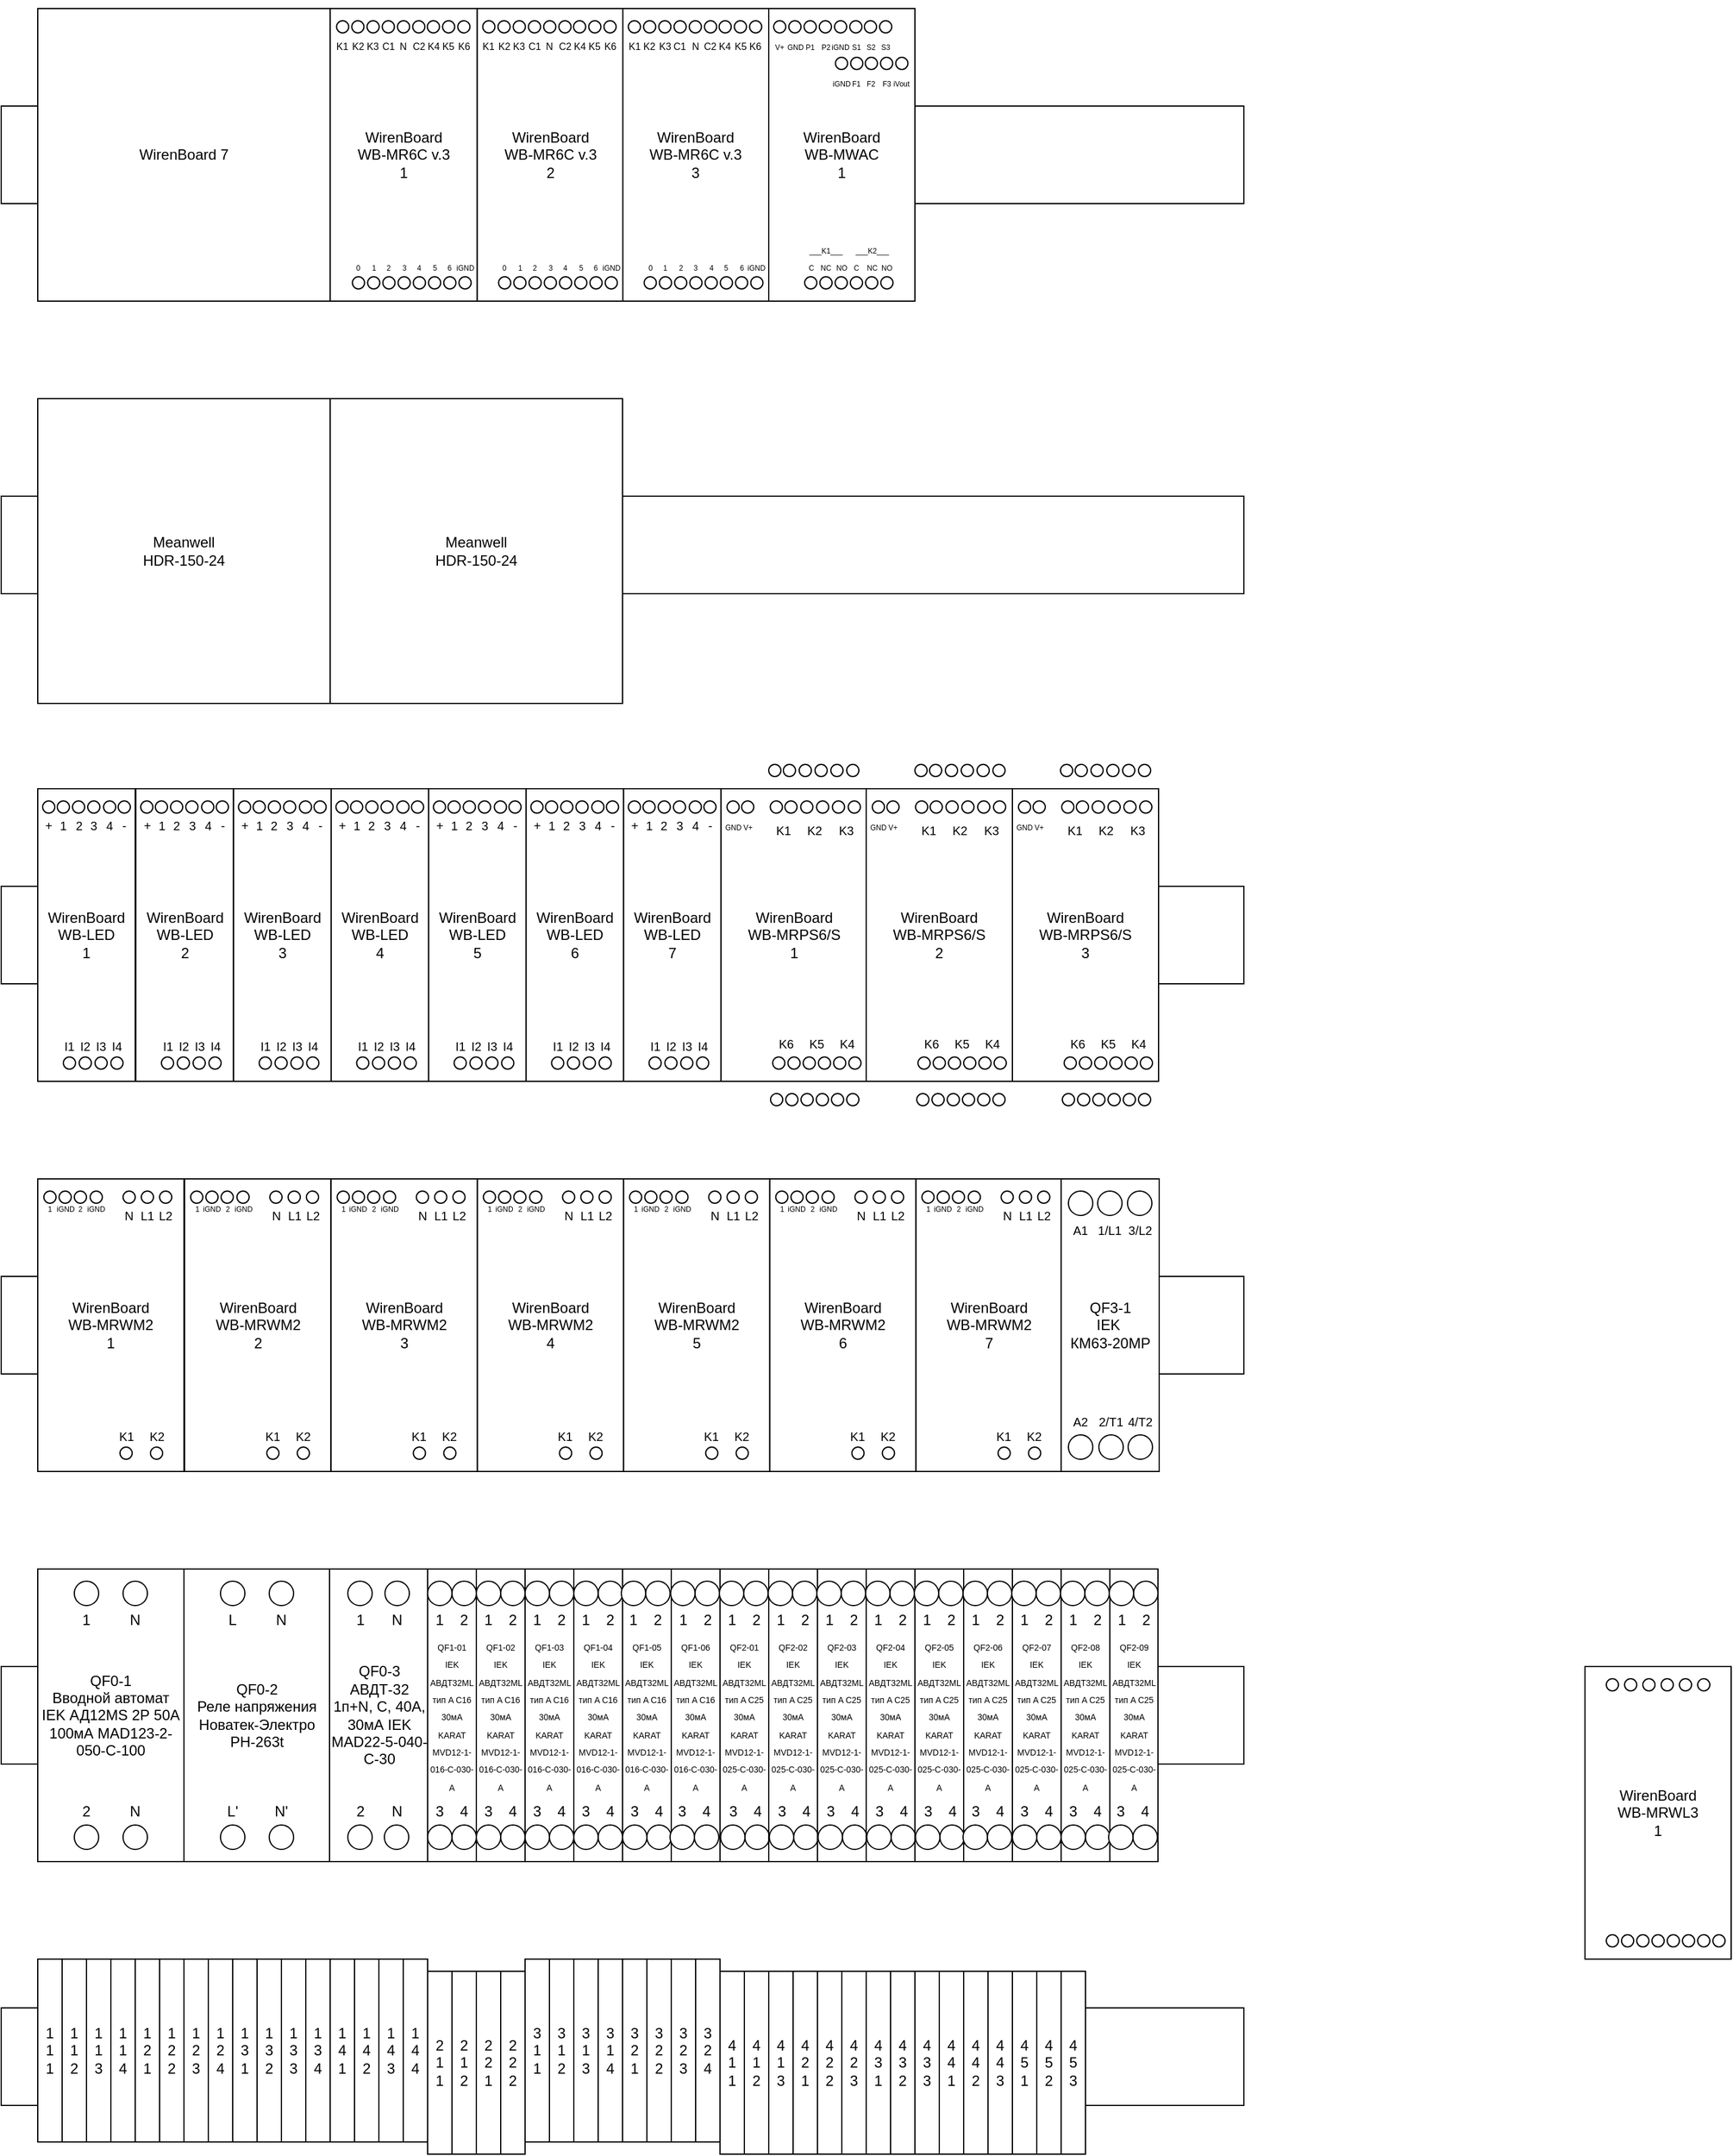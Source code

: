 <mxfile version="21.2.3" type="github">
  <diagram name="Страница 1" id="GMvIVAxOlFMNgnBswhOr">
    <mxGraphModel dx="1197" dy="973" grid="1" gridSize="10" guides="1" tooltips="1" connect="1" arrows="1" fold="1" page="1" pageScale="1" pageWidth="827" pageHeight="1169" math="1" shadow="0">
      <root>
        <mxCell id="0" />
        <mxCell id="1" parent="0" />
        <mxCell id="wkO30YPk-ZB2-EVH_7Kl-1" value="" style="rounded=0;whiteSpace=wrap;html=1;" parent="1" vertex="1">
          <mxGeometry x="20" y="1680" width="1020" height="80" as="geometry" />
        </mxCell>
        <mxCell id="RqG4AOZZVtZ1jqkXJKte-1" value="" style="rounded=0;whiteSpace=wrap;html=1;" parent="1" vertex="1">
          <mxGeometry x="20" y="1400" width="1020" height="80" as="geometry" />
        </mxCell>
        <mxCell id="5hRmY-BtmMJLrfZp9TTn-1" value="1&lt;br&gt;1&lt;br&gt;1" style="rounded=0;whiteSpace=wrap;html=1;" parent="1" vertex="1">
          <mxGeometry x="50" y="1640" width="20" height="150" as="geometry" />
        </mxCell>
        <mxCell id="5hRmY-BtmMJLrfZp9TTn-3" value="1&lt;br&gt;1&lt;br&gt;2" style="rounded=0;whiteSpace=wrap;html=1;" parent="1" vertex="1">
          <mxGeometry x="70" y="1640" width="20" height="150" as="geometry" />
        </mxCell>
        <mxCell id="5hRmY-BtmMJLrfZp9TTn-4" value="1&lt;br&gt;1&lt;br&gt;3" style="rounded=0;whiteSpace=wrap;html=1;" parent="1" vertex="1">
          <mxGeometry x="90" y="1640" width="20" height="150" as="geometry" />
        </mxCell>
        <mxCell id="5hRmY-BtmMJLrfZp9TTn-5" value="1&lt;br&gt;1&lt;br&gt;4" style="rounded=0;whiteSpace=wrap;html=1;" parent="1" vertex="1">
          <mxGeometry x="110" y="1640" width="20" height="150" as="geometry" />
        </mxCell>
        <mxCell id="0-yYCfnnUH1NWtFswdme-1" value="1&lt;br&gt;2&lt;br&gt;1" style="rounded=0;whiteSpace=wrap;html=1;" parent="1" vertex="1">
          <mxGeometry x="130" y="1640" width="20" height="150" as="geometry" />
        </mxCell>
        <mxCell id="0-yYCfnnUH1NWtFswdme-2" value="1&lt;br&gt;2&lt;br&gt;2" style="rounded=0;whiteSpace=wrap;html=1;" parent="1" vertex="1">
          <mxGeometry x="150" y="1640" width="20" height="150" as="geometry" />
        </mxCell>
        <mxCell id="0-yYCfnnUH1NWtFswdme-3" value="1&lt;br&gt;2&lt;br&gt;3" style="rounded=0;whiteSpace=wrap;html=1;" parent="1" vertex="1">
          <mxGeometry x="170" y="1640" width="20" height="150" as="geometry" />
        </mxCell>
        <mxCell id="0-yYCfnnUH1NWtFswdme-4" value="1&lt;br&gt;2&lt;br&gt;4" style="rounded=0;whiteSpace=wrap;html=1;" parent="1" vertex="1">
          <mxGeometry x="190" y="1640" width="20" height="150" as="geometry" />
        </mxCell>
        <mxCell id="N0oFKr2moulXzAQWh6da-1" value="1&lt;br&gt;3&lt;br&gt;1" style="rounded=0;whiteSpace=wrap;html=1;" parent="1" vertex="1">
          <mxGeometry x="210" y="1640" width="20" height="150" as="geometry" />
        </mxCell>
        <mxCell id="N0oFKr2moulXzAQWh6da-2" value="1&lt;br&gt;3&lt;br&gt;2" style="rounded=0;whiteSpace=wrap;html=1;" parent="1" vertex="1">
          <mxGeometry x="230" y="1640" width="20" height="150" as="geometry" />
        </mxCell>
        <mxCell id="N0oFKr2moulXzAQWh6da-3" value="1&lt;br&gt;3&lt;br&gt;3" style="rounded=0;whiteSpace=wrap;html=1;" parent="1" vertex="1">
          <mxGeometry x="250" y="1640" width="20" height="150" as="geometry" />
        </mxCell>
        <mxCell id="N0oFKr2moulXzAQWh6da-4" value="1&lt;br&gt;3&lt;br&gt;4" style="rounded=0;whiteSpace=wrap;html=1;" parent="1" vertex="1">
          <mxGeometry x="270" y="1640" width="20" height="150" as="geometry" />
        </mxCell>
        <mxCell id="N0oFKr2moulXzAQWh6da-5" value="1&lt;br&gt;4&lt;br&gt;1" style="rounded=0;whiteSpace=wrap;html=1;" parent="1" vertex="1">
          <mxGeometry x="290" y="1640" width="20" height="150" as="geometry" />
        </mxCell>
        <mxCell id="N0oFKr2moulXzAQWh6da-6" value="1&lt;br&gt;4&lt;br&gt;2" style="rounded=0;whiteSpace=wrap;html=1;" parent="1" vertex="1">
          <mxGeometry x="310" y="1640" width="20" height="150" as="geometry" />
        </mxCell>
        <mxCell id="N0oFKr2moulXzAQWh6da-7" value="1&lt;br&gt;4&lt;br&gt;3" style="rounded=0;whiteSpace=wrap;html=1;" parent="1" vertex="1">
          <mxGeometry x="330" y="1640" width="20" height="150" as="geometry" />
        </mxCell>
        <mxCell id="N0oFKr2moulXzAQWh6da-8" value="1&lt;br&gt;4&lt;br&gt;4" style="rounded=0;whiteSpace=wrap;html=1;" parent="1" vertex="1">
          <mxGeometry x="350" y="1640" width="20" height="150" as="geometry" />
        </mxCell>
        <mxCell id="N0oFKr2moulXzAQWh6da-9" value="2&lt;br&gt;1&lt;br&gt;1" style="rounded=0;whiteSpace=wrap;html=1;" parent="1" vertex="1">
          <mxGeometry x="370" y="1650" width="20" height="150" as="geometry" />
        </mxCell>
        <mxCell id="N0oFKr2moulXzAQWh6da-10" value="2&lt;br&gt;1&lt;br&gt;2" style="rounded=0;whiteSpace=wrap;html=1;" parent="1" vertex="1">
          <mxGeometry x="390" y="1650" width="20" height="150" as="geometry" />
        </mxCell>
        <mxCell id="N0oFKr2moulXzAQWh6da-11" value="2&lt;br&gt;2&lt;br&gt;1" style="rounded=0;whiteSpace=wrap;html=1;" parent="1" vertex="1">
          <mxGeometry x="410" y="1650" width="20" height="150" as="geometry" />
        </mxCell>
        <mxCell id="N0oFKr2moulXzAQWh6da-12" value="2&lt;br&gt;2&lt;br&gt;2" style="rounded=0;whiteSpace=wrap;html=1;" parent="1" vertex="1">
          <mxGeometry x="430" y="1650" width="20" height="150" as="geometry" />
        </mxCell>
        <mxCell id="N0oFKr2moulXzAQWh6da-13" value="3&lt;br&gt;1&lt;br&gt;1" style="rounded=0;whiteSpace=wrap;html=1;" parent="1" vertex="1">
          <mxGeometry x="450" y="1640" width="20" height="150" as="geometry" />
        </mxCell>
        <mxCell id="N0oFKr2moulXzAQWh6da-14" value="3&lt;br&gt;1&lt;br&gt;2" style="rounded=0;whiteSpace=wrap;html=1;" parent="1" vertex="1">
          <mxGeometry x="470" y="1640" width="20" height="150" as="geometry" />
        </mxCell>
        <mxCell id="N0oFKr2moulXzAQWh6da-15" value="3&lt;br&gt;1&lt;br&gt;3" style="rounded=0;whiteSpace=wrap;html=1;" parent="1" vertex="1">
          <mxGeometry x="490" y="1640" width="20" height="150" as="geometry" />
        </mxCell>
        <mxCell id="N0oFKr2moulXzAQWh6da-16" value="3&lt;br&gt;1&lt;br&gt;4" style="rounded=0;whiteSpace=wrap;html=1;" parent="1" vertex="1">
          <mxGeometry x="510" y="1640" width="20" height="150" as="geometry" />
        </mxCell>
        <mxCell id="N0oFKr2moulXzAQWh6da-17" value="3&lt;br&gt;2&lt;br&gt;1" style="rounded=0;whiteSpace=wrap;html=1;" parent="1" vertex="1">
          <mxGeometry x="530" y="1640" width="20" height="150" as="geometry" />
        </mxCell>
        <mxCell id="N0oFKr2moulXzAQWh6da-18" value="3&lt;br&gt;2&lt;br&gt;2" style="rounded=0;whiteSpace=wrap;html=1;" parent="1" vertex="1">
          <mxGeometry x="550" y="1640" width="20" height="150" as="geometry" />
        </mxCell>
        <mxCell id="N0oFKr2moulXzAQWh6da-19" value="3&lt;br&gt;2&lt;br&gt;3" style="rounded=0;whiteSpace=wrap;html=1;" parent="1" vertex="1">
          <mxGeometry x="570" y="1640" width="20" height="150" as="geometry" />
        </mxCell>
        <mxCell id="N0oFKr2moulXzAQWh6da-20" value="3&lt;br&gt;2&lt;br&gt;4" style="rounded=0;whiteSpace=wrap;html=1;" parent="1" vertex="1">
          <mxGeometry x="590" y="1640" width="20" height="150" as="geometry" />
        </mxCell>
        <mxCell id="N0oFKr2moulXzAQWh6da-21" value="4&lt;br&gt;1&lt;br&gt;1" style="rounded=0;whiteSpace=wrap;html=1;" parent="1" vertex="1">
          <mxGeometry x="610" y="1650" width="20" height="150" as="geometry" />
        </mxCell>
        <mxCell id="N0oFKr2moulXzAQWh6da-22" value="4&lt;br&gt;1&lt;br&gt;2" style="rounded=0;whiteSpace=wrap;html=1;" parent="1" vertex="1">
          <mxGeometry x="630" y="1650" width="20" height="150" as="geometry" />
        </mxCell>
        <mxCell id="N0oFKr2moulXzAQWh6da-23" value="4&lt;br&gt;1&lt;br&gt;3" style="rounded=0;whiteSpace=wrap;html=1;" parent="1" vertex="1">
          <mxGeometry x="650" y="1650" width="20" height="150" as="geometry" />
        </mxCell>
        <mxCell id="N0oFKr2moulXzAQWh6da-24" value="4&lt;br&gt;2&lt;br&gt;1" style="rounded=0;whiteSpace=wrap;html=1;" parent="1" vertex="1">
          <mxGeometry x="670" y="1650" width="20" height="150" as="geometry" />
        </mxCell>
        <mxCell id="N0oFKr2moulXzAQWh6da-25" value="4&lt;br&gt;2&lt;br&gt;2" style="rounded=0;whiteSpace=wrap;html=1;" parent="1" vertex="1">
          <mxGeometry x="690" y="1650" width="20" height="150" as="geometry" />
        </mxCell>
        <mxCell id="N0oFKr2moulXzAQWh6da-26" value="4&lt;br&gt;2&lt;br&gt;3" style="rounded=0;whiteSpace=wrap;html=1;" parent="1" vertex="1">
          <mxGeometry x="710" y="1650" width="20" height="150" as="geometry" />
        </mxCell>
        <mxCell id="N0oFKr2moulXzAQWh6da-27" value="4&lt;br&gt;3&lt;br&gt;1" style="rounded=0;whiteSpace=wrap;html=1;" parent="1" vertex="1">
          <mxGeometry x="730" y="1650" width="20" height="150" as="geometry" />
        </mxCell>
        <mxCell id="N0oFKr2moulXzAQWh6da-28" value="4&lt;br&gt;3&lt;br&gt;2" style="rounded=0;whiteSpace=wrap;html=1;" parent="1" vertex="1">
          <mxGeometry x="750" y="1650" width="20" height="150" as="geometry" />
        </mxCell>
        <mxCell id="N0oFKr2moulXzAQWh6da-29" value="4&lt;br&gt;3&lt;br&gt;3" style="rounded=0;whiteSpace=wrap;html=1;" parent="1" vertex="1">
          <mxGeometry x="770" y="1650" width="20" height="150" as="geometry" />
        </mxCell>
        <mxCell id="N0oFKr2moulXzAQWh6da-30" value="4&lt;br&gt;4&lt;br&gt;1" style="rounded=0;whiteSpace=wrap;html=1;" parent="1" vertex="1">
          <mxGeometry x="790" y="1650" width="20" height="150" as="geometry" />
        </mxCell>
        <mxCell id="N0oFKr2moulXzAQWh6da-31" value="4&lt;br&gt;4&lt;br&gt;2" style="rounded=0;whiteSpace=wrap;html=1;" parent="1" vertex="1">
          <mxGeometry x="810" y="1650" width="20" height="150" as="geometry" />
        </mxCell>
        <mxCell id="N0oFKr2moulXzAQWh6da-32" value="4&lt;br&gt;4&lt;br&gt;3" style="rounded=0;whiteSpace=wrap;html=1;" parent="1" vertex="1">
          <mxGeometry x="830" y="1650" width="20" height="150" as="geometry" />
        </mxCell>
        <mxCell id="N0oFKr2moulXzAQWh6da-33" value="4&lt;br&gt;5&lt;br&gt;1" style="rounded=0;whiteSpace=wrap;html=1;" parent="1" vertex="1">
          <mxGeometry x="850" y="1650" width="20" height="150" as="geometry" />
        </mxCell>
        <mxCell id="N0oFKr2moulXzAQWh6da-34" value="4&lt;br&gt;5&lt;br&gt;2" style="rounded=0;whiteSpace=wrap;html=1;" parent="1" vertex="1">
          <mxGeometry x="870" y="1650" width="20" height="150" as="geometry" />
        </mxCell>
        <mxCell id="N0oFKr2moulXzAQWh6da-35" value="4&lt;br&gt;5&lt;br&gt;3" style="rounded=0;whiteSpace=wrap;html=1;" parent="1" vertex="1">
          <mxGeometry x="890" y="1650" width="20" height="150" as="geometry" />
        </mxCell>
        <mxCell id="RqG4AOZZVtZ1jqkXJKte-2" value="" style="rounded=0;whiteSpace=wrap;html=1;" parent="1" vertex="1">
          <mxGeometry x="20" y="1080" width="1020" height="80" as="geometry" />
        </mxCell>
        <mxCell id="wkO30YPk-ZB2-EVH_7Kl-58" value="" style="rounded=0;whiteSpace=wrap;html=1;" parent="1" vertex="1">
          <mxGeometry x="20" y="120" width="1020" height="80" as="geometry" />
        </mxCell>
        <mxCell id="wkO30YPk-ZB2-EVH_7Kl-59" value="WirenBoard 7" style="rounded=0;whiteSpace=wrap;html=1;" parent="1" vertex="1">
          <mxGeometry x="50" y="40" width="240" height="240" as="geometry" />
        </mxCell>
        <mxCell id="Dtsd7MYRWH5dnzTgWTRM-212" value="" style="rounded=0;whiteSpace=wrap;html=1;" parent="1" vertex="1">
          <mxGeometry x="20" y="760" width="1020" height="80" as="geometry" />
        </mxCell>
        <mxCell id="pDzd1rv9vfsY6BFtjBUu-10" value="" style="group" parent="1" vertex="1" connectable="0">
          <mxGeometry x="610.75" y="680" width="120" height="240" as="geometry" />
        </mxCell>
        <mxCell id="Dtsd7MYRWH5dnzTgWTRM-355" value="WirenBoard&lt;br&gt;WB-MRPS6/S&lt;br&gt;1" style="rounded=0;whiteSpace=wrap;html=1;" parent="pDzd1rv9vfsY6BFtjBUu-10" vertex="1">
          <mxGeometry width="120" height="240" as="geometry" />
        </mxCell>
        <mxCell id="pDzd1rv9vfsY6BFtjBUu-1" value="&lt;font style=&quot;font-size: 6px;&quot;&gt;&lt;br&gt;&lt;br&gt;&lt;font style=&quot;font-size: 6px;&quot;&gt;GND&lt;/font&gt;&lt;/font&gt;" style="ellipse;whiteSpace=wrap;html=1;aspect=fixed;" parent="pDzd1rv9vfsY6BFtjBUu-10" vertex="1">
          <mxGeometry x="5" y="10" width="10" height="10" as="geometry" />
        </mxCell>
        <mxCell id="pDzd1rv9vfsY6BFtjBUu-2" value="&lt;font style=&quot;font-size: 6px;&quot;&gt;&lt;br&gt;&lt;br&gt;&lt;font style=&quot;font-size: 6px;&quot;&gt;V+&lt;/font&gt;&lt;/font&gt;" style="ellipse;whiteSpace=wrap;html=1;aspect=fixed;" parent="pDzd1rv9vfsY6BFtjBUu-10" vertex="1">
          <mxGeometry x="17" y="10" width="10" height="10" as="geometry" />
        </mxCell>
        <mxCell id="pDzd1rv9vfsY6BFtjBUu-4" value="&#xa;K1" style="group;fontSize=10;horizontal=1;" parent="pDzd1rv9vfsY6BFtjBUu-10" vertex="1" connectable="0">
          <mxGeometry x="40.5" y="10" width="22" height="10" as="geometry" />
        </mxCell>
        <mxCell id="Dtsd7MYRWH5dnzTgWTRM-356" value="" style="ellipse;whiteSpace=wrap;html=1;aspect=fixed;" parent="pDzd1rv9vfsY6BFtjBUu-4" vertex="1">
          <mxGeometry width="10" height="10" as="geometry" />
        </mxCell>
        <mxCell id="Dtsd7MYRWH5dnzTgWTRM-357" value="" style="ellipse;whiteSpace=wrap;html=1;aspect=fixed;" parent="pDzd1rv9vfsY6BFtjBUu-4" vertex="1">
          <mxGeometry x="12" width="10" height="10" as="geometry" />
        </mxCell>
        <mxCell id="pDzd1rv9vfsY6BFtjBUu-5" value="&#xa;K2" style="group;fontSize=10;" parent="pDzd1rv9vfsY6BFtjBUu-10" vertex="1" connectable="0">
          <mxGeometry x="65.5" y="10" width="23" height="10" as="geometry" />
        </mxCell>
        <mxCell id="Dtsd7MYRWH5dnzTgWTRM-358" value="&lt;font style=&quot;font-size: 6px;&quot;&gt;&lt;br&gt;&lt;/font&gt;" style="ellipse;whiteSpace=wrap;html=1;aspect=fixed;" parent="pDzd1rv9vfsY6BFtjBUu-5" vertex="1">
          <mxGeometry width="10" height="10" as="geometry" />
        </mxCell>
        <mxCell id="Dtsd7MYRWH5dnzTgWTRM-359" value="" style="ellipse;whiteSpace=wrap;html=1;aspect=fixed;" parent="pDzd1rv9vfsY6BFtjBUu-5" vertex="1">
          <mxGeometry x="13" width="10" height="10" as="geometry" />
        </mxCell>
        <mxCell id="pDzd1rv9vfsY6BFtjBUu-6" value="&#xa;K3" style="group;fontSize=10;verticalAlign=top;" parent="pDzd1rv9vfsY6BFtjBUu-10" vertex="1" connectable="0">
          <mxGeometry x="91.5" y="10" width="23" height="10" as="geometry" />
        </mxCell>
        <mxCell id="Dtsd7MYRWH5dnzTgWTRM-360" value="" style="ellipse;whiteSpace=wrap;html=1;aspect=fixed;" parent="pDzd1rv9vfsY6BFtjBUu-6" vertex="1">
          <mxGeometry width="10" height="10" as="geometry" />
        </mxCell>
        <mxCell id="Dtsd7MYRWH5dnzTgWTRM-361" value="" style="ellipse;whiteSpace=wrap;html=1;aspect=fixed;" parent="pDzd1rv9vfsY6BFtjBUu-6" vertex="1">
          <mxGeometry x="13" width="10" height="10" as="geometry" />
        </mxCell>
        <mxCell id="pDzd1rv9vfsY6BFtjBUu-7" value="K6&#xa;" style="group;fontSize=10;verticalAlign=bottom;" parent="pDzd1rv9vfsY6BFtjBUu-10" vertex="1" connectable="0">
          <mxGeometry x="42.5" y="220" width="22.5" height="10" as="geometry" />
        </mxCell>
        <mxCell id="Dtsd7MYRWH5dnzTgWTRM-364" value="" style="ellipse;whiteSpace=wrap;html=1;aspect=fixed;" parent="pDzd1rv9vfsY6BFtjBUu-7" vertex="1">
          <mxGeometry width="10" height="10" as="geometry" />
        </mxCell>
        <mxCell id="Dtsd7MYRWH5dnzTgWTRM-365" value="" style="ellipse;whiteSpace=wrap;html=1;aspect=fixed;" parent="pDzd1rv9vfsY6BFtjBUu-7" vertex="1">
          <mxGeometry x="12.5" width="10" height="10" as="geometry" />
        </mxCell>
        <mxCell id="pDzd1rv9vfsY6BFtjBUu-8" value="K5&#xa;" style="group;verticalAlign=bottom;fontSize=10;" parent="pDzd1rv9vfsY6BFtjBUu-10" vertex="1" connectable="0">
          <mxGeometry x="67.5" y="220" width="22.5" height="10" as="geometry" />
        </mxCell>
        <mxCell id="Dtsd7MYRWH5dnzTgWTRM-366" value="" style="ellipse;whiteSpace=wrap;html=1;aspect=fixed;" parent="pDzd1rv9vfsY6BFtjBUu-8" vertex="1">
          <mxGeometry width="10" height="10" as="geometry" />
        </mxCell>
        <mxCell id="Dtsd7MYRWH5dnzTgWTRM-367" value="" style="ellipse;whiteSpace=wrap;html=1;aspect=fixed;" parent="pDzd1rv9vfsY6BFtjBUu-8" vertex="1">
          <mxGeometry x="12.5" width="10" height="10" as="geometry" />
        </mxCell>
        <mxCell id="pDzd1rv9vfsY6BFtjBUu-9" value="K4&#xa;" style="group;verticalAlign=bottom;fontSize=10;" parent="pDzd1rv9vfsY6BFtjBUu-10" vertex="1" connectable="0">
          <mxGeometry x="92.5" y="220" width="22.5" height="10" as="geometry" />
        </mxCell>
        <mxCell id="Dtsd7MYRWH5dnzTgWTRM-368" value="" style="ellipse;whiteSpace=wrap;html=1;aspect=fixed;" parent="pDzd1rv9vfsY6BFtjBUu-9" vertex="1">
          <mxGeometry width="10" height="10" as="geometry" />
        </mxCell>
        <mxCell id="Dtsd7MYRWH5dnzTgWTRM-369" value="" style="ellipse;whiteSpace=wrap;html=1;aspect=fixed;" parent="pDzd1rv9vfsY6BFtjBUu-9" vertex="1">
          <mxGeometry x="12.5" width="10" height="10" as="geometry" />
        </mxCell>
        <mxCell id="pDzd1rv9vfsY6BFtjBUu-11" value="" style="group" parent="1" vertex="1" connectable="0">
          <mxGeometry x="730" y="680" width="120" height="240" as="geometry" />
        </mxCell>
        <mxCell id="pDzd1rv9vfsY6BFtjBUu-12" value="WirenBoard&lt;br&gt;WB-MRPS6/S&lt;br&gt;2" style="rounded=0;whiteSpace=wrap;html=1;" parent="pDzd1rv9vfsY6BFtjBUu-11" vertex="1">
          <mxGeometry width="120" height="240" as="geometry" />
        </mxCell>
        <mxCell id="pDzd1rv9vfsY6BFtjBUu-13" value="&lt;font style=&quot;font-size: 6px;&quot;&gt;&lt;br&gt;&lt;br&gt;&lt;font style=&quot;font-size: 6px;&quot;&gt;GND&lt;/font&gt;&lt;/font&gt;" style="ellipse;whiteSpace=wrap;html=1;aspect=fixed;" parent="pDzd1rv9vfsY6BFtjBUu-11" vertex="1">
          <mxGeometry x="5" y="10" width="10" height="10" as="geometry" />
        </mxCell>
        <mxCell id="pDzd1rv9vfsY6BFtjBUu-14" value="&lt;font style=&quot;font-size: 6px;&quot;&gt;&lt;br&gt;&lt;br&gt;&lt;font style=&quot;font-size: 6px;&quot;&gt;V+&lt;/font&gt;&lt;/font&gt;" style="ellipse;whiteSpace=wrap;html=1;aspect=fixed;" parent="pDzd1rv9vfsY6BFtjBUu-11" vertex="1">
          <mxGeometry x="17" y="10" width="10" height="10" as="geometry" />
        </mxCell>
        <mxCell id="pDzd1rv9vfsY6BFtjBUu-15" value="&#xa;K1" style="group;fontSize=10;horizontal=1;" parent="pDzd1rv9vfsY6BFtjBUu-11" vertex="1" connectable="0">
          <mxGeometry x="40.5" y="10" width="22" height="10" as="geometry" />
        </mxCell>
        <mxCell id="pDzd1rv9vfsY6BFtjBUu-16" value="" style="ellipse;whiteSpace=wrap;html=1;aspect=fixed;" parent="pDzd1rv9vfsY6BFtjBUu-15" vertex="1">
          <mxGeometry width="10" height="10" as="geometry" />
        </mxCell>
        <mxCell id="pDzd1rv9vfsY6BFtjBUu-17" value="" style="ellipse;whiteSpace=wrap;html=1;aspect=fixed;" parent="pDzd1rv9vfsY6BFtjBUu-15" vertex="1">
          <mxGeometry x="12" width="10" height="10" as="geometry" />
        </mxCell>
        <mxCell id="pDzd1rv9vfsY6BFtjBUu-18" value="&#xa;K2" style="group;fontSize=10;" parent="pDzd1rv9vfsY6BFtjBUu-11" vertex="1" connectable="0">
          <mxGeometry x="65.5" y="10" width="23" height="10" as="geometry" />
        </mxCell>
        <mxCell id="pDzd1rv9vfsY6BFtjBUu-19" value="&lt;font style=&quot;font-size: 6px;&quot;&gt;&lt;br&gt;&lt;/font&gt;" style="ellipse;whiteSpace=wrap;html=1;aspect=fixed;" parent="pDzd1rv9vfsY6BFtjBUu-18" vertex="1">
          <mxGeometry width="10" height="10" as="geometry" />
        </mxCell>
        <mxCell id="pDzd1rv9vfsY6BFtjBUu-20" value="" style="ellipse;whiteSpace=wrap;html=1;aspect=fixed;" parent="pDzd1rv9vfsY6BFtjBUu-18" vertex="1">
          <mxGeometry x="13" width="10" height="10" as="geometry" />
        </mxCell>
        <mxCell id="pDzd1rv9vfsY6BFtjBUu-21" value="&#xa;K3" style="group;fontSize=10;verticalAlign=top;" parent="pDzd1rv9vfsY6BFtjBUu-11" vertex="1" connectable="0">
          <mxGeometry x="91.5" y="10" width="23" height="10" as="geometry" />
        </mxCell>
        <mxCell id="pDzd1rv9vfsY6BFtjBUu-22" value="" style="ellipse;whiteSpace=wrap;html=1;aspect=fixed;" parent="pDzd1rv9vfsY6BFtjBUu-21" vertex="1">
          <mxGeometry width="10" height="10" as="geometry" />
        </mxCell>
        <mxCell id="pDzd1rv9vfsY6BFtjBUu-23" value="" style="ellipse;whiteSpace=wrap;html=1;aspect=fixed;" parent="pDzd1rv9vfsY6BFtjBUu-21" vertex="1">
          <mxGeometry x="13" width="10" height="10" as="geometry" />
        </mxCell>
        <mxCell id="pDzd1rv9vfsY6BFtjBUu-24" value="K6&#xa;" style="group;fontSize=10;verticalAlign=bottom;" parent="pDzd1rv9vfsY6BFtjBUu-11" vertex="1" connectable="0">
          <mxGeometry x="42.5" y="220" width="22.5" height="10" as="geometry" />
        </mxCell>
        <mxCell id="pDzd1rv9vfsY6BFtjBUu-25" value="" style="ellipse;whiteSpace=wrap;html=1;aspect=fixed;" parent="pDzd1rv9vfsY6BFtjBUu-24" vertex="1">
          <mxGeometry width="10" height="10" as="geometry" />
        </mxCell>
        <mxCell id="pDzd1rv9vfsY6BFtjBUu-26" value="" style="ellipse;whiteSpace=wrap;html=1;aspect=fixed;" parent="pDzd1rv9vfsY6BFtjBUu-24" vertex="1">
          <mxGeometry x="12.5" width="10" height="10" as="geometry" />
        </mxCell>
        <mxCell id="pDzd1rv9vfsY6BFtjBUu-27" value="K5&#xa;" style="group;verticalAlign=bottom;fontSize=10;" parent="pDzd1rv9vfsY6BFtjBUu-11" vertex="1" connectable="0">
          <mxGeometry x="67.5" y="220" width="22.5" height="10" as="geometry" />
        </mxCell>
        <mxCell id="pDzd1rv9vfsY6BFtjBUu-28" value="" style="ellipse;whiteSpace=wrap;html=1;aspect=fixed;" parent="pDzd1rv9vfsY6BFtjBUu-27" vertex="1">
          <mxGeometry width="10" height="10" as="geometry" />
        </mxCell>
        <mxCell id="pDzd1rv9vfsY6BFtjBUu-29" value="" style="ellipse;whiteSpace=wrap;html=1;aspect=fixed;" parent="pDzd1rv9vfsY6BFtjBUu-27" vertex="1">
          <mxGeometry x="12.5" width="10" height="10" as="geometry" />
        </mxCell>
        <mxCell id="pDzd1rv9vfsY6BFtjBUu-30" value="K4&#xa;" style="group;verticalAlign=bottom;fontSize=10;" parent="pDzd1rv9vfsY6BFtjBUu-11" vertex="1" connectable="0">
          <mxGeometry x="92.5" y="220" width="22.5" height="10" as="geometry" />
        </mxCell>
        <mxCell id="pDzd1rv9vfsY6BFtjBUu-31" value="" style="ellipse;whiteSpace=wrap;html=1;aspect=fixed;" parent="pDzd1rv9vfsY6BFtjBUu-30" vertex="1">
          <mxGeometry width="10" height="10" as="geometry" />
        </mxCell>
        <mxCell id="pDzd1rv9vfsY6BFtjBUu-32" value="" style="ellipse;whiteSpace=wrap;html=1;aspect=fixed;" parent="pDzd1rv9vfsY6BFtjBUu-30" vertex="1">
          <mxGeometry x="12.5" width="10" height="10" as="geometry" />
        </mxCell>
        <mxCell id="pDzd1rv9vfsY6BFtjBUu-33" value="" style="group" parent="1" vertex="1" connectable="0">
          <mxGeometry x="850" y="680" width="120" height="240" as="geometry" />
        </mxCell>
        <mxCell id="pDzd1rv9vfsY6BFtjBUu-34" value="WirenBoard&lt;br&gt;WB-MRPS6/S&lt;br&gt;3" style="rounded=0;whiteSpace=wrap;html=1;" parent="pDzd1rv9vfsY6BFtjBUu-33" vertex="1">
          <mxGeometry width="120" height="240" as="geometry" />
        </mxCell>
        <mxCell id="pDzd1rv9vfsY6BFtjBUu-35" value="&lt;font style=&quot;font-size: 6px;&quot;&gt;&lt;br&gt;&lt;br&gt;&lt;font style=&quot;font-size: 6px;&quot;&gt;GND&lt;/font&gt;&lt;/font&gt;" style="ellipse;whiteSpace=wrap;html=1;aspect=fixed;" parent="pDzd1rv9vfsY6BFtjBUu-33" vertex="1">
          <mxGeometry x="5" y="10" width="10" height="10" as="geometry" />
        </mxCell>
        <mxCell id="pDzd1rv9vfsY6BFtjBUu-36" value="&lt;font style=&quot;font-size: 6px;&quot;&gt;&lt;br&gt;&lt;br&gt;&lt;font style=&quot;font-size: 6px;&quot;&gt;V+&lt;/font&gt;&lt;/font&gt;" style="ellipse;whiteSpace=wrap;html=1;aspect=fixed;" parent="pDzd1rv9vfsY6BFtjBUu-33" vertex="1">
          <mxGeometry x="17" y="10" width="10" height="10" as="geometry" />
        </mxCell>
        <mxCell id="pDzd1rv9vfsY6BFtjBUu-37" value="&#xa;K1" style="group;fontSize=10;horizontal=1;" parent="pDzd1rv9vfsY6BFtjBUu-33" vertex="1" connectable="0">
          <mxGeometry x="40.5" y="10" width="22" height="10" as="geometry" />
        </mxCell>
        <mxCell id="pDzd1rv9vfsY6BFtjBUu-38" value="" style="ellipse;whiteSpace=wrap;html=1;aspect=fixed;" parent="pDzd1rv9vfsY6BFtjBUu-37" vertex="1">
          <mxGeometry width="10" height="10" as="geometry" />
        </mxCell>
        <mxCell id="pDzd1rv9vfsY6BFtjBUu-39" value="" style="ellipse;whiteSpace=wrap;html=1;aspect=fixed;" parent="pDzd1rv9vfsY6BFtjBUu-37" vertex="1">
          <mxGeometry x="12" width="10" height="10" as="geometry" />
        </mxCell>
        <mxCell id="pDzd1rv9vfsY6BFtjBUu-40" value="&#xa;K2" style="group;fontSize=10;" parent="pDzd1rv9vfsY6BFtjBUu-33" vertex="1" connectable="0">
          <mxGeometry x="65.5" y="10" width="23" height="10" as="geometry" />
        </mxCell>
        <mxCell id="pDzd1rv9vfsY6BFtjBUu-41" value="&lt;font style=&quot;font-size: 6px;&quot;&gt;&lt;br&gt;&lt;/font&gt;" style="ellipse;whiteSpace=wrap;html=1;aspect=fixed;" parent="pDzd1rv9vfsY6BFtjBUu-40" vertex="1">
          <mxGeometry width="10" height="10" as="geometry" />
        </mxCell>
        <mxCell id="pDzd1rv9vfsY6BFtjBUu-42" value="" style="ellipse;whiteSpace=wrap;html=1;aspect=fixed;" parent="pDzd1rv9vfsY6BFtjBUu-40" vertex="1">
          <mxGeometry x="13" width="10" height="10" as="geometry" />
        </mxCell>
        <mxCell id="pDzd1rv9vfsY6BFtjBUu-43" value="&#xa;K3" style="group;fontSize=10;verticalAlign=top;" parent="pDzd1rv9vfsY6BFtjBUu-33" vertex="1" connectable="0">
          <mxGeometry x="91.5" y="10" width="23" height="10" as="geometry" />
        </mxCell>
        <mxCell id="pDzd1rv9vfsY6BFtjBUu-44" value="" style="ellipse;whiteSpace=wrap;html=1;aspect=fixed;" parent="pDzd1rv9vfsY6BFtjBUu-43" vertex="1">
          <mxGeometry width="10" height="10" as="geometry" />
        </mxCell>
        <mxCell id="pDzd1rv9vfsY6BFtjBUu-45" value="" style="ellipse;whiteSpace=wrap;html=1;aspect=fixed;" parent="pDzd1rv9vfsY6BFtjBUu-43" vertex="1">
          <mxGeometry x="13" width="10" height="10" as="geometry" />
        </mxCell>
        <mxCell id="pDzd1rv9vfsY6BFtjBUu-46" value="K6&#xa;" style="group;fontSize=10;verticalAlign=bottom;" parent="pDzd1rv9vfsY6BFtjBUu-33" vertex="1" connectable="0">
          <mxGeometry x="42.5" y="220" width="22.5" height="10" as="geometry" />
        </mxCell>
        <mxCell id="pDzd1rv9vfsY6BFtjBUu-47" value="" style="ellipse;whiteSpace=wrap;html=1;aspect=fixed;" parent="pDzd1rv9vfsY6BFtjBUu-46" vertex="1">
          <mxGeometry width="10" height="10" as="geometry" />
        </mxCell>
        <mxCell id="pDzd1rv9vfsY6BFtjBUu-48" value="" style="ellipse;whiteSpace=wrap;html=1;aspect=fixed;" parent="pDzd1rv9vfsY6BFtjBUu-46" vertex="1">
          <mxGeometry x="12.5" width="10" height="10" as="geometry" />
        </mxCell>
        <mxCell id="pDzd1rv9vfsY6BFtjBUu-49" value="K5&#xa;" style="group;verticalAlign=bottom;fontSize=10;" parent="pDzd1rv9vfsY6BFtjBUu-33" vertex="1" connectable="0">
          <mxGeometry x="67.5" y="220" width="22.5" height="10" as="geometry" />
        </mxCell>
        <mxCell id="pDzd1rv9vfsY6BFtjBUu-50" value="" style="ellipse;whiteSpace=wrap;html=1;aspect=fixed;" parent="pDzd1rv9vfsY6BFtjBUu-49" vertex="1">
          <mxGeometry width="10" height="10" as="geometry" />
        </mxCell>
        <mxCell id="pDzd1rv9vfsY6BFtjBUu-51" value="" style="ellipse;whiteSpace=wrap;html=1;aspect=fixed;" parent="pDzd1rv9vfsY6BFtjBUu-49" vertex="1">
          <mxGeometry x="12.5" width="10" height="10" as="geometry" />
        </mxCell>
        <mxCell id="pDzd1rv9vfsY6BFtjBUu-52" value="K4&#xa;" style="group;verticalAlign=bottom;fontSize=10;" parent="pDzd1rv9vfsY6BFtjBUu-33" vertex="1" connectable="0">
          <mxGeometry x="92.5" y="220" width="22.5" height="10" as="geometry" />
        </mxCell>
        <mxCell id="pDzd1rv9vfsY6BFtjBUu-53" value="" style="ellipse;whiteSpace=wrap;html=1;aspect=fixed;" parent="pDzd1rv9vfsY6BFtjBUu-52" vertex="1">
          <mxGeometry width="10" height="10" as="geometry" />
        </mxCell>
        <mxCell id="pDzd1rv9vfsY6BFtjBUu-54" value="" style="ellipse;whiteSpace=wrap;html=1;aspect=fixed;" parent="pDzd1rv9vfsY6BFtjBUu-52" vertex="1">
          <mxGeometry x="12.5" width="10" height="10" as="geometry" />
        </mxCell>
        <mxCell id="pDzd1rv9vfsY6BFtjBUu-55" value="" style="group" parent="1" vertex="1" connectable="0">
          <mxGeometry x="530.75" y="680" width="80" height="240" as="geometry" />
        </mxCell>
        <mxCell id="Dtsd7MYRWH5dnzTgWTRM-344" value="WirenBoard&lt;br&gt;WB-LED&lt;br&gt;7" style="rounded=0;whiteSpace=wrap;html=1;" parent="pDzd1rv9vfsY6BFtjBUu-55" vertex="1">
          <mxGeometry width="80" height="240" as="geometry" />
        </mxCell>
        <mxCell id="Dtsd7MYRWH5dnzTgWTRM-345" value="&lt;font style=&quot;font-size: 10px;&quot;&gt;&lt;br&gt;&lt;br&gt;2&lt;/font&gt;" style="ellipse;whiteSpace=wrap;html=1;aspect=fixed;" parent="pDzd1rv9vfsY6BFtjBUu-55" vertex="1">
          <mxGeometry x="28.5" y="10" width="10" height="10" as="geometry" />
        </mxCell>
        <mxCell id="Dtsd7MYRWH5dnzTgWTRM-346" value="&lt;font style=&quot;font-size: 10px;&quot;&gt;&lt;br&gt;&lt;br&gt;3&lt;/font&gt;" style="ellipse;whiteSpace=wrap;html=1;aspect=fixed;" parent="pDzd1rv9vfsY6BFtjBUu-55" vertex="1">
          <mxGeometry x="41" y="10" width="10" height="10" as="geometry" />
        </mxCell>
        <mxCell id="Dtsd7MYRWH5dnzTgWTRM-347" value="&lt;font style=&quot;font-size: 10px;&quot;&gt;&lt;br&gt;&lt;br&gt;4&lt;/font&gt;" style="ellipse;whiteSpace=wrap;html=1;aspect=fixed;" parent="pDzd1rv9vfsY6BFtjBUu-55" vertex="1">
          <mxGeometry x="54" y="10" width="10" height="10" as="geometry" />
        </mxCell>
        <mxCell id="Dtsd7MYRWH5dnzTgWTRM-348" value="&lt;font style=&quot;font-size: 10px;&quot;&gt;I2&lt;br&gt;&lt;br&gt;&lt;br&gt;&lt;/font&gt;" style="ellipse;whiteSpace=wrap;html=1;aspect=fixed;" parent="pDzd1rv9vfsY6BFtjBUu-55" vertex="1">
          <mxGeometry x="34" y="220" width="10" height="10" as="geometry" />
        </mxCell>
        <mxCell id="Dtsd7MYRWH5dnzTgWTRM-349" value="&lt;font style=&quot;font-size: 10px;&quot;&gt;I4&lt;br&gt;&lt;br&gt;&lt;br&gt;&lt;/font&gt;" style="ellipse;whiteSpace=wrap;html=1;aspect=fixed;" parent="pDzd1rv9vfsY6BFtjBUu-55" vertex="1">
          <mxGeometry x="60" y="220" width="10" height="10" as="geometry" />
        </mxCell>
        <mxCell id="Dtsd7MYRWH5dnzTgWTRM-350" value="&lt;font style=&quot;font-size: 10px;&quot;&gt;&lt;br&gt;&lt;br&gt;1&lt;/font&gt;" style="ellipse;whiteSpace=wrap;html=1;aspect=fixed;" parent="pDzd1rv9vfsY6BFtjBUu-55" vertex="1">
          <mxGeometry x="16" y="10" width="10" height="10" as="geometry" />
        </mxCell>
        <mxCell id="Dtsd7MYRWH5dnzTgWTRM-351" value="&lt;font style=&quot;font-size: 10px;&quot;&gt;&lt;br&gt;&lt;br&gt;-&lt;/font&gt;" style="ellipse;whiteSpace=wrap;html=1;aspect=fixed;" parent="pDzd1rv9vfsY6BFtjBUu-55" vertex="1">
          <mxGeometry x="66" y="10" width="10" height="10" as="geometry" />
        </mxCell>
        <mxCell id="Dtsd7MYRWH5dnzTgWTRM-352" value="&lt;font style=&quot;font-size: 10px;&quot;&gt;&lt;br&gt;&lt;br&gt;+&lt;/font&gt;" style="ellipse;whiteSpace=wrap;html=1;aspect=fixed;" parent="pDzd1rv9vfsY6BFtjBUu-55" vertex="1">
          <mxGeometry x="4" y="10" width="10" height="10" as="geometry" />
        </mxCell>
        <mxCell id="Dtsd7MYRWH5dnzTgWTRM-353" value="&lt;font style=&quot;font-size: 10px;&quot;&gt;I3&lt;br&gt;&lt;br&gt;&lt;br&gt;&lt;/font&gt;" style="ellipse;whiteSpace=wrap;html=1;aspect=fixed;" parent="pDzd1rv9vfsY6BFtjBUu-55" vertex="1">
          <mxGeometry x="47" y="220" width="10" height="10" as="geometry" />
        </mxCell>
        <mxCell id="Dtsd7MYRWH5dnzTgWTRM-354" value="&lt;font style=&quot;font-size: 10px;&quot;&gt;I1&lt;br&gt;&lt;br&gt;&lt;br&gt;&lt;/font&gt;" style="ellipse;whiteSpace=wrap;html=1;aspect=fixed;" parent="pDzd1rv9vfsY6BFtjBUu-55" vertex="1">
          <mxGeometry x="21" y="220" width="10" height="10" as="geometry" />
        </mxCell>
        <mxCell id="pDzd1rv9vfsY6BFtjBUu-56" value="" style="group" parent="1" vertex="1" connectable="0">
          <mxGeometry x="450.75" y="680" width="80" height="240" as="geometry" />
        </mxCell>
        <mxCell id="Dtsd7MYRWH5dnzTgWTRM-333" value="WirenBoard&lt;br&gt;WB-LED&lt;br&gt;6" style="rounded=0;whiteSpace=wrap;html=1;" parent="pDzd1rv9vfsY6BFtjBUu-56" vertex="1">
          <mxGeometry width="80" height="240" as="geometry" />
        </mxCell>
        <mxCell id="Dtsd7MYRWH5dnzTgWTRM-334" value="&lt;font style=&quot;font-size: 10px;&quot;&gt;&lt;br&gt;&lt;br&gt;2&lt;/font&gt;" style="ellipse;whiteSpace=wrap;html=1;aspect=fixed;" parent="pDzd1rv9vfsY6BFtjBUu-56" vertex="1">
          <mxGeometry x="28.5" y="10" width="10" height="10" as="geometry" />
        </mxCell>
        <mxCell id="Dtsd7MYRWH5dnzTgWTRM-335" value="&lt;font style=&quot;font-size: 10px;&quot;&gt;&lt;br&gt;&lt;br&gt;3&lt;/font&gt;" style="ellipse;whiteSpace=wrap;html=1;aspect=fixed;" parent="pDzd1rv9vfsY6BFtjBUu-56" vertex="1">
          <mxGeometry x="41" y="10" width="10" height="10" as="geometry" />
        </mxCell>
        <mxCell id="Dtsd7MYRWH5dnzTgWTRM-336" value="&lt;font style=&quot;font-size: 10px;&quot;&gt;&lt;br&gt;&lt;br&gt;4&lt;/font&gt;" style="ellipse;whiteSpace=wrap;html=1;aspect=fixed;" parent="pDzd1rv9vfsY6BFtjBUu-56" vertex="1">
          <mxGeometry x="54" y="10" width="10" height="10" as="geometry" />
        </mxCell>
        <mxCell id="Dtsd7MYRWH5dnzTgWTRM-337" value="&lt;font style=&quot;font-size: 10px;&quot;&gt;I2&lt;br&gt;&lt;br&gt;&lt;br&gt;&lt;/font&gt;" style="ellipse;whiteSpace=wrap;html=1;aspect=fixed;" parent="pDzd1rv9vfsY6BFtjBUu-56" vertex="1">
          <mxGeometry x="34" y="220" width="10" height="10" as="geometry" />
        </mxCell>
        <mxCell id="Dtsd7MYRWH5dnzTgWTRM-338" value="&lt;font style=&quot;font-size: 10px;&quot;&gt;I4&lt;br&gt;&lt;br&gt;&lt;br&gt;&lt;/font&gt;" style="ellipse;whiteSpace=wrap;html=1;aspect=fixed;" parent="pDzd1rv9vfsY6BFtjBUu-56" vertex="1">
          <mxGeometry x="60" y="220" width="10" height="10" as="geometry" />
        </mxCell>
        <mxCell id="Dtsd7MYRWH5dnzTgWTRM-339" value="&lt;font style=&quot;font-size: 10px;&quot;&gt;&lt;br&gt;&lt;br&gt;1&lt;/font&gt;" style="ellipse;whiteSpace=wrap;html=1;aspect=fixed;" parent="pDzd1rv9vfsY6BFtjBUu-56" vertex="1">
          <mxGeometry x="16" y="10" width="10" height="10" as="geometry" />
        </mxCell>
        <mxCell id="Dtsd7MYRWH5dnzTgWTRM-340" value="&lt;font style=&quot;font-size: 10px;&quot;&gt;&lt;br&gt;&lt;br&gt;-&lt;/font&gt;" style="ellipse;whiteSpace=wrap;html=1;aspect=fixed;" parent="pDzd1rv9vfsY6BFtjBUu-56" vertex="1">
          <mxGeometry x="66" y="10" width="10" height="10" as="geometry" />
        </mxCell>
        <mxCell id="Dtsd7MYRWH5dnzTgWTRM-341" value="&lt;font style=&quot;font-size: 10px;&quot;&gt;&lt;br&gt;&lt;br&gt;+&lt;/font&gt;" style="ellipse;whiteSpace=wrap;html=1;aspect=fixed;" parent="pDzd1rv9vfsY6BFtjBUu-56" vertex="1">
          <mxGeometry x="4" y="10" width="10" height="10" as="geometry" />
        </mxCell>
        <mxCell id="Dtsd7MYRWH5dnzTgWTRM-342" value="&lt;font style=&quot;font-size: 10px;&quot;&gt;I3&lt;br&gt;&lt;br&gt;&lt;br&gt;&lt;/font&gt;" style="ellipse;whiteSpace=wrap;html=1;aspect=fixed;" parent="pDzd1rv9vfsY6BFtjBUu-56" vertex="1">
          <mxGeometry x="47" y="220" width="10" height="10" as="geometry" />
        </mxCell>
        <mxCell id="Dtsd7MYRWH5dnzTgWTRM-343" value="&lt;font style=&quot;font-size: 10px;&quot;&gt;I1&lt;br&gt;&lt;br&gt;&lt;br&gt;&lt;/font&gt;" style="ellipse;whiteSpace=wrap;html=1;aspect=fixed;" parent="pDzd1rv9vfsY6BFtjBUu-56" vertex="1">
          <mxGeometry x="21" y="220" width="10" height="10" as="geometry" />
        </mxCell>
        <mxCell id="pDzd1rv9vfsY6BFtjBUu-57" value="" style="group" parent="1" vertex="1" connectable="0">
          <mxGeometry x="370.75" y="680" width="80" height="240" as="geometry" />
        </mxCell>
        <mxCell id="Dtsd7MYRWH5dnzTgWTRM-322" value="WirenBoard&lt;br&gt;WB-LED&lt;br&gt;5" style="rounded=0;whiteSpace=wrap;html=1;" parent="pDzd1rv9vfsY6BFtjBUu-57" vertex="1">
          <mxGeometry width="80" height="240" as="geometry" />
        </mxCell>
        <mxCell id="Dtsd7MYRWH5dnzTgWTRM-323" value="&lt;font style=&quot;font-size: 10px;&quot;&gt;&lt;br&gt;&lt;br&gt;2&lt;/font&gt;" style="ellipse;whiteSpace=wrap;html=1;aspect=fixed;" parent="pDzd1rv9vfsY6BFtjBUu-57" vertex="1">
          <mxGeometry x="28.5" y="10" width="10" height="10" as="geometry" />
        </mxCell>
        <mxCell id="Dtsd7MYRWH5dnzTgWTRM-324" value="&lt;font style=&quot;font-size: 10px;&quot;&gt;&lt;br&gt;&lt;br&gt;3&lt;/font&gt;" style="ellipse;whiteSpace=wrap;html=1;aspect=fixed;" parent="pDzd1rv9vfsY6BFtjBUu-57" vertex="1">
          <mxGeometry x="41" y="10" width="10" height="10" as="geometry" />
        </mxCell>
        <mxCell id="Dtsd7MYRWH5dnzTgWTRM-325" value="&lt;font style=&quot;font-size: 10px;&quot;&gt;&lt;br&gt;&lt;br&gt;4&lt;/font&gt;" style="ellipse;whiteSpace=wrap;html=1;aspect=fixed;" parent="pDzd1rv9vfsY6BFtjBUu-57" vertex="1">
          <mxGeometry x="54" y="10" width="10" height="10" as="geometry" />
        </mxCell>
        <mxCell id="Dtsd7MYRWH5dnzTgWTRM-326" value="&lt;font style=&quot;font-size: 10px;&quot;&gt;I2&lt;br&gt;&lt;br&gt;&lt;br&gt;&lt;/font&gt;" style="ellipse;whiteSpace=wrap;html=1;aspect=fixed;" parent="pDzd1rv9vfsY6BFtjBUu-57" vertex="1">
          <mxGeometry x="34" y="220" width="10" height="10" as="geometry" />
        </mxCell>
        <mxCell id="Dtsd7MYRWH5dnzTgWTRM-327" value="&lt;font style=&quot;font-size: 10px;&quot;&gt;I4&lt;br&gt;&lt;br&gt;&lt;br&gt;&lt;/font&gt;" style="ellipse;whiteSpace=wrap;html=1;aspect=fixed;" parent="pDzd1rv9vfsY6BFtjBUu-57" vertex="1">
          <mxGeometry x="60" y="220" width="10" height="10" as="geometry" />
        </mxCell>
        <mxCell id="Dtsd7MYRWH5dnzTgWTRM-328" value="&lt;font style=&quot;font-size: 10px;&quot;&gt;&lt;br&gt;&lt;br&gt;1&lt;/font&gt;" style="ellipse;whiteSpace=wrap;html=1;aspect=fixed;" parent="pDzd1rv9vfsY6BFtjBUu-57" vertex="1">
          <mxGeometry x="16" y="10" width="10" height="10" as="geometry" />
        </mxCell>
        <mxCell id="Dtsd7MYRWH5dnzTgWTRM-329" value="&lt;font style=&quot;font-size: 10px;&quot;&gt;&lt;br&gt;&lt;br&gt;-&lt;/font&gt;" style="ellipse;whiteSpace=wrap;html=1;aspect=fixed;" parent="pDzd1rv9vfsY6BFtjBUu-57" vertex="1">
          <mxGeometry x="66" y="10" width="10" height="10" as="geometry" />
        </mxCell>
        <mxCell id="Dtsd7MYRWH5dnzTgWTRM-330" value="&lt;font style=&quot;font-size: 10px;&quot;&gt;&lt;br&gt;&lt;br&gt;+&lt;/font&gt;" style="ellipse;whiteSpace=wrap;html=1;aspect=fixed;" parent="pDzd1rv9vfsY6BFtjBUu-57" vertex="1">
          <mxGeometry x="4" y="10" width="10" height="10" as="geometry" />
        </mxCell>
        <mxCell id="Dtsd7MYRWH5dnzTgWTRM-331" value="&lt;font style=&quot;font-size: 10px;&quot;&gt;I3&lt;br&gt;&lt;br&gt;&lt;br&gt;&lt;/font&gt;" style="ellipse;whiteSpace=wrap;html=1;aspect=fixed;" parent="pDzd1rv9vfsY6BFtjBUu-57" vertex="1">
          <mxGeometry x="47" y="220" width="10" height="10" as="geometry" />
        </mxCell>
        <mxCell id="Dtsd7MYRWH5dnzTgWTRM-332" value="&lt;font style=&quot;font-size: 10px;&quot;&gt;I1&lt;br&gt;&lt;br&gt;&lt;br&gt;&lt;/font&gt;" style="ellipse;whiteSpace=wrap;html=1;aspect=fixed;" parent="pDzd1rv9vfsY6BFtjBUu-57" vertex="1">
          <mxGeometry x="21" y="220" width="10" height="10" as="geometry" />
        </mxCell>
        <mxCell id="pDzd1rv9vfsY6BFtjBUu-58" value="" style="group" parent="1" vertex="1" connectable="0">
          <mxGeometry x="290.75" y="680" width="80" height="240" as="geometry" />
        </mxCell>
        <mxCell id="Dtsd7MYRWH5dnzTgWTRM-311" value="WirenBoard&lt;br&gt;WB-LED&lt;br&gt;4" style="rounded=0;whiteSpace=wrap;html=1;" parent="pDzd1rv9vfsY6BFtjBUu-58" vertex="1">
          <mxGeometry width="80" height="240" as="geometry" />
        </mxCell>
        <mxCell id="Dtsd7MYRWH5dnzTgWTRM-312" value="&lt;font style=&quot;font-size: 10px;&quot;&gt;&lt;br&gt;&lt;br&gt;2&lt;/font&gt;" style="ellipse;whiteSpace=wrap;html=1;aspect=fixed;" parent="pDzd1rv9vfsY6BFtjBUu-58" vertex="1">
          <mxGeometry x="28.5" y="10" width="10" height="10" as="geometry" />
        </mxCell>
        <mxCell id="Dtsd7MYRWH5dnzTgWTRM-313" value="&lt;font style=&quot;font-size: 10px;&quot;&gt;&lt;br&gt;&lt;br&gt;3&lt;/font&gt;" style="ellipse;whiteSpace=wrap;html=1;aspect=fixed;" parent="pDzd1rv9vfsY6BFtjBUu-58" vertex="1">
          <mxGeometry x="41" y="10" width="10" height="10" as="geometry" />
        </mxCell>
        <mxCell id="Dtsd7MYRWH5dnzTgWTRM-314" value="&lt;font style=&quot;font-size: 10px;&quot;&gt;&lt;br&gt;&lt;br&gt;4&lt;/font&gt;" style="ellipse;whiteSpace=wrap;html=1;aspect=fixed;" parent="pDzd1rv9vfsY6BFtjBUu-58" vertex="1">
          <mxGeometry x="54" y="10" width="10" height="10" as="geometry" />
        </mxCell>
        <mxCell id="Dtsd7MYRWH5dnzTgWTRM-315" value="&lt;font style=&quot;font-size: 10px;&quot;&gt;I2&lt;br&gt;&lt;br&gt;&lt;br&gt;&lt;/font&gt;" style="ellipse;whiteSpace=wrap;html=1;aspect=fixed;" parent="pDzd1rv9vfsY6BFtjBUu-58" vertex="1">
          <mxGeometry x="34" y="220" width="10" height="10" as="geometry" />
        </mxCell>
        <mxCell id="Dtsd7MYRWH5dnzTgWTRM-316" value="&lt;font style=&quot;font-size: 10px;&quot;&gt;I4&lt;br&gt;&lt;br&gt;&lt;br&gt;&lt;/font&gt;" style="ellipse;whiteSpace=wrap;html=1;aspect=fixed;" parent="pDzd1rv9vfsY6BFtjBUu-58" vertex="1">
          <mxGeometry x="60" y="220" width="10" height="10" as="geometry" />
        </mxCell>
        <mxCell id="Dtsd7MYRWH5dnzTgWTRM-317" value="&lt;font style=&quot;font-size: 10px;&quot;&gt;&lt;br&gt;&lt;br&gt;1&lt;/font&gt;" style="ellipse;whiteSpace=wrap;html=1;aspect=fixed;" parent="pDzd1rv9vfsY6BFtjBUu-58" vertex="1">
          <mxGeometry x="16" y="10" width="10" height="10" as="geometry" />
        </mxCell>
        <mxCell id="Dtsd7MYRWH5dnzTgWTRM-318" value="&lt;font style=&quot;font-size: 10px;&quot;&gt;&lt;br&gt;&lt;br&gt;-&lt;/font&gt;" style="ellipse;whiteSpace=wrap;html=1;aspect=fixed;" parent="pDzd1rv9vfsY6BFtjBUu-58" vertex="1">
          <mxGeometry x="66" y="10" width="10" height="10" as="geometry" />
        </mxCell>
        <mxCell id="Dtsd7MYRWH5dnzTgWTRM-319" value="&lt;font style=&quot;font-size: 10px;&quot;&gt;&lt;br&gt;&lt;br&gt;+&lt;/font&gt;" style="ellipse;whiteSpace=wrap;html=1;aspect=fixed;" parent="pDzd1rv9vfsY6BFtjBUu-58" vertex="1">
          <mxGeometry x="4" y="10" width="10" height="10" as="geometry" />
        </mxCell>
        <mxCell id="Dtsd7MYRWH5dnzTgWTRM-320" value="&lt;font style=&quot;font-size: 10px;&quot;&gt;I3&lt;br&gt;&lt;br&gt;&lt;br&gt;&lt;/font&gt;" style="ellipse;whiteSpace=wrap;html=1;aspect=fixed;" parent="pDzd1rv9vfsY6BFtjBUu-58" vertex="1">
          <mxGeometry x="47" y="220" width="10" height="10" as="geometry" />
        </mxCell>
        <mxCell id="Dtsd7MYRWH5dnzTgWTRM-321" value="&lt;font style=&quot;font-size: 10px;&quot;&gt;I1&lt;br&gt;&lt;br&gt;&lt;br&gt;&lt;/font&gt;" style="ellipse;whiteSpace=wrap;html=1;aspect=fixed;" parent="pDzd1rv9vfsY6BFtjBUu-58" vertex="1">
          <mxGeometry x="21" y="220" width="10" height="10" as="geometry" />
        </mxCell>
        <mxCell id="pDzd1rv9vfsY6BFtjBUu-59" value="" style="group" parent="1" vertex="1" connectable="0">
          <mxGeometry x="210.75" y="680" width="80" height="240" as="geometry" />
        </mxCell>
        <mxCell id="Dtsd7MYRWH5dnzTgWTRM-300" value="WirenBoard&lt;br&gt;WB-LED&lt;br&gt;3" style="rounded=0;whiteSpace=wrap;html=1;" parent="pDzd1rv9vfsY6BFtjBUu-59" vertex="1">
          <mxGeometry width="80" height="240" as="geometry" />
        </mxCell>
        <mxCell id="Dtsd7MYRWH5dnzTgWTRM-301" value="&lt;font style=&quot;font-size: 10px;&quot;&gt;&lt;br&gt;&lt;br&gt;2&lt;/font&gt;" style="ellipse;whiteSpace=wrap;html=1;aspect=fixed;" parent="pDzd1rv9vfsY6BFtjBUu-59" vertex="1">
          <mxGeometry x="28.5" y="10" width="10" height="10" as="geometry" />
        </mxCell>
        <mxCell id="Dtsd7MYRWH5dnzTgWTRM-302" value="&lt;font style=&quot;font-size: 10px;&quot;&gt;&lt;br&gt;&lt;br&gt;3&lt;/font&gt;" style="ellipse;whiteSpace=wrap;html=1;aspect=fixed;" parent="pDzd1rv9vfsY6BFtjBUu-59" vertex="1">
          <mxGeometry x="41" y="10" width="10" height="10" as="geometry" />
        </mxCell>
        <mxCell id="Dtsd7MYRWH5dnzTgWTRM-303" value="&lt;font style=&quot;font-size: 10px;&quot;&gt;&lt;br&gt;&lt;br&gt;4&lt;/font&gt;" style="ellipse;whiteSpace=wrap;html=1;aspect=fixed;" parent="pDzd1rv9vfsY6BFtjBUu-59" vertex="1">
          <mxGeometry x="54" y="10" width="10" height="10" as="geometry" />
        </mxCell>
        <mxCell id="Dtsd7MYRWH5dnzTgWTRM-304" value="&lt;font style=&quot;font-size: 10px;&quot;&gt;I2&lt;br&gt;&lt;br&gt;&lt;br&gt;&lt;/font&gt;" style="ellipse;whiteSpace=wrap;html=1;aspect=fixed;" parent="pDzd1rv9vfsY6BFtjBUu-59" vertex="1">
          <mxGeometry x="34" y="220" width="10" height="10" as="geometry" />
        </mxCell>
        <mxCell id="Dtsd7MYRWH5dnzTgWTRM-305" value="&lt;font style=&quot;font-size: 10px;&quot;&gt;I4&lt;br&gt;&lt;br&gt;&lt;br&gt;&lt;/font&gt;" style="ellipse;whiteSpace=wrap;html=1;aspect=fixed;" parent="pDzd1rv9vfsY6BFtjBUu-59" vertex="1">
          <mxGeometry x="60" y="220" width="10" height="10" as="geometry" />
        </mxCell>
        <mxCell id="Dtsd7MYRWH5dnzTgWTRM-306" value="&lt;font style=&quot;font-size: 10px;&quot;&gt;&lt;br&gt;&lt;br&gt;1&lt;/font&gt;" style="ellipse;whiteSpace=wrap;html=1;aspect=fixed;" parent="pDzd1rv9vfsY6BFtjBUu-59" vertex="1">
          <mxGeometry x="16" y="10" width="10" height="10" as="geometry" />
        </mxCell>
        <mxCell id="Dtsd7MYRWH5dnzTgWTRM-307" value="&lt;font style=&quot;font-size: 10px;&quot;&gt;&lt;br&gt;&lt;br&gt;-&lt;/font&gt;" style="ellipse;whiteSpace=wrap;html=1;aspect=fixed;" parent="pDzd1rv9vfsY6BFtjBUu-59" vertex="1">
          <mxGeometry x="66" y="10" width="10" height="10" as="geometry" />
        </mxCell>
        <mxCell id="Dtsd7MYRWH5dnzTgWTRM-308" value="&lt;font style=&quot;font-size: 10px;&quot;&gt;&lt;br&gt;&lt;br&gt;+&lt;/font&gt;" style="ellipse;whiteSpace=wrap;html=1;aspect=fixed;" parent="pDzd1rv9vfsY6BFtjBUu-59" vertex="1">
          <mxGeometry x="4" y="10" width="10" height="10" as="geometry" />
        </mxCell>
        <mxCell id="Dtsd7MYRWH5dnzTgWTRM-309" value="&lt;font style=&quot;font-size: 10px;&quot;&gt;I3&lt;br&gt;&lt;br&gt;&lt;br&gt;&lt;/font&gt;" style="ellipse;whiteSpace=wrap;html=1;aspect=fixed;" parent="pDzd1rv9vfsY6BFtjBUu-59" vertex="1">
          <mxGeometry x="47" y="220" width="10" height="10" as="geometry" />
        </mxCell>
        <mxCell id="Dtsd7MYRWH5dnzTgWTRM-310" value="&lt;font style=&quot;font-size: 10px;&quot;&gt;I1&lt;br&gt;&lt;br&gt;&lt;br&gt;&lt;/font&gt;" style="ellipse;whiteSpace=wrap;html=1;aspect=fixed;" parent="pDzd1rv9vfsY6BFtjBUu-59" vertex="1">
          <mxGeometry x="21" y="220" width="10" height="10" as="geometry" />
        </mxCell>
        <mxCell id="pDzd1rv9vfsY6BFtjBUu-60" value="" style="group" parent="1" vertex="1" connectable="0">
          <mxGeometry x="130.5" y="680" width="80" height="240" as="geometry" />
        </mxCell>
        <mxCell id="Dtsd7MYRWH5dnzTgWTRM-289" value="WirenBoard&lt;br&gt;WB-LED&lt;br&gt;2" style="rounded=0;whiteSpace=wrap;html=1;" parent="pDzd1rv9vfsY6BFtjBUu-60" vertex="1">
          <mxGeometry width="80" height="240" as="geometry" />
        </mxCell>
        <mxCell id="Dtsd7MYRWH5dnzTgWTRM-290" value="&lt;font style=&quot;font-size: 10px;&quot;&gt;&lt;br&gt;&lt;br&gt;2&lt;/font&gt;" style="ellipse;whiteSpace=wrap;html=1;aspect=fixed;" parent="pDzd1rv9vfsY6BFtjBUu-60" vertex="1">
          <mxGeometry x="28.5" y="10" width="10" height="10" as="geometry" />
        </mxCell>
        <mxCell id="Dtsd7MYRWH5dnzTgWTRM-291" value="&lt;font style=&quot;font-size: 10px;&quot;&gt;&lt;br&gt;&lt;br&gt;3&lt;/font&gt;" style="ellipse;whiteSpace=wrap;html=1;aspect=fixed;" parent="pDzd1rv9vfsY6BFtjBUu-60" vertex="1">
          <mxGeometry x="41" y="10" width="10" height="10" as="geometry" />
        </mxCell>
        <mxCell id="Dtsd7MYRWH5dnzTgWTRM-292" value="&lt;font style=&quot;font-size: 10px;&quot;&gt;&lt;br&gt;&lt;br&gt;4&lt;/font&gt;" style="ellipse;whiteSpace=wrap;html=1;aspect=fixed;" parent="pDzd1rv9vfsY6BFtjBUu-60" vertex="1">
          <mxGeometry x="54" y="10" width="10" height="10" as="geometry" />
        </mxCell>
        <mxCell id="Dtsd7MYRWH5dnzTgWTRM-293" value="&lt;font style=&quot;font-size: 10px;&quot;&gt;I2&lt;br&gt;&lt;br&gt;&lt;br&gt;&lt;/font&gt;" style="ellipse;whiteSpace=wrap;html=1;aspect=fixed;" parent="pDzd1rv9vfsY6BFtjBUu-60" vertex="1">
          <mxGeometry x="34" y="220" width="10" height="10" as="geometry" />
        </mxCell>
        <mxCell id="Dtsd7MYRWH5dnzTgWTRM-294" value="&lt;font style=&quot;font-size: 10px;&quot;&gt;I4&lt;br&gt;&lt;br&gt;&lt;br&gt;&lt;/font&gt;" style="ellipse;whiteSpace=wrap;html=1;aspect=fixed;" parent="pDzd1rv9vfsY6BFtjBUu-60" vertex="1">
          <mxGeometry x="60" y="220" width="10" height="10" as="geometry" />
        </mxCell>
        <mxCell id="Dtsd7MYRWH5dnzTgWTRM-295" value="&lt;font style=&quot;font-size: 10px;&quot;&gt;&lt;br&gt;&lt;br&gt;1&lt;/font&gt;" style="ellipse;whiteSpace=wrap;html=1;aspect=fixed;" parent="pDzd1rv9vfsY6BFtjBUu-60" vertex="1">
          <mxGeometry x="16" y="10" width="10" height="10" as="geometry" />
        </mxCell>
        <mxCell id="Dtsd7MYRWH5dnzTgWTRM-296" value="&lt;font style=&quot;font-size: 10px;&quot;&gt;&lt;br&gt;&lt;br&gt;-&lt;/font&gt;" style="ellipse;whiteSpace=wrap;html=1;aspect=fixed;" parent="pDzd1rv9vfsY6BFtjBUu-60" vertex="1">
          <mxGeometry x="66" y="10" width="10" height="10" as="geometry" />
        </mxCell>
        <mxCell id="Dtsd7MYRWH5dnzTgWTRM-297" value="&lt;font style=&quot;font-size: 10px;&quot;&gt;&lt;br&gt;&lt;br&gt;+&lt;/font&gt;" style="ellipse;whiteSpace=wrap;html=1;aspect=fixed;" parent="pDzd1rv9vfsY6BFtjBUu-60" vertex="1">
          <mxGeometry x="4" y="10" width="10" height="10" as="geometry" />
        </mxCell>
        <mxCell id="Dtsd7MYRWH5dnzTgWTRM-298" value="&lt;font style=&quot;font-size: 10px;&quot;&gt;I3&lt;br&gt;&lt;br&gt;&lt;br&gt;&lt;/font&gt;" style="ellipse;whiteSpace=wrap;html=1;aspect=fixed;" parent="pDzd1rv9vfsY6BFtjBUu-60" vertex="1">
          <mxGeometry x="47" y="220" width="10" height="10" as="geometry" />
        </mxCell>
        <mxCell id="Dtsd7MYRWH5dnzTgWTRM-299" value="&lt;font style=&quot;font-size: 10px;&quot;&gt;I1&lt;br&gt;&lt;br&gt;&lt;br&gt;&lt;/font&gt;" style="ellipse;whiteSpace=wrap;html=1;aspect=fixed;" parent="pDzd1rv9vfsY6BFtjBUu-60" vertex="1">
          <mxGeometry x="21" y="220" width="10" height="10" as="geometry" />
        </mxCell>
        <mxCell id="pDzd1rv9vfsY6BFtjBUu-61" value="" style="group" parent="1" vertex="1" connectable="0">
          <mxGeometry x="50" y="680" width="80" height="240" as="geometry" />
        </mxCell>
        <mxCell id="Dtsd7MYRWH5dnzTgWTRM-213" value="WirenBoard&lt;br&gt;WB-LED&lt;br&gt;1" style="rounded=0;whiteSpace=wrap;html=1;" parent="pDzd1rv9vfsY6BFtjBUu-61" vertex="1">
          <mxGeometry width="80" height="240" as="geometry" />
        </mxCell>
        <mxCell id="Dtsd7MYRWH5dnzTgWTRM-217" value="&lt;font style=&quot;font-size: 10px;&quot;&gt;&lt;br&gt;&lt;br&gt;2&lt;/font&gt;" style="ellipse;whiteSpace=wrap;html=1;aspect=fixed;" parent="pDzd1rv9vfsY6BFtjBUu-61" vertex="1">
          <mxGeometry x="28.5" y="10" width="10" height="10" as="geometry" />
        </mxCell>
        <mxCell id="Dtsd7MYRWH5dnzTgWTRM-218" value="&lt;font style=&quot;font-size: 10px;&quot;&gt;&lt;br&gt;&lt;br&gt;3&lt;/font&gt;" style="ellipse;whiteSpace=wrap;html=1;aspect=fixed;" parent="pDzd1rv9vfsY6BFtjBUu-61" vertex="1">
          <mxGeometry x="41" y="10" width="10" height="10" as="geometry" />
        </mxCell>
        <mxCell id="Dtsd7MYRWH5dnzTgWTRM-219" value="&lt;font style=&quot;font-size: 10px;&quot;&gt;&lt;br&gt;&lt;br&gt;4&lt;/font&gt;" style="ellipse;whiteSpace=wrap;html=1;aspect=fixed;" parent="pDzd1rv9vfsY6BFtjBUu-61" vertex="1">
          <mxGeometry x="54" y="10" width="10" height="10" as="geometry" />
        </mxCell>
        <mxCell id="Dtsd7MYRWH5dnzTgWTRM-220" value="&lt;font style=&quot;font-size: 10px;&quot;&gt;I2&lt;br&gt;&lt;br&gt;&lt;br&gt;&lt;/font&gt;" style="ellipse;whiteSpace=wrap;html=1;aspect=fixed;" parent="pDzd1rv9vfsY6BFtjBUu-61" vertex="1">
          <mxGeometry x="34" y="220" width="10" height="10" as="geometry" />
        </mxCell>
        <mxCell id="Dtsd7MYRWH5dnzTgWTRM-221" value="&lt;font style=&quot;font-size: 10px;&quot;&gt;I4&lt;br&gt;&lt;br&gt;&lt;br&gt;&lt;/font&gt;" style="ellipse;whiteSpace=wrap;html=1;aspect=fixed;" parent="pDzd1rv9vfsY6BFtjBUu-61" vertex="1">
          <mxGeometry x="60" y="220" width="10" height="10" as="geometry" />
        </mxCell>
        <mxCell id="Dtsd7MYRWH5dnzTgWTRM-283" value="&lt;font style=&quot;font-size: 10px;&quot;&gt;&lt;br&gt;&lt;br&gt;1&lt;/font&gt;" style="ellipse;whiteSpace=wrap;html=1;aspect=fixed;" parent="pDzd1rv9vfsY6BFtjBUu-61" vertex="1">
          <mxGeometry x="16" y="10" width="10" height="10" as="geometry" />
        </mxCell>
        <mxCell id="Dtsd7MYRWH5dnzTgWTRM-284" value="&lt;font style=&quot;font-size: 10px;&quot;&gt;&lt;br&gt;&lt;br&gt;-&lt;/font&gt;" style="ellipse;whiteSpace=wrap;html=1;aspect=fixed;" parent="pDzd1rv9vfsY6BFtjBUu-61" vertex="1">
          <mxGeometry x="66" y="10" width="10" height="10" as="geometry" />
        </mxCell>
        <mxCell id="Dtsd7MYRWH5dnzTgWTRM-285" value="&lt;font style=&quot;font-size: 10px;&quot;&gt;&lt;br&gt;&lt;br&gt;+&lt;/font&gt;" style="ellipse;whiteSpace=wrap;html=1;aspect=fixed;" parent="pDzd1rv9vfsY6BFtjBUu-61" vertex="1">
          <mxGeometry x="4" y="10" width="10" height="10" as="geometry" />
        </mxCell>
        <mxCell id="Dtsd7MYRWH5dnzTgWTRM-286" value="&lt;font style=&quot;font-size: 10px;&quot;&gt;I3&lt;br&gt;&lt;br&gt;&lt;br&gt;&lt;/font&gt;" style="ellipse;whiteSpace=wrap;html=1;aspect=fixed;" parent="pDzd1rv9vfsY6BFtjBUu-61" vertex="1">
          <mxGeometry x="47" y="220" width="10" height="10" as="geometry" />
        </mxCell>
        <mxCell id="Dtsd7MYRWH5dnzTgWTRM-287" value="&lt;font style=&quot;font-size: 10px;&quot;&gt;I1&lt;br&gt;&lt;br&gt;&lt;br&gt;&lt;/font&gt;" style="ellipse;whiteSpace=wrap;html=1;aspect=fixed;" parent="pDzd1rv9vfsY6BFtjBUu-61" vertex="1">
          <mxGeometry x="21" y="220" width="10" height="10" as="geometry" />
        </mxCell>
        <mxCell id="pDzd1rv9vfsY6BFtjBUu-62" value="" style="group" parent="1" vertex="1" connectable="0">
          <mxGeometry x="290" y="40" width="120.75" height="240" as="geometry" />
        </mxCell>
        <mxCell id="Dtsd7MYRWH5dnzTgWTRM-27" value="WirenBoard&lt;br&gt;WB-MR6C v.3&lt;br&gt;1" style="rounded=0;whiteSpace=wrap;html=1;" parent="pDzd1rv9vfsY6BFtjBUu-62" vertex="1">
          <mxGeometry width="120.75" height="240" as="geometry" />
        </mxCell>
        <mxCell id="Dtsd7MYRWH5dnzTgWTRM-28" value="&lt;font style=&quot;font-size: 8px;&quot;&gt;&lt;br&gt;&lt;br&gt;K1&lt;/font&gt;" style="ellipse;whiteSpace=wrap;html=1;aspect=fixed;" parent="pDzd1rv9vfsY6BFtjBUu-62" vertex="1">
          <mxGeometry x="5.25" y="10" width="10" height="10" as="geometry" />
        </mxCell>
        <mxCell id="Dtsd7MYRWH5dnzTgWTRM-29" value="&lt;font style=&quot;font-size: 8px;&quot;&gt;&lt;br&gt;&lt;br&gt;K2&lt;/font&gt;" style="ellipse;whiteSpace=wrap;html=1;aspect=fixed;" parent="pDzd1rv9vfsY6BFtjBUu-62" vertex="1">
          <mxGeometry x="17.75" y="10" width="10" height="10" as="geometry" />
        </mxCell>
        <mxCell id="Dtsd7MYRWH5dnzTgWTRM-30" value="&lt;font style=&quot;font-size: 8px;&quot;&gt;&lt;br&gt;&lt;br&gt;K3&lt;/font&gt;" style="ellipse;whiteSpace=wrap;html=1;aspect=fixed;" parent="pDzd1rv9vfsY6BFtjBUu-62" vertex="1">
          <mxGeometry x="30.25" y="10" width="10" height="10" as="geometry" />
        </mxCell>
        <mxCell id="Dtsd7MYRWH5dnzTgWTRM-31" value="&lt;font style=&quot;font-size: 8px;&quot;&gt;&lt;br&gt;&lt;br&gt;C1&lt;/font&gt;" style="ellipse;whiteSpace=wrap;html=1;aspect=fixed;" parent="pDzd1rv9vfsY6BFtjBUu-62" vertex="1">
          <mxGeometry x="42.75" y="10" width="10" height="10" as="geometry" />
        </mxCell>
        <mxCell id="Dtsd7MYRWH5dnzTgWTRM-32" value="&lt;font style=&quot;font-size: 8px;&quot;&gt;&lt;br&gt;&lt;br&gt;N&lt;/font&gt;" style="ellipse;whiteSpace=wrap;html=1;aspect=fixed;" parent="pDzd1rv9vfsY6BFtjBUu-62" vertex="1">
          <mxGeometry x="55.25" y="10" width="10" height="10" as="geometry" />
        </mxCell>
        <mxCell id="Dtsd7MYRWH5dnzTgWTRM-33" value="&lt;font style=&quot;font-size: 8px;&quot;&gt;&lt;br&gt;&lt;br&gt;C2&lt;/font&gt;" style="ellipse;whiteSpace=wrap;html=1;aspect=fixed;" parent="pDzd1rv9vfsY6BFtjBUu-62" vertex="1">
          <mxGeometry x="67.75" y="10" width="10" height="10" as="geometry" />
        </mxCell>
        <mxCell id="Dtsd7MYRWH5dnzTgWTRM-34" value="&lt;font style=&quot;font-size: 6px;&quot;&gt;0&lt;br&gt;&lt;br&gt;&lt;br&gt;&lt;/font&gt;" style="ellipse;whiteSpace=wrap;html=1;aspect=fixed;" parent="pDzd1rv9vfsY6BFtjBUu-62" vertex="1">
          <mxGeometry x="18.25" y="220" width="10" height="10" as="geometry" />
        </mxCell>
        <mxCell id="Dtsd7MYRWH5dnzTgWTRM-35" value="&lt;font style=&quot;font-size: 6px;&quot;&gt;1&lt;br&gt;&lt;br&gt;&lt;br&gt;&lt;/font&gt;" style="ellipse;whiteSpace=wrap;html=1;aspect=fixed;" parent="pDzd1rv9vfsY6BFtjBUu-62" vertex="1">
          <mxGeometry x="30.75" y="220" width="10" height="10" as="geometry" />
        </mxCell>
        <mxCell id="Dtsd7MYRWH5dnzTgWTRM-36" value="&lt;font style=&quot;font-size: 6px;&quot;&gt;2&lt;br&gt;&lt;br&gt;&lt;br&gt;&lt;/font&gt;" style="ellipse;whiteSpace=wrap;html=1;aspect=fixed;" parent="pDzd1rv9vfsY6BFtjBUu-62" vertex="1">
          <mxGeometry x="43.25" y="220" width="10" height="10" as="geometry" />
        </mxCell>
        <mxCell id="Dtsd7MYRWH5dnzTgWTRM-37" value="&lt;font style=&quot;font-size: 6px;&quot;&gt;3&lt;br&gt;&lt;br&gt;&lt;br&gt;&lt;/font&gt;" style="ellipse;whiteSpace=wrap;html=1;aspect=fixed;" parent="pDzd1rv9vfsY6BFtjBUu-62" vertex="1">
          <mxGeometry x="55.75" y="220" width="10" height="10" as="geometry" />
        </mxCell>
        <mxCell id="Dtsd7MYRWH5dnzTgWTRM-38" value="&lt;font style=&quot;font-size: 6px;&quot;&gt;4&lt;br&gt;&lt;br&gt;&lt;br&gt;&lt;/font&gt;" style="ellipse;whiteSpace=wrap;html=1;aspect=fixed;" parent="pDzd1rv9vfsY6BFtjBUu-62" vertex="1">
          <mxGeometry x="68.25" y="220" width="10" height="10" as="geometry" />
        </mxCell>
        <mxCell id="Dtsd7MYRWH5dnzTgWTRM-39" value="&lt;font style=&quot;font-size: 6px;&quot;&gt;5&lt;br&gt;&lt;br&gt;&lt;br&gt;&lt;/font&gt;" style="ellipse;whiteSpace=wrap;html=1;aspect=fixed;" parent="pDzd1rv9vfsY6BFtjBUu-62" vertex="1">
          <mxGeometry x="80.75" y="220" width="10" height="10" as="geometry" />
        </mxCell>
        <mxCell id="Dtsd7MYRWH5dnzTgWTRM-40" value="&lt;font style=&quot;font-size: 6px;&quot;&gt;6&lt;br&gt;&lt;br&gt;&lt;br&gt;&lt;/font&gt;" style="ellipse;whiteSpace=wrap;html=1;aspect=fixed;" parent="pDzd1rv9vfsY6BFtjBUu-62" vertex="1">
          <mxGeometry x="93.25" y="220" width="10" height="10" as="geometry" />
        </mxCell>
        <mxCell id="Dtsd7MYRWH5dnzTgWTRM-41" value="&lt;font style=&quot;font-size: 6px;&quot;&gt;iGND&lt;br&gt;&lt;br&gt;&lt;br&gt;&lt;/font&gt;" style="ellipse;whiteSpace=wrap;html=1;aspect=fixed;" parent="pDzd1rv9vfsY6BFtjBUu-62" vertex="1">
          <mxGeometry x="105.75" y="220" width="10" height="10" as="geometry" />
        </mxCell>
        <mxCell id="Dtsd7MYRWH5dnzTgWTRM-42" value="&lt;font style=&quot;font-size: 8px;&quot;&gt;&lt;br&gt;&lt;br&gt;K4&lt;/font&gt;" style="ellipse;whiteSpace=wrap;html=1;aspect=fixed;" parent="pDzd1rv9vfsY6BFtjBUu-62" vertex="1">
          <mxGeometry x="79.75" y="10" width="10" height="10" as="geometry" />
        </mxCell>
        <mxCell id="Dtsd7MYRWH5dnzTgWTRM-43" value="&lt;font style=&quot;font-size: 8px;&quot;&gt;&lt;br&gt;&lt;br&gt;K5&lt;/font&gt;" style="ellipse;whiteSpace=wrap;html=1;aspect=fixed;" parent="pDzd1rv9vfsY6BFtjBUu-62" vertex="1">
          <mxGeometry x="92.25" y="10" width="10" height="10" as="geometry" />
        </mxCell>
        <mxCell id="Dtsd7MYRWH5dnzTgWTRM-44" value="&lt;font style=&quot;font-size: 8px;&quot;&gt;&lt;br&gt;&lt;br&gt;K6&lt;/font&gt;" style="ellipse;whiteSpace=wrap;html=1;aspect=fixed;" parent="pDzd1rv9vfsY6BFtjBUu-62" vertex="1">
          <mxGeometry x="104.75" y="10" width="10" height="10" as="geometry" />
        </mxCell>
        <mxCell id="pDzd1rv9vfsY6BFtjBUu-63" value="" style="group" parent="1" vertex="1" connectable="0">
          <mxGeometry x="410.75" y="40" width="120" height="240" as="geometry" />
        </mxCell>
        <mxCell id="Dtsd7MYRWH5dnzTgWTRM-45" value="WirenBoard&lt;br&gt;WB-MR6C v.3&lt;br&gt;2" style="rounded=0;whiteSpace=wrap;html=1;" parent="pDzd1rv9vfsY6BFtjBUu-63" vertex="1">
          <mxGeometry width="120" height="240" as="geometry" />
        </mxCell>
        <mxCell id="Dtsd7MYRWH5dnzTgWTRM-46" value="&lt;font style=&quot;font-size: 8px;&quot;&gt;&lt;br&gt;&lt;br&gt;K1&lt;/font&gt;" style="ellipse;whiteSpace=wrap;html=1;aspect=fixed;" parent="pDzd1rv9vfsY6BFtjBUu-63" vertex="1">
          <mxGeometry x="4.5" y="10" width="10" height="10" as="geometry" />
        </mxCell>
        <mxCell id="Dtsd7MYRWH5dnzTgWTRM-47" value="&lt;font style=&quot;font-size: 8px;&quot;&gt;&lt;br&gt;&lt;br&gt;K2&lt;/font&gt;" style="ellipse;whiteSpace=wrap;html=1;aspect=fixed;" parent="pDzd1rv9vfsY6BFtjBUu-63" vertex="1">
          <mxGeometry x="17" y="10" width="10" height="10" as="geometry" />
        </mxCell>
        <mxCell id="Dtsd7MYRWH5dnzTgWTRM-48" value="&lt;font style=&quot;font-size: 8px;&quot;&gt;&lt;br&gt;&lt;br&gt;K3&lt;/font&gt;" style="ellipse;whiteSpace=wrap;html=1;aspect=fixed;" parent="pDzd1rv9vfsY6BFtjBUu-63" vertex="1">
          <mxGeometry x="29.5" y="10" width="10" height="10" as="geometry" />
        </mxCell>
        <mxCell id="Dtsd7MYRWH5dnzTgWTRM-49" value="&lt;font style=&quot;font-size: 8px;&quot;&gt;&lt;br&gt;&lt;br&gt;C1&lt;/font&gt;" style="ellipse;whiteSpace=wrap;html=1;aspect=fixed;" parent="pDzd1rv9vfsY6BFtjBUu-63" vertex="1">
          <mxGeometry x="42" y="10" width="10" height="10" as="geometry" />
        </mxCell>
        <mxCell id="Dtsd7MYRWH5dnzTgWTRM-50" value="&lt;font style=&quot;font-size: 8px;&quot;&gt;&lt;br&gt;&lt;br&gt;N&lt;/font&gt;" style="ellipse;whiteSpace=wrap;html=1;aspect=fixed;" parent="pDzd1rv9vfsY6BFtjBUu-63" vertex="1">
          <mxGeometry x="54.5" y="10" width="10" height="10" as="geometry" />
        </mxCell>
        <mxCell id="Dtsd7MYRWH5dnzTgWTRM-51" value="&lt;font style=&quot;font-size: 8px;&quot;&gt;&lt;br&gt;&lt;br&gt;C2&lt;/font&gt;" style="ellipse;whiteSpace=wrap;html=1;aspect=fixed;" parent="pDzd1rv9vfsY6BFtjBUu-63" vertex="1">
          <mxGeometry x="67" y="10" width="10" height="10" as="geometry" />
        </mxCell>
        <mxCell id="Dtsd7MYRWH5dnzTgWTRM-52" value="&lt;font style=&quot;font-size: 6px;&quot;&gt;0&lt;br&gt;&lt;br&gt;&lt;br&gt;&lt;/font&gt;" style="ellipse;whiteSpace=wrap;html=1;aspect=fixed;" parent="pDzd1rv9vfsY6BFtjBUu-63" vertex="1">
          <mxGeometry x="17.5" y="220" width="10" height="10" as="geometry" />
        </mxCell>
        <mxCell id="Dtsd7MYRWH5dnzTgWTRM-53" value="&lt;font style=&quot;font-size: 6px;&quot;&gt;1&lt;br&gt;&lt;br&gt;&lt;br&gt;&lt;/font&gt;" style="ellipse;whiteSpace=wrap;html=1;aspect=fixed;" parent="pDzd1rv9vfsY6BFtjBUu-63" vertex="1">
          <mxGeometry x="30" y="220" width="10" height="10" as="geometry" />
        </mxCell>
        <mxCell id="Dtsd7MYRWH5dnzTgWTRM-54" value="&lt;font style=&quot;font-size: 6px;&quot;&gt;2&lt;br&gt;&lt;br&gt;&lt;br&gt;&lt;/font&gt;" style="ellipse;whiteSpace=wrap;html=1;aspect=fixed;" parent="pDzd1rv9vfsY6BFtjBUu-63" vertex="1">
          <mxGeometry x="42.5" y="220" width="10" height="10" as="geometry" />
        </mxCell>
        <mxCell id="Dtsd7MYRWH5dnzTgWTRM-55" value="&lt;font style=&quot;font-size: 6px;&quot;&gt;3&lt;br&gt;&lt;br&gt;&lt;br&gt;&lt;/font&gt;" style="ellipse;whiteSpace=wrap;html=1;aspect=fixed;" parent="pDzd1rv9vfsY6BFtjBUu-63" vertex="1">
          <mxGeometry x="55" y="220" width="10" height="10" as="geometry" />
        </mxCell>
        <mxCell id="Dtsd7MYRWH5dnzTgWTRM-56" value="&lt;font style=&quot;font-size: 6px;&quot;&gt;4&lt;br&gt;&lt;br&gt;&lt;br&gt;&lt;/font&gt;" style="ellipse;whiteSpace=wrap;html=1;aspect=fixed;" parent="pDzd1rv9vfsY6BFtjBUu-63" vertex="1">
          <mxGeometry x="67.5" y="220" width="10" height="10" as="geometry" />
        </mxCell>
        <mxCell id="Dtsd7MYRWH5dnzTgWTRM-57" value="&lt;font style=&quot;font-size: 6px;&quot;&gt;5&lt;br&gt;&lt;br&gt;&lt;br&gt;&lt;/font&gt;" style="ellipse;whiteSpace=wrap;html=1;aspect=fixed;" parent="pDzd1rv9vfsY6BFtjBUu-63" vertex="1">
          <mxGeometry x="80" y="220" width="10" height="10" as="geometry" />
        </mxCell>
        <mxCell id="Dtsd7MYRWH5dnzTgWTRM-58" value="&lt;font style=&quot;font-size: 6px;&quot;&gt;6&lt;br&gt;&lt;br&gt;&lt;br&gt;&lt;/font&gt;" style="ellipse;whiteSpace=wrap;html=1;aspect=fixed;" parent="pDzd1rv9vfsY6BFtjBUu-63" vertex="1">
          <mxGeometry x="92.5" y="220" width="10" height="10" as="geometry" />
        </mxCell>
        <mxCell id="Dtsd7MYRWH5dnzTgWTRM-59" value="&lt;font style=&quot;font-size: 6px;&quot;&gt;iGND&lt;br&gt;&lt;br&gt;&lt;br&gt;&lt;/font&gt;" style="ellipse;whiteSpace=wrap;html=1;aspect=fixed;" parent="pDzd1rv9vfsY6BFtjBUu-63" vertex="1">
          <mxGeometry x="105" y="220" width="10" height="10" as="geometry" />
        </mxCell>
        <mxCell id="Dtsd7MYRWH5dnzTgWTRM-60" value="&lt;font style=&quot;font-size: 8px;&quot;&gt;&lt;br&gt;&lt;br&gt;K4&lt;/font&gt;" style="ellipse;whiteSpace=wrap;html=1;aspect=fixed;" parent="pDzd1rv9vfsY6BFtjBUu-63" vertex="1">
          <mxGeometry x="79" y="10" width="10" height="10" as="geometry" />
        </mxCell>
        <mxCell id="Dtsd7MYRWH5dnzTgWTRM-61" value="&lt;font style=&quot;font-size: 8px;&quot;&gt;&lt;br&gt;&lt;br&gt;K5&lt;/font&gt;" style="ellipse;whiteSpace=wrap;html=1;aspect=fixed;" parent="pDzd1rv9vfsY6BFtjBUu-63" vertex="1">
          <mxGeometry x="91.5" y="10" width="10" height="10" as="geometry" />
        </mxCell>
        <mxCell id="Dtsd7MYRWH5dnzTgWTRM-62" value="&lt;font style=&quot;font-size: 8px;&quot;&gt;&lt;br&gt;&lt;br&gt;K6&lt;/font&gt;" style="ellipse;whiteSpace=wrap;html=1;aspect=fixed;" parent="pDzd1rv9vfsY6BFtjBUu-63" vertex="1">
          <mxGeometry x="104" y="10" width="10" height="10" as="geometry" />
        </mxCell>
        <mxCell id="pDzd1rv9vfsY6BFtjBUu-65" value="" style="group" parent="1" vertex="1" connectable="0">
          <mxGeometry x="530.25" y="40" width="120" height="240" as="geometry" />
        </mxCell>
        <mxCell id="Dtsd7MYRWH5dnzTgWTRM-63" value="WirenBoard&lt;br&gt;WB-MR6C v.3&lt;br&gt;3" style="rounded=0;whiteSpace=wrap;html=1;" parent="pDzd1rv9vfsY6BFtjBUu-65" vertex="1">
          <mxGeometry width="120" height="240" as="geometry" />
        </mxCell>
        <mxCell id="Dtsd7MYRWH5dnzTgWTRM-64" value="&lt;font style=&quot;font-size: 8px;&quot;&gt;&lt;br&gt;&lt;br&gt;K1&lt;/font&gt;" style="ellipse;whiteSpace=wrap;html=1;aspect=fixed;" parent="pDzd1rv9vfsY6BFtjBUu-65" vertex="1">
          <mxGeometry x="4.5" y="10" width="10" height="10" as="geometry" />
        </mxCell>
        <mxCell id="Dtsd7MYRWH5dnzTgWTRM-65" value="&lt;font style=&quot;font-size: 8px;&quot;&gt;&lt;br&gt;&lt;br&gt;K2&lt;/font&gt;" style="ellipse;whiteSpace=wrap;html=1;aspect=fixed;" parent="pDzd1rv9vfsY6BFtjBUu-65" vertex="1">
          <mxGeometry x="17" y="10" width="10" height="10" as="geometry" />
        </mxCell>
        <mxCell id="Dtsd7MYRWH5dnzTgWTRM-66" value="&lt;font style=&quot;font-size: 8px;&quot;&gt;&lt;br&gt;&lt;br&gt;K3&lt;/font&gt;" style="ellipse;whiteSpace=wrap;html=1;aspect=fixed;" parent="pDzd1rv9vfsY6BFtjBUu-65" vertex="1">
          <mxGeometry x="29.5" y="10" width="10" height="10" as="geometry" />
        </mxCell>
        <mxCell id="Dtsd7MYRWH5dnzTgWTRM-67" value="&lt;font style=&quot;font-size: 8px;&quot;&gt;&lt;br&gt;&lt;br&gt;C1&lt;/font&gt;" style="ellipse;whiteSpace=wrap;html=1;aspect=fixed;" parent="pDzd1rv9vfsY6BFtjBUu-65" vertex="1">
          <mxGeometry x="42" y="10" width="10" height="10" as="geometry" />
        </mxCell>
        <mxCell id="Dtsd7MYRWH5dnzTgWTRM-68" value="&lt;font style=&quot;font-size: 8px;&quot;&gt;&lt;br&gt;&lt;br&gt;N&lt;/font&gt;" style="ellipse;whiteSpace=wrap;html=1;aspect=fixed;" parent="pDzd1rv9vfsY6BFtjBUu-65" vertex="1">
          <mxGeometry x="54.5" y="10" width="10" height="10" as="geometry" />
        </mxCell>
        <mxCell id="Dtsd7MYRWH5dnzTgWTRM-69" value="&lt;font style=&quot;font-size: 8px;&quot;&gt;&lt;br&gt;&lt;br&gt;C2&lt;/font&gt;" style="ellipse;whiteSpace=wrap;html=1;aspect=fixed;" parent="pDzd1rv9vfsY6BFtjBUu-65" vertex="1">
          <mxGeometry x="67" y="10" width="10" height="10" as="geometry" />
        </mxCell>
        <mxCell id="Dtsd7MYRWH5dnzTgWTRM-70" value="&lt;font style=&quot;font-size: 6px;&quot;&gt;0&lt;br&gt;&lt;br&gt;&lt;br&gt;&lt;/font&gt;" style="ellipse;whiteSpace=wrap;html=1;aspect=fixed;" parent="pDzd1rv9vfsY6BFtjBUu-65" vertex="1">
          <mxGeometry x="17.5" y="220" width="10" height="10" as="geometry" />
        </mxCell>
        <mxCell id="Dtsd7MYRWH5dnzTgWTRM-71" value="&lt;font style=&quot;font-size: 6px;&quot;&gt;1&lt;br&gt;&lt;br&gt;&lt;br&gt;&lt;/font&gt;" style="ellipse;whiteSpace=wrap;html=1;aspect=fixed;" parent="pDzd1rv9vfsY6BFtjBUu-65" vertex="1">
          <mxGeometry x="30" y="220" width="10" height="10" as="geometry" />
        </mxCell>
        <mxCell id="Dtsd7MYRWH5dnzTgWTRM-72" value="&lt;font style=&quot;font-size: 6px;&quot;&gt;2&lt;br&gt;&lt;br&gt;&lt;br&gt;&lt;/font&gt;" style="ellipse;whiteSpace=wrap;html=1;aspect=fixed;" parent="pDzd1rv9vfsY6BFtjBUu-65" vertex="1">
          <mxGeometry x="42.5" y="220" width="10" height="10" as="geometry" />
        </mxCell>
        <mxCell id="Dtsd7MYRWH5dnzTgWTRM-73" value="&lt;font style=&quot;font-size: 6px;&quot;&gt;3&lt;br&gt;&lt;br&gt;&lt;br&gt;&lt;/font&gt;" style="ellipse;whiteSpace=wrap;html=1;aspect=fixed;" parent="pDzd1rv9vfsY6BFtjBUu-65" vertex="1">
          <mxGeometry x="55" y="220" width="10" height="10" as="geometry" />
        </mxCell>
        <mxCell id="Dtsd7MYRWH5dnzTgWTRM-74" value="&lt;font style=&quot;font-size: 6px;&quot;&gt;4&lt;br&gt;&lt;br&gt;&lt;br&gt;&lt;/font&gt;" style="ellipse;whiteSpace=wrap;html=1;aspect=fixed;" parent="pDzd1rv9vfsY6BFtjBUu-65" vertex="1">
          <mxGeometry x="67.5" y="220" width="10" height="10" as="geometry" />
        </mxCell>
        <mxCell id="Dtsd7MYRWH5dnzTgWTRM-75" value="&lt;font style=&quot;font-size: 6px;&quot;&gt;5&lt;br&gt;&lt;br&gt;&lt;br&gt;&lt;/font&gt;" style="ellipse;whiteSpace=wrap;html=1;aspect=fixed;" parent="pDzd1rv9vfsY6BFtjBUu-65" vertex="1">
          <mxGeometry x="80" y="220" width="10" height="10" as="geometry" />
        </mxCell>
        <mxCell id="Dtsd7MYRWH5dnzTgWTRM-76" value="&lt;font style=&quot;font-size: 6px;&quot;&gt;6&lt;br&gt;&lt;br&gt;&lt;br&gt;&lt;/font&gt;" style="ellipse;whiteSpace=wrap;html=1;aspect=fixed;" parent="pDzd1rv9vfsY6BFtjBUu-65" vertex="1">
          <mxGeometry x="92.5" y="220" width="10" height="10" as="geometry" />
        </mxCell>
        <mxCell id="Dtsd7MYRWH5dnzTgWTRM-77" value="&lt;font style=&quot;font-size: 6px;&quot;&gt;iGND&lt;br&gt;&lt;br&gt;&lt;br&gt;&lt;/font&gt;" style="ellipse;whiteSpace=wrap;html=1;aspect=fixed;" parent="pDzd1rv9vfsY6BFtjBUu-65" vertex="1">
          <mxGeometry x="105" y="220" width="10" height="10" as="geometry" />
        </mxCell>
        <mxCell id="Dtsd7MYRWH5dnzTgWTRM-78" value="&lt;font style=&quot;font-size: 8px;&quot;&gt;&lt;br&gt;&lt;br&gt;K4&lt;/font&gt;" style="ellipse;whiteSpace=wrap;html=1;aspect=fixed;" parent="pDzd1rv9vfsY6BFtjBUu-65" vertex="1">
          <mxGeometry x="79" y="10" width="10" height="10" as="geometry" />
        </mxCell>
        <mxCell id="Dtsd7MYRWH5dnzTgWTRM-79" value="&lt;font style=&quot;font-size: 8px;&quot;&gt;&lt;br&gt;&lt;br&gt;K5&lt;/font&gt;" style="ellipse;whiteSpace=wrap;html=1;aspect=fixed;" parent="pDzd1rv9vfsY6BFtjBUu-65" vertex="1">
          <mxGeometry x="91.5" y="10" width="10" height="10" as="geometry" />
        </mxCell>
        <mxCell id="Dtsd7MYRWH5dnzTgWTRM-80" value="&lt;font style=&quot;font-size: 8px;&quot;&gt;&lt;br&gt;&lt;br&gt;K6&lt;/font&gt;" style="ellipse;whiteSpace=wrap;html=1;aspect=fixed;" parent="pDzd1rv9vfsY6BFtjBUu-65" vertex="1">
          <mxGeometry x="104" y="10" width="10" height="10" as="geometry" />
        </mxCell>
        <mxCell id="pDzd1rv9vfsY6BFtjBUu-66" value="" style="group" parent="1" vertex="1" connectable="0">
          <mxGeometry x="1320" y="1400" width="120" height="240" as="geometry" />
        </mxCell>
        <mxCell id="wkO30YPk-ZB2-EVH_7Kl-60" value="WirenBoard&lt;br&gt;WB-MRWL3&lt;br&gt;1" style="rounded=0;whiteSpace=wrap;html=1;" parent="pDzd1rv9vfsY6BFtjBUu-66" vertex="1">
          <mxGeometry width="120" height="240" as="geometry" />
        </mxCell>
        <mxCell id="wkO30YPk-ZB2-EVH_7Kl-61" value="" style="ellipse;whiteSpace=wrap;html=1;aspect=fixed;" parent="pDzd1rv9vfsY6BFtjBUu-66" vertex="1">
          <mxGeometry x="17.5" y="10" width="10" height="10" as="geometry" />
        </mxCell>
        <mxCell id="wkO30YPk-ZB2-EVH_7Kl-62" value="" style="ellipse;whiteSpace=wrap;html=1;aspect=fixed;" parent="pDzd1rv9vfsY6BFtjBUu-66" vertex="1">
          <mxGeometry x="32.5" y="10" width="10" height="10" as="geometry" />
        </mxCell>
        <mxCell id="wkO30YPk-ZB2-EVH_7Kl-63" value="" style="ellipse;whiteSpace=wrap;html=1;aspect=fixed;" parent="pDzd1rv9vfsY6BFtjBUu-66" vertex="1">
          <mxGeometry x="47.5" y="10" width="10" height="10" as="geometry" />
        </mxCell>
        <mxCell id="wkO30YPk-ZB2-EVH_7Kl-64" value="" style="ellipse;whiteSpace=wrap;html=1;aspect=fixed;" parent="pDzd1rv9vfsY6BFtjBUu-66" vertex="1">
          <mxGeometry x="62.5" y="10" width="10" height="10" as="geometry" />
        </mxCell>
        <mxCell id="wkO30YPk-ZB2-EVH_7Kl-65" value="" style="ellipse;whiteSpace=wrap;html=1;aspect=fixed;" parent="pDzd1rv9vfsY6BFtjBUu-66" vertex="1">
          <mxGeometry x="77.5" y="10" width="10" height="10" as="geometry" />
        </mxCell>
        <mxCell id="wkO30YPk-ZB2-EVH_7Kl-66" value="" style="ellipse;whiteSpace=wrap;html=1;aspect=fixed;" parent="pDzd1rv9vfsY6BFtjBUu-66" vertex="1">
          <mxGeometry x="92.5" y="10" width="10" height="10" as="geometry" />
        </mxCell>
        <mxCell id="wkO30YPk-ZB2-EVH_7Kl-67" value="" style="ellipse;whiteSpace=wrap;html=1;aspect=fixed;" parent="pDzd1rv9vfsY6BFtjBUu-66" vertex="1">
          <mxGeometry x="17.5" y="220" width="10" height="10" as="geometry" />
        </mxCell>
        <mxCell id="wkO30YPk-ZB2-EVH_7Kl-68" value="" style="ellipse;whiteSpace=wrap;html=1;aspect=fixed;" parent="pDzd1rv9vfsY6BFtjBUu-66" vertex="1">
          <mxGeometry x="30" y="220" width="10" height="10" as="geometry" />
        </mxCell>
        <mxCell id="wkO30YPk-ZB2-EVH_7Kl-69" value="" style="ellipse;whiteSpace=wrap;html=1;aspect=fixed;" parent="pDzd1rv9vfsY6BFtjBUu-66" vertex="1">
          <mxGeometry x="42.5" y="220" width="10" height="10" as="geometry" />
        </mxCell>
        <mxCell id="wkO30YPk-ZB2-EVH_7Kl-70" value="" style="ellipse;whiteSpace=wrap;html=1;aspect=fixed;" parent="pDzd1rv9vfsY6BFtjBUu-66" vertex="1">
          <mxGeometry x="55" y="220" width="10" height="10" as="geometry" />
        </mxCell>
        <mxCell id="wkO30YPk-ZB2-EVH_7Kl-71" value="" style="ellipse;whiteSpace=wrap;html=1;aspect=fixed;" parent="pDzd1rv9vfsY6BFtjBUu-66" vertex="1">
          <mxGeometry x="67.5" y="220" width="10" height="10" as="geometry" />
        </mxCell>
        <mxCell id="wkO30YPk-ZB2-EVH_7Kl-72" value="" style="ellipse;whiteSpace=wrap;html=1;aspect=fixed;" parent="pDzd1rv9vfsY6BFtjBUu-66" vertex="1">
          <mxGeometry x="80" y="220" width="10" height="10" as="geometry" />
        </mxCell>
        <mxCell id="wkO30YPk-ZB2-EVH_7Kl-73" value="" style="ellipse;whiteSpace=wrap;html=1;aspect=fixed;" parent="pDzd1rv9vfsY6BFtjBUu-66" vertex="1">
          <mxGeometry x="92.5" y="220" width="10" height="10" as="geometry" />
        </mxCell>
        <mxCell id="wkO30YPk-ZB2-EVH_7Kl-74" value="" style="ellipse;whiteSpace=wrap;html=1;aspect=fixed;" parent="pDzd1rv9vfsY6BFtjBUu-66" vertex="1">
          <mxGeometry x="105" y="220" width="10" height="10" as="geometry" />
        </mxCell>
        <mxCell id="pDzd1rv9vfsY6BFtjBUu-68" value="" style="group" parent="1" vertex="1" connectable="0">
          <mxGeometry x="770.75" y="1000" width="120" height="240" as="geometry" />
        </mxCell>
        <mxCell id="Dtsd7MYRWH5dnzTgWTRM-131" value="WirenBoard&lt;br&gt;WB-MRWM2&lt;br&gt;7" style="rounded=0;whiteSpace=wrap;html=1;" parent="pDzd1rv9vfsY6BFtjBUu-68" vertex="1">
          <mxGeometry width="120" height="240" as="geometry" />
        </mxCell>
        <mxCell id="Dtsd7MYRWH5dnzTgWTRM-132" value="&lt;font style=&quot;font-size: 6px;&quot;&gt;&lt;br&gt;iGND&lt;/font&gt;" style="ellipse;whiteSpace=wrap;html=1;aspect=fixed;" parent="pDzd1rv9vfsY6BFtjBUu-68" vertex="1">
          <mxGeometry x="17.5" y="10" width="10" height="10" as="geometry" />
        </mxCell>
        <mxCell id="Dtsd7MYRWH5dnzTgWTRM-133" value="&lt;font style=&quot;font-size: 6px;&quot;&gt;&lt;br&gt;2&lt;/font&gt;" style="ellipse;whiteSpace=wrap;html=1;aspect=fixed;" parent="pDzd1rv9vfsY6BFtjBUu-68" vertex="1">
          <mxGeometry x="30" y="10" width="10" height="10" as="geometry" />
        </mxCell>
        <mxCell id="Dtsd7MYRWH5dnzTgWTRM-134" value="&lt;font style=&quot;font-size: 6px;&quot;&gt;&lt;br&gt;iGND&lt;/font&gt;" style="ellipse;whiteSpace=wrap;html=1;aspect=fixed;" parent="pDzd1rv9vfsY6BFtjBUu-68" vertex="1">
          <mxGeometry x="43" y="10" width="10" height="10" as="geometry" />
        </mxCell>
        <mxCell id="Dtsd7MYRWH5dnzTgWTRM-135" value="&lt;font style=&quot;font-size: 10px;&quot;&gt;&lt;br&gt;&lt;br&gt;N&lt;/font&gt;" style="ellipse;whiteSpace=wrap;html=1;aspect=fixed;" parent="pDzd1rv9vfsY6BFtjBUu-68" vertex="1">
          <mxGeometry x="70" y="10" width="10" height="10" as="geometry" />
        </mxCell>
        <mxCell id="Dtsd7MYRWH5dnzTgWTRM-136" value="&lt;font style=&quot;font-size: 10px;&quot;&gt;&lt;br&gt;&lt;br&gt;L1&lt;/font&gt;" style="ellipse;whiteSpace=wrap;html=1;aspect=fixed;" parent="pDzd1rv9vfsY6BFtjBUu-68" vertex="1">
          <mxGeometry x="85" y="10" width="10" height="10" as="geometry" />
        </mxCell>
        <mxCell id="Dtsd7MYRWH5dnzTgWTRM-137" value="&lt;font style=&quot;font-size: 10px;&quot;&gt;&lt;br&gt;&lt;br&gt;L2&lt;/font&gt;" style="ellipse;whiteSpace=wrap;html=1;aspect=fixed;" parent="pDzd1rv9vfsY6BFtjBUu-68" vertex="1">
          <mxGeometry x="100" y="10" width="10" height="10" as="geometry" />
        </mxCell>
        <mxCell id="Dtsd7MYRWH5dnzTgWTRM-138" value="&lt;font style=&quot;font-size: 10px;&quot;&gt;K1&lt;br&gt;&lt;br&gt;&lt;br&gt;&lt;/font&gt;" style="ellipse;whiteSpace=wrap;html=1;aspect=fixed;" parent="pDzd1rv9vfsY6BFtjBUu-68" vertex="1">
          <mxGeometry x="67.5" y="220" width="10" height="10" as="geometry" />
        </mxCell>
        <mxCell id="Dtsd7MYRWH5dnzTgWTRM-139" value="&lt;font style=&quot;font-size: 10px;&quot;&gt;K2&lt;br&gt;&lt;br&gt;&lt;br&gt;&lt;/font&gt;" style="ellipse;whiteSpace=wrap;html=1;aspect=fixed;" parent="pDzd1rv9vfsY6BFtjBUu-68" vertex="1">
          <mxGeometry x="92.5" y="220" width="10" height="10" as="geometry" />
        </mxCell>
        <mxCell id="Dtsd7MYRWH5dnzTgWTRM-140" value="&lt;font style=&quot;font-size: 6px;&quot;&gt;&lt;br&gt;1&lt;/font&gt;" style="ellipse;whiteSpace=wrap;html=1;aspect=fixed;" parent="pDzd1rv9vfsY6BFtjBUu-68" vertex="1">
          <mxGeometry x="5" y="10" width="10" height="10" as="geometry" />
        </mxCell>
        <mxCell id="pDzd1rv9vfsY6BFtjBUu-69" value="" style="group" parent="1" vertex="1" connectable="0">
          <mxGeometry x="650.75" y="1000" width="120" height="240" as="geometry" />
        </mxCell>
        <mxCell id="Dtsd7MYRWH5dnzTgWTRM-121" value="WirenBoard&lt;br&gt;WB-MRWM2&lt;br&gt;6" style="rounded=0;whiteSpace=wrap;html=1;" parent="pDzd1rv9vfsY6BFtjBUu-69" vertex="1">
          <mxGeometry width="120" height="240" as="geometry" />
        </mxCell>
        <mxCell id="Dtsd7MYRWH5dnzTgWTRM-122" value="&lt;font style=&quot;font-size: 6px;&quot;&gt;&lt;br&gt;iGND&lt;/font&gt;" style="ellipse;whiteSpace=wrap;html=1;aspect=fixed;" parent="pDzd1rv9vfsY6BFtjBUu-69" vertex="1">
          <mxGeometry x="17.5" y="10" width="10" height="10" as="geometry" />
        </mxCell>
        <mxCell id="Dtsd7MYRWH5dnzTgWTRM-123" value="&lt;font style=&quot;font-size: 6px;&quot;&gt;&lt;br&gt;2&lt;/font&gt;" style="ellipse;whiteSpace=wrap;html=1;aspect=fixed;" parent="pDzd1rv9vfsY6BFtjBUu-69" vertex="1">
          <mxGeometry x="30" y="10" width="10" height="10" as="geometry" />
        </mxCell>
        <mxCell id="Dtsd7MYRWH5dnzTgWTRM-124" value="&lt;font style=&quot;font-size: 6px;&quot;&gt;&lt;br&gt;iGND&lt;/font&gt;" style="ellipse;whiteSpace=wrap;html=1;aspect=fixed;" parent="pDzd1rv9vfsY6BFtjBUu-69" vertex="1">
          <mxGeometry x="43" y="10" width="10" height="10" as="geometry" />
        </mxCell>
        <mxCell id="Dtsd7MYRWH5dnzTgWTRM-125" value="&lt;font style=&quot;font-size: 10px;&quot;&gt;&lt;br&gt;&lt;br&gt;N&lt;/font&gt;" style="ellipse;whiteSpace=wrap;html=1;aspect=fixed;" parent="pDzd1rv9vfsY6BFtjBUu-69" vertex="1">
          <mxGeometry x="70" y="10" width="10" height="10" as="geometry" />
        </mxCell>
        <mxCell id="Dtsd7MYRWH5dnzTgWTRM-126" value="&lt;font style=&quot;font-size: 10px;&quot;&gt;&lt;br&gt;&lt;br&gt;L1&lt;/font&gt;" style="ellipse;whiteSpace=wrap;html=1;aspect=fixed;" parent="pDzd1rv9vfsY6BFtjBUu-69" vertex="1">
          <mxGeometry x="85" y="10" width="10" height="10" as="geometry" />
        </mxCell>
        <mxCell id="Dtsd7MYRWH5dnzTgWTRM-127" value="&lt;font style=&quot;font-size: 10px;&quot;&gt;&lt;br&gt;&lt;br&gt;L2&lt;/font&gt;" style="ellipse;whiteSpace=wrap;html=1;aspect=fixed;" parent="pDzd1rv9vfsY6BFtjBUu-69" vertex="1">
          <mxGeometry x="100" y="10" width="10" height="10" as="geometry" />
        </mxCell>
        <mxCell id="Dtsd7MYRWH5dnzTgWTRM-128" value="&lt;font style=&quot;font-size: 10px;&quot;&gt;K1&lt;br&gt;&lt;br&gt;&lt;br&gt;&lt;/font&gt;" style="ellipse;whiteSpace=wrap;html=1;aspect=fixed;" parent="pDzd1rv9vfsY6BFtjBUu-69" vertex="1">
          <mxGeometry x="67.5" y="220" width="10" height="10" as="geometry" />
        </mxCell>
        <mxCell id="Dtsd7MYRWH5dnzTgWTRM-129" value="&lt;font style=&quot;font-size: 10px;&quot;&gt;K2&lt;br&gt;&lt;br&gt;&lt;br&gt;&lt;/font&gt;" style="ellipse;whiteSpace=wrap;html=1;aspect=fixed;" parent="pDzd1rv9vfsY6BFtjBUu-69" vertex="1">
          <mxGeometry x="92.5" y="220" width="10" height="10" as="geometry" />
        </mxCell>
        <mxCell id="Dtsd7MYRWH5dnzTgWTRM-130" value="&lt;font style=&quot;font-size: 6px;&quot;&gt;&lt;br&gt;1&lt;/font&gt;" style="ellipse;whiteSpace=wrap;html=1;aspect=fixed;" parent="pDzd1rv9vfsY6BFtjBUu-69" vertex="1">
          <mxGeometry x="5" y="10" width="10" height="10" as="geometry" />
        </mxCell>
        <mxCell id="pDzd1rv9vfsY6BFtjBUu-70" value="" style="group" parent="1" vertex="1" connectable="0">
          <mxGeometry x="530.75" y="1000" width="120" height="240" as="geometry" />
        </mxCell>
        <mxCell id="Dtsd7MYRWH5dnzTgWTRM-111" value="WirenBoard&lt;br&gt;WB-MRWM2&lt;br&gt;5" style="rounded=0;whiteSpace=wrap;html=1;" parent="pDzd1rv9vfsY6BFtjBUu-70" vertex="1">
          <mxGeometry width="120" height="240" as="geometry" />
        </mxCell>
        <mxCell id="Dtsd7MYRWH5dnzTgWTRM-112" value="&lt;font style=&quot;font-size: 6px;&quot;&gt;&lt;br&gt;iGND&lt;/font&gt;" style="ellipse;whiteSpace=wrap;html=1;aspect=fixed;" parent="pDzd1rv9vfsY6BFtjBUu-70" vertex="1">
          <mxGeometry x="17.5" y="10" width="10" height="10" as="geometry" />
        </mxCell>
        <mxCell id="Dtsd7MYRWH5dnzTgWTRM-113" value="&lt;font style=&quot;font-size: 6px;&quot;&gt;&lt;br&gt;2&lt;/font&gt;" style="ellipse;whiteSpace=wrap;html=1;aspect=fixed;" parent="pDzd1rv9vfsY6BFtjBUu-70" vertex="1">
          <mxGeometry x="30" y="10" width="10" height="10" as="geometry" />
        </mxCell>
        <mxCell id="Dtsd7MYRWH5dnzTgWTRM-114" value="&lt;font style=&quot;font-size: 6px;&quot;&gt;&lt;br&gt;iGND&lt;/font&gt;" style="ellipse;whiteSpace=wrap;html=1;aspect=fixed;" parent="pDzd1rv9vfsY6BFtjBUu-70" vertex="1">
          <mxGeometry x="43" y="10" width="10" height="10" as="geometry" />
        </mxCell>
        <mxCell id="Dtsd7MYRWH5dnzTgWTRM-115" value="&lt;font style=&quot;font-size: 10px;&quot;&gt;&lt;br&gt;&lt;br&gt;N&lt;/font&gt;" style="ellipse;whiteSpace=wrap;html=1;aspect=fixed;" parent="pDzd1rv9vfsY6BFtjBUu-70" vertex="1">
          <mxGeometry x="70" y="10" width="10" height="10" as="geometry" />
        </mxCell>
        <mxCell id="Dtsd7MYRWH5dnzTgWTRM-116" value="&lt;font style=&quot;font-size: 10px;&quot;&gt;&lt;br&gt;&lt;br&gt;L1&lt;/font&gt;" style="ellipse;whiteSpace=wrap;html=1;aspect=fixed;" parent="pDzd1rv9vfsY6BFtjBUu-70" vertex="1">
          <mxGeometry x="85" y="10" width="10" height="10" as="geometry" />
        </mxCell>
        <mxCell id="Dtsd7MYRWH5dnzTgWTRM-117" value="&lt;font style=&quot;font-size: 10px;&quot;&gt;&lt;br&gt;&lt;br&gt;L2&lt;/font&gt;" style="ellipse;whiteSpace=wrap;html=1;aspect=fixed;" parent="pDzd1rv9vfsY6BFtjBUu-70" vertex="1">
          <mxGeometry x="100" y="10" width="10" height="10" as="geometry" />
        </mxCell>
        <mxCell id="Dtsd7MYRWH5dnzTgWTRM-118" value="&lt;font style=&quot;font-size: 10px;&quot;&gt;K1&lt;br&gt;&lt;br&gt;&lt;br&gt;&lt;/font&gt;" style="ellipse;whiteSpace=wrap;html=1;aspect=fixed;" parent="pDzd1rv9vfsY6BFtjBUu-70" vertex="1">
          <mxGeometry x="67.5" y="220" width="10" height="10" as="geometry" />
        </mxCell>
        <mxCell id="Dtsd7MYRWH5dnzTgWTRM-119" value="&lt;font style=&quot;font-size: 10px;&quot;&gt;K2&lt;br&gt;&lt;br&gt;&lt;br&gt;&lt;/font&gt;" style="ellipse;whiteSpace=wrap;html=1;aspect=fixed;" parent="pDzd1rv9vfsY6BFtjBUu-70" vertex="1">
          <mxGeometry x="92.5" y="220" width="10" height="10" as="geometry" />
        </mxCell>
        <mxCell id="Dtsd7MYRWH5dnzTgWTRM-120" value="&lt;font style=&quot;font-size: 6px;&quot;&gt;&lt;br&gt;1&lt;/font&gt;" style="ellipse;whiteSpace=wrap;html=1;aspect=fixed;" parent="pDzd1rv9vfsY6BFtjBUu-70" vertex="1">
          <mxGeometry x="5" y="10" width="10" height="10" as="geometry" />
        </mxCell>
        <mxCell id="pDzd1rv9vfsY6BFtjBUu-71" value="" style="group" parent="1" vertex="1" connectable="0">
          <mxGeometry x="410.75" y="1000" width="120" height="240" as="geometry" />
        </mxCell>
        <mxCell id="Dtsd7MYRWH5dnzTgWTRM-101" value="WirenBoard&lt;br&gt;WB-MRWM2&lt;br&gt;4" style="rounded=0;whiteSpace=wrap;html=1;" parent="pDzd1rv9vfsY6BFtjBUu-71" vertex="1">
          <mxGeometry width="120" height="240" as="geometry" />
        </mxCell>
        <mxCell id="Dtsd7MYRWH5dnzTgWTRM-102" value="&lt;font style=&quot;font-size: 6px;&quot;&gt;&lt;br&gt;iGND&lt;/font&gt;" style="ellipse;whiteSpace=wrap;html=1;aspect=fixed;" parent="pDzd1rv9vfsY6BFtjBUu-71" vertex="1">
          <mxGeometry x="17.5" y="10" width="10" height="10" as="geometry" />
        </mxCell>
        <mxCell id="Dtsd7MYRWH5dnzTgWTRM-103" value="&lt;font style=&quot;font-size: 6px;&quot;&gt;&lt;br&gt;2&lt;/font&gt;" style="ellipse;whiteSpace=wrap;html=1;aspect=fixed;" parent="pDzd1rv9vfsY6BFtjBUu-71" vertex="1">
          <mxGeometry x="30" y="10" width="10" height="10" as="geometry" />
        </mxCell>
        <mxCell id="Dtsd7MYRWH5dnzTgWTRM-104" value="&lt;font style=&quot;font-size: 6px;&quot;&gt;&lt;br&gt;iGND&lt;/font&gt;" style="ellipse;whiteSpace=wrap;html=1;aspect=fixed;" parent="pDzd1rv9vfsY6BFtjBUu-71" vertex="1">
          <mxGeometry x="43" y="10" width="10" height="10" as="geometry" />
        </mxCell>
        <mxCell id="Dtsd7MYRWH5dnzTgWTRM-105" value="&lt;font style=&quot;font-size: 10px;&quot;&gt;&lt;br&gt;&lt;br&gt;N&lt;/font&gt;" style="ellipse;whiteSpace=wrap;html=1;aspect=fixed;" parent="pDzd1rv9vfsY6BFtjBUu-71" vertex="1">
          <mxGeometry x="70" y="10" width="10" height="10" as="geometry" />
        </mxCell>
        <mxCell id="Dtsd7MYRWH5dnzTgWTRM-106" value="&lt;font style=&quot;font-size: 10px;&quot;&gt;&lt;br&gt;&lt;br&gt;L1&lt;/font&gt;" style="ellipse;whiteSpace=wrap;html=1;aspect=fixed;" parent="pDzd1rv9vfsY6BFtjBUu-71" vertex="1">
          <mxGeometry x="85" y="10" width="10" height="10" as="geometry" />
        </mxCell>
        <mxCell id="Dtsd7MYRWH5dnzTgWTRM-107" value="&lt;font style=&quot;font-size: 10px;&quot;&gt;&lt;br&gt;&lt;br&gt;L2&lt;/font&gt;" style="ellipse;whiteSpace=wrap;html=1;aspect=fixed;" parent="pDzd1rv9vfsY6BFtjBUu-71" vertex="1">
          <mxGeometry x="100" y="10" width="10" height="10" as="geometry" />
        </mxCell>
        <mxCell id="Dtsd7MYRWH5dnzTgWTRM-108" value="&lt;font style=&quot;font-size: 10px;&quot;&gt;K1&lt;br&gt;&lt;br&gt;&lt;br&gt;&lt;/font&gt;" style="ellipse;whiteSpace=wrap;html=1;aspect=fixed;" parent="pDzd1rv9vfsY6BFtjBUu-71" vertex="1">
          <mxGeometry x="67.5" y="220" width="10" height="10" as="geometry" />
        </mxCell>
        <mxCell id="Dtsd7MYRWH5dnzTgWTRM-109" value="&lt;font style=&quot;font-size: 10px;&quot;&gt;K2&lt;br&gt;&lt;br&gt;&lt;br&gt;&lt;/font&gt;" style="ellipse;whiteSpace=wrap;html=1;aspect=fixed;" parent="pDzd1rv9vfsY6BFtjBUu-71" vertex="1">
          <mxGeometry x="92.5" y="220" width="10" height="10" as="geometry" />
        </mxCell>
        <mxCell id="Dtsd7MYRWH5dnzTgWTRM-110" value="&lt;font style=&quot;font-size: 6px;&quot;&gt;&lt;br&gt;1&lt;/font&gt;" style="ellipse;whiteSpace=wrap;html=1;aspect=fixed;" parent="pDzd1rv9vfsY6BFtjBUu-71" vertex="1">
          <mxGeometry x="5" y="10" width="10" height="10" as="geometry" />
        </mxCell>
        <mxCell id="pDzd1rv9vfsY6BFtjBUu-72" value="" style="group" parent="1" vertex="1" connectable="0">
          <mxGeometry x="290.75" y="1000" width="120" height="240" as="geometry" />
        </mxCell>
        <mxCell id="Dtsd7MYRWH5dnzTgWTRM-91" value="WirenBoard&lt;br&gt;WB-MRWM2&lt;br&gt;3" style="rounded=0;whiteSpace=wrap;html=1;" parent="pDzd1rv9vfsY6BFtjBUu-72" vertex="1">
          <mxGeometry width="120" height="240" as="geometry" />
        </mxCell>
        <mxCell id="Dtsd7MYRWH5dnzTgWTRM-92" value="&lt;font style=&quot;font-size: 6px;&quot;&gt;&lt;br&gt;iGND&lt;/font&gt;" style="ellipse;whiteSpace=wrap;html=1;aspect=fixed;" parent="pDzd1rv9vfsY6BFtjBUu-72" vertex="1">
          <mxGeometry x="17.5" y="10" width="10" height="10" as="geometry" />
        </mxCell>
        <mxCell id="Dtsd7MYRWH5dnzTgWTRM-93" value="&lt;font style=&quot;font-size: 6px;&quot;&gt;&lt;br&gt;2&lt;/font&gt;" style="ellipse;whiteSpace=wrap;html=1;aspect=fixed;" parent="pDzd1rv9vfsY6BFtjBUu-72" vertex="1">
          <mxGeometry x="30" y="10" width="10" height="10" as="geometry" />
        </mxCell>
        <mxCell id="Dtsd7MYRWH5dnzTgWTRM-94" value="&lt;font style=&quot;font-size: 6px;&quot;&gt;&lt;br&gt;iGND&lt;/font&gt;" style="ellipse;whiteSpace=wrap;html=1;aspect=fixed;" parent="pDzd1rv9vfsY6BFtjBUu-72" vertex="1">
          <mxGeometry x="43" y="10" width="10" height="10" as="geometry" />
        </mxCell>
        <mxCell id="Dtsd7MYRWH5dnzTgWTRM-95" value="&lt;font style=&quot;font-size: 10px;&quot;&gt;&lt;br&gt;&lt;br&gt;N&lt;/font&gt;" style="ellipse;whiteSpace=wrap;html=1;aspect=fixed;" parent="pDzd1rv9vfsY6BFtjBUu-72" vertex="1">
          <mxGeometry x="70" y="10" width="10" height="10" as="geometry" />
        </mxCell>
        <mxCell id="Dtsd7MYRWH5dnzTgWTRM-96" value="&lt;font style=&quot;font-size: 10px;&quot;&gt;&lt;br&gt;&lt;br&gt;L1&lt;/font&gt;" style="ellipse;whiteSpace=wrap;html=1;aspect=fixed;" parent="pDzd1rv9vfsY6BFtjBUu-72" vertex="1">
          <mxGeometry x="85" y="10" width="10" height="10" as="geometry" />
        </mxCell>
        <mxCell id="Dtsd7MYRWH5dnzTgWTRM-97" value="&lt;font style=&quot;font-size: 10px;&quot;&gt;&lt;br&gt;&lt;br&gt;L2&lt;/font&gt;" style="ellipse;whiteSpace=wrap;html=1;aspect=fixed;" parent="pDzd1rv9vfsY6BFtjBUu-72" vertex="1">
          <mxGeometry x="100" y="10" width="10" height="10" as="geometry" />
        </mxCell>
        <mxCell id="Dtsd7MYRWH5dnzTgWTRM-98" value="&lt;font style=&quot;font-size: 10px;&quot;&gt;K1&lt;br&gt;&lt;br&gt;&lt;br&gt;&lt;/font&gt;" style="ellipse;whiteSpace=wrap;html=1;aspect=fixed;" parent="pDzd1rv9vfsY6BFtjBUu-72" vertex="1">
          <mxGeometry x="67.5" y="220" width="10" height="10" as="geometry" />
        </mxCell>
        <mxCell id="Dtsd7MYRWH5dnzTgWTRM-99" value="&lt;font style=&quot;font-size: 10px;&quot;&gt;K2&lt;br&gt;&lt;br&gt;&lt;br&gt;&lt;/font&gt;" style="ellipse;whiteSpace=wrap;html=1;aspect=fixed;" parent="pDzd1rv9vfsY6BFtjBUu-72" vertex="1">
          <mxGeometry x="92.5" y="220" width="10" height="10" as="geometry" />
        </mxCell>
        <mxCell id="Dtsd7MYRWH5dnzTgWTRM-100" value="&lt;font style=&quot;font-size: 6px;&quot;&gt;&lt;br&gt;1&lt;/font&gt;" style="ellipse;whiteSpace=wrap;html=1;aspect=fixed;" parent="pDzd1rv9vfsY6BFtjBUu-72" vertex="1">
          <mxGeometry x="5" y="10" width="10" height="10" as="geometry" />
        </mxCell>
        <mxCell id="pDzd1rv9vfsY6BFtjBUu-73" value="" style="group" parent="1" vertex="1" connectable="0">
          <mxGeometry x="170.5" y="1000" width="120" height="240" as="geometry" />
        </mxCell>
        <mxCell id="Dtsd7MYRWH5dnzTgWTRM-81" value="WirenBoard&lt;br&gt;WB-MRWM2&lt;br&gt;2" style="rounded=0;whiteSpace=wrap;html=1;" parent="pDzd1rv9vfsY6BFtjBUu-73" vertex="1">
          <mxGeometry width="120" height="240" as="geometry" />
        </mxCell>
        <mxCell id="Dtsd7MYRWH5dnzTgWTRM-82" value="&lt;font style=&quot;font-size: 6px;&quot;&gt;&lt;br&gt;iGND&lt;/font&gt;" style="ellipse;whiteSpace=wrap;html=1;aspect=fixed;" parent="pDzd1rv9vfsY6BFtjBUu-73" vertex="1">
          <mxGeometry x="17.5" y="10" width="10" height="10" as="geometry" />
        </mxCell>
        <mxCell id="Dtsd7MYRWH5dnzTgWTRM-83" value="&lt;font style=&quot;font-size: 6px;&quot;&gt;&lt;br&gt;2&lt;/font&gt;" style="ellipse;whiteSpace=wrap;html=1;aspect=fixed;" parent="pDzd1rv9vfsY6BFtjBUu-73" vertex="1">
          <mxGeometry x="30" y="10" width="10" height="10" as="geometry" />
        </mxCell>
        <mxCell id="Dtsd7MYRWH5dnzTgWTRM-84" value="&lt;font style=&quot;font-size: 6px;&quot;&gt;&lt;br&gt;iGND&lt;/font&gt;" style="ellipse;whiteSpace=wrap;html=1;aspect=fixed;" parent="pDzd1rv9vfsY6BFtjBUu-73" vertex="1">
          <mxGeometry x="43" y="10" width="10" height="10" as="geometry" />
        </mxCell>
        <mxCell id="Dtsd7MYRWH5dnzTgWTRM-85" value="&lt;font style=&quot;font-size: 10px;&quot;&gt;&lt;br&gt;&lt;br&gt;N&lt;/font&gt;" style="ellipse;whiteSpace=wrap;html=1;aspect=fixed;" parent="pDzd1rv9vfsY6BFtjBUu-73" vertex="1">
          <mxGeometry x="70" y="10" width="10" height="10" as="geometry" />
        </mxCell>
        <mxCell id="Dtsd7MYRWH5dnzTgWTRM-86" value="&lt;font style=&quot;font-size: 10px;&quot;&gt;&lt;br&gt;&lt;br&gt;L1&lt;/font&gt;" style="ellipse;whiteSpace=wrap;html=1;aspect=fixed;" parent="pDzd1rv9vfsY6BFtjBUu-73" vertex="1">
          <mxGeometry x="85" y="10" width="10" height="10" as="geometry" />
        </mxCell>
        <mxCell id="Dtsd7MYRWH5dnzTgWTRM-87" value="&lt;font style=&quot;font-size: 10px;&quot;&gt;&lt;br&gt;&lt;br&gt;L2&lt;/font&gt;" style="ellipse;whiteSpace=wrap;html=1;aspect=fixed;" parent="pDzd1rv9vfsY6BFtjBUu-73" vertex="1">
          <mxGeometry x="100" y="10" width="10" height="10" as="geometry" />
        </mxCell>
        <mxCell id="Dtsd7MYRWH5dnzTgWTRM-88" value="&lt;font style=&quot;font-size: 10px;&quot;&gt;K1&lt;br&gt;&lt;br&gt;&lt;br&gt;&lt;/font&gt;" style="ellipse;whiteSpace=wrap;html=1;aspect=fixed;" parent="pDzd1rv9vfsY6BFtjBUu-73" vertex="1">
          <mxGeometry x="67.5" y="220" width="10" height="10" as="geometry" />
        </mxCell>
        <mxCell id="Dtsd7MYRWH5dnzTgWTRM-89" value="&lt;font style=&quot;font-size: 10px;&quot;&gt;K2&lt;br&gt;&lt;br&gt;&lt;br&gt;&lt;/font&gt;" style="ellipse;whiteSpace=wrap;html=1;aspect=fixed;" parent="pDzd1rv9vfsY6BFtjBUu-73" vertex="1">
          <mxGeometry x="92.5" y="220" width="10" height="10" as="geometry" />
        </mxCell>
        <mxCell id="Dtsd7MYRWH5dnzTgWTRM-90" value="&lt;font style=&quot;font-size: 6px;&quot;&gt;&lt;br&gt;1&lt;/font&gt;" style="ellipse;whiteSpace=wrap;html=1;aspect=fixed;" parent="pDzd1rv9vfsY6BFtjBUu-73" vertex="1">
          <mxGeometry x="5" y="10" width="10" height="10" as="geometry" />
        </mxCell>
        <mxCell id="pDzd1rv9vfsY6BFtjBUu-74" value="" style="group" parent="1" vertex="1" connectable="0">
          <mxGeometry x="50" y="1000" width="120" height="240" as="geometry" />
        </mxCell>
        <mxCell id="wkO30YPk-ZB2-EVH_7Kl-75" value="WirenBoard&lt;br&gt;WB-MRWM2&lt;br&gt;1" style="rounded=0;whiteSpace=wrap;html=1;" parent="pDzd1rv9vfsY6BFtjBUu-74" vertex="1">
          <mxGeometry width="120" height="240" as="geometry" />
        </mxCell>
        <mxCell id="wkO30YPk-ZB2-EVH_7Kl-76" value="&lt;font style=&quot;font-size: 6px;&quot;&gt;&lt;br&gt;iGND&lt;/font&gt;" style="ellipse;whiteSpace=wrap;html=1;aspect=fixed;" parent="pDzd1rv9vfsY6BFtjBUu-74" vertex="1">
          <mxGeometry x="17.5" y="10" width="10" height="10" as="geometry" />
        </mxCell>
        <mxCell id="wkO30YPk-ZB2-EVH_7Kl-77" value="&lt;font style=&quot;font-size: 6px;&quot;&gt;&lt;br&gt;2&lt;/font&gt;" style="ellipse;whiteSpace=wrap;html=1;aspect=fixed;" parent="pDzd1rv9vfsY6BFtjBUu-74" vertex="1">
          <mxGeometry x="30" y="10" width="10" height="10" as="geometry" />
        </mxCell>
        <mxCell id="wkO30YPk-ZB2-EVH_7Kl-78" value="&lt;font style=&quot;font-size: 6px;&quot;&gt;&lt;br&gt;iGND&lt;/font&gt;" style="ellipse;whiteSpace=wrap;html=1;aspect=fixed;" parent="pDzd1rv9vfsY6BFtjBUu-74" vertex="1">
          <mxGeometry x="43" y="10" width="10" height="10" as="geometry" />
        </mxCell>
        <mxCell id="wkO30YPk-ZB2-EVH_7Kl-79" value="&lt;font style=&quot;font-size: 10px;&quot;&gt;&lt;br&gt;&lt;br&gt;N&lt;/font&gt;" style="ellipse;whiteSpace=wrap;html=1;aspect=fixed;" parent="pDzd1rv9vfsY6BFtjBUu-74" vertex="1">
          <mxGeometry x="70" y="10" width="10" height="10" as="geometry" />
        </mxCell>
        <mxCell id="wkO30YPk-ZB2-EVH_7Kl-80" value="&lt;font style=&quot;font-size: 10px;&quot;&gt;&lt;br&gt;&lt;br&gt;L1&lt;/font&gt;" style="ellipse;whiteSpace=wrap;html=1;aspect=fixed;" parent="pDzd1rv9vfsY6BFtjBUu-74" vertex="1">
          <mxGeometry x="85" y="10" width="10" height="10" as="geometry" />
        </mxCell>
        <mxCell id="wkO30YPk-ZB2-EVH_7Kl-81" value="&lt;font style=&quot;font-size: 10px;&quot;&gt;&lt;br&gt;&lt;br&gt;L2&lt;/font&gt;" style="ellipse;whiteSpace=wrap;html=1;aspect=fixed;" parent="pDzd1rv9vfsY6BFtjBUu-74" vertex="1">
          <mxGeometry x="100" y="10" width="10" height="10" as="geometry" />
        </mxCell>
        <mxCell id="wkO30YPk-ZB2-EVH_7Kl-82" value="&lt;font style=&quot;font-size: 10px;&quot;&gt;K1&lt;br&gt;&lt;br&gt;&lt;br&gt;&lt;/font&gt;" style="ellipse;whiteSpace=wrap;html=1;aspect=fixed;" parent="pDzd1rv9vfsY6BFtjBUu-74" vertex="1">
          <mxGeometry x="67.5" y="220" width="10" height="10" as="geometry" />
        </mxCell>
        <mxCell id="wkO30YPk-ZB2-EVH_7Kl-83" value="&lt;font style=&quot;font-size: 10px;&quot;&gt;K2&lt;br&gt;&lt;br&gt;&lt;br&gt;&lt;/font&gt;" style="ellipse;whiteSpace=wrap;html=1;aspect=fixed;" parent="pDzd1rv9vfsY6BFtjBUu-74" vertex="1">
          <mxGeometry x="92.5" y="220" width="10" height="10" as="geometry" />
        </mxCell>
        <mxCell id="wkO30YPk-ZB2-EVH_7Kl-84" value="&lt;font style=&quot;font-size: 6px;&quot;&gt;&lt;br&gt;1&lt;/font&gt;" style="ellipse;whiteSpace=wrap;html=1;aspect=fixed;" parent="pDzd1rv9vfsY6BFtjBUu-74" vertex="1">
          <mxGeometry x="5" y="10" width="10" height="10" as="geometry" />
        </mxCell>
        <mxCell id="pDzd1rv9vfsY6BFtjBUu-75" value="" style="group" parent="1" vertex="1" connectable="0">
          <mxGeometry x="50" y="1320" width="120" height="240" as="geometry" />
        </mxCell>
        <mxCell id="2vmeMcMYZhxoyW6QbUdL-4" value="QF0-1&lt;br&gt;Вводной автомат&lt;br&gt;IEK АД12MS 2Р 50А 100мА MAD123-2-050-C-100" style="rounded=0;whiteSpace=wrap;html=1;" parent="pDzd1rv9vfsY6BFtjBUu-75" vertex="1">
          <mxGeometry width="120" height="240" as="geometry" />
        </mxCell>
        <mxCell id="2vmeMcMYZhxoyW6QbUdL-5" value="&lt;br&gt;&lt;br&gt;&lt;br&gt;1" style="ellipse;whiteSpace=wrap;html=1;aspect=fixed;" parent="pDzd1rv9vfsY6BFtjBUu-75" vertex="1">
          <mxGeometry x="30" y="10" width="20" height="20" as="geometry" />
        </mxCell>
        <mxCell id="2vmeMcMYZhxoyW6QbUdL-6" value="&lt;br&gt;&lt;br&gt;&lt;br&gt;N" style="ellipse;whiteSpace=wrap;html=1;aspect=fixed;" parent="pDzd1rv9vfsY6BFtjBUu-75" vertex="1">
          <mxGeometry x="70" y="10" width="20" height="20" as="geometry" />
        </mxCell>
        <mxCell id="2vmeMcMYZhxoyW6QbUdL-7" value="2&lt;br&gt;&lt;br&gt;&lt;br&gt;&lt;br&gt;" style="ellipse;whiteSpace=wrap;html=1;aspect=fixed;" parent="pDzd1rv9vfsY6BFtjBUu-75" vertex="1">
          <mxGeometry x="30" y="210" width="20" height="20" as="geometry" />
        </mxCell>
        <mxCell id="2vmeMcMYZhxoyW6QbUdL-8" value="N&lt;br&gt;&lt;br&gt;&lt;br&gt;&lt;br&gt;" style="ellipse;whiteSpace=wrap;html=1;aspect=fixed;" parent="pDzd1rv9vfsY6BFtjBUu-75" vertex="1">
          <mxGeometry x="70" y="210" width="20" height="20" as="geometry" />
        </mxCell>
        <mxCell id="pDzd1rv9vfsY6BFtjBUu-76" value="" style="group" parent="1" vertex="1" connectable="0">
          <mxGeometry x="170" y="1320" width="120" height="240" as="geometry" />
        </mxCell>
        <mxCell id="2vmeMcMYZhxoyW6QbUdL-9" value="QF0-2&lt;br&gt;Реле напряжения&lt;br&gt;Новатек-Электро&lt;br&gt;РН-263t" style="rounded=0;whiteSpace=wrap;html=1;" parent="pDzd1rv9vfsY6BFtjBUu-76" vertex="1">
          <mxGeometry width="120" height="240" as="geometry" />
        </mxCell>
        <mxCell id="-NaWbS3L9cUnyOow25nI-1" value="&lt;br&gt;&lt;br&gt;&lt;br&gt;L" style="ellipse;whiteSpace=wrap;html=1;aspect=fixed;" parent="pDzd1rv9vfsY6BFtjBUu-76" vertex="1">
          <mxGeometry x="30" y="10" width="20" height="20" as="geometry" />
        </mxCell>
        <mxCell id="-NaWbS3L9cUnyOow25nI-2" value="&lt;br&gt;&lt;br&gt;&lt;br&gt;N" style="ellipse;whiteSpace=wrap;html=1;aspect=fixed;" parent="pDzd1rv9vfsY6BFtjBUu-76" vertex="1">
          <mxGeometry x="70" y="10" width="20" height="20" as="geometry" />
        </mxCell>
        <mxCell id="-NaWbS3L9cUnyOow25nI-3" value="L&#39;&lt;br&gt;&lt;br&gt;&lt;br&gt;&lt;br&gt;" style="ellipse;whiteSpace=wrap;html=1;aspect=fixed;" parent="pDzd1rv9vfsY6BFtjBUu-76" vertex="1">
          <mxGeometry x="30" y="210" width="20" height="20" as="geometry" />
        </mxCell>
        <mxCell id="-NaWbS3L9cUnyOow25nI-4" value="N&#39;&lt;br&gt;&lt;br&gt;&lt;br&gt;&lt;br&gt;" style="ellipse;whiteSpace=wrap;html=1;aspect=fixed;" parent="pDzd1rv9vfsY6BFtjBUu-76" vertex="1">
          <mxGeometry x="70" y="210" width="20" height="20" as="geometry" />
        </mxCell>
        <mxCell id="pDzd1rv9vfsY6BFtjBUu-77" value="" style="group" parent="1" vertex="1" connectable="0">
          <mxGeometry x="289.5" y="1320" width="80.5" height="240" as="geometry" />
        </mxCell>
        <mxCell id="-NaWbS3L9cUnyOow25nI-15" value="&lt;div&gt;QF0-3&lt;/div&gt;&lt;div&gt;АВДТ-32 1п+N, C, 40А, 30мА IEK MAD22-5-040-C-30&lt;/div&gt;" style="rounded=0;whiteSpace=wrap;html=1;" parent="pDzd1rv9vfsY6BFtjBUu-77" vertex="1">
          <mxGeometry width="80.5" height="240" as="geometry" />
        </mxCell>
        <mxCell id="-NaWbS3L9cUnyOow25nI-16" value="&lt;br&gt;&lt;br&gt;&lt;br&gt;1" style="ellipse;whiteSpace=wrap;html=1;aspect=fixed;" parent="pDzd1rv9vfsY6BFtjBUu-77" vertex="1">
          <mxGeometry x="15" y="10" width="20" height="20" as="geometry" />
        </mxCell>
        <mxCell id="-NaWbS3L9cUnyOow25nI-17" value="&lt;br&gt;&lt;br&gt;&lt;br&gt;N" style="ellipse;whiteSpace=wrap;html=1;aspect=fixed;" parent="pDzd1rv9vfsY6BFtjBUu-77" vertex="1">
          <mxGeometry x="45.5" y="10" width="20" height="20" as="geometry" />
        </mxCell>
        <mxCell id="-NaWbS3L9cUnyOow25nI-18" value="2&lt;br&gt;&lt;br&gt;&lt;br&gt;&lt;br&gt;" style="ellipse;whiteSpace=wrap;html=1;aspect=fixed;" parent="pDzd1rv9vfsY6BFtjBUu-77" vertex="1">
          <mxGeometry x="15" y="210" width="20" height="20" as="geometry" />
        </mxCell>
        <mxCell id="-NaWbS3L9cUnyOow25nI-19" value="N&lt;br&gt;&lt;br&gt;&lt;br&gt;&lt;br&gt;" style="ellipse;whiteSpace=wrap;html=1;aspect=fixed;" parent="pDzd1rv9vfsY6BFtjBUu-77" vertex="1">
          <mxGeometry x="45" y="210" width="20" height="20" as="geometry" />
        </mxCell>
        <mxCell id="pDzd1rv9vfsY6BFtjBUu-78" value="" style="group" parent="1" vertex="1" connectable="0">
          <mxGeometry x="370" y="1320" width="40" height="240" as="geometry" />
        </mxCell>
        <mxCell id="-NaWbS3L9cUnyOow25nI-5" value="&lt;div&gt;&lt;span style=&quot;font-size: 7px;&quot;&gt;QF1-01&lt;/span&gt;&lt;/div&gt;&lt;div&gt;&lt;font style=&quot;font-size: 7px;&quot;&gt;IEK АВДТ32ML тип A С16 30мА KARAT MVD12-1-016-C-030-A&lt;/font&gt;&lt;/div&gt;" style="rounded=0;whiteSpace=wrap;html=1;" parent="pDzd1rv9vfsY6BFtjBUu-78" vertex="1">
          <mxGeometry width="40" height="240" as="geometry" />
        </mxCell>
        <mxCell id="-NaWbS3L9cUnyOow25nI-6" value="&lt;br&gt;&lt;br&gt;&lt;br&gt;1" style="ellipse;whiteSpace=wrap;html=1;aspect=fixed;" parent="pDzd1rv9vfsY6BFtjBUu-78" vertex="1">
          <mxGeometry y="10" width="20" height="20" as="geometry" />
        </mxCell>
        <mxCell id="-NaWbS3L9cUnyOow25nI-7" value="&lt;br&gt;&lt;br&gt;&lt;br&gt;2" style="ellipse;whiteSpace=wrap;html=1;aspect=fixed;" parent="pDzd1rv9vfsY6BFtjBUu-78" vertex="1">
          <mxGeometry x="20" y="10" width="20" height="20" as="geometry" />
        </mxCell>
        <mxCell id="-NaWbS3L9cUnyOow25nI-8" value="3&lt;br&gt;&lt;br&gt;&lt;br&gt;&lt;br&gt;" style="ellipse;whiteSpace=wrap;html=1;aspect=fixed;" parent="pDzd1rv9vfsY6BFtjBUu-78" vertex="1">
          <mxGeometry y="210" width="20" height="20" as="geometry" />
        </mxCell>
        <mxCell id="-NaWbS3L9cUnyOow25nI-9" value="4&lt;br&gt;&lt;br&gt;&lt;br&gt;&lt;br&gt;" style="ellipse;whiteSpace=wrap;html=1;aspect=fixed;" parent="pDzd1rv9vfsY6BFtjBUu-78" vertex="1">
          <mxGeometry x="20" y="210" width="20" height="20" as="geometry" />
        </mxCell>
        <mxCell id="pDzd1rv9vfsY6BFtjBUu-80" value="" style="group" parent="1" vertex="1" connectable="0">
          <mxGeometry x="410" y="1320" width="40" height="240" as="geometry" />
        </mxCell>
        <mxCell id="-NaWbS3L9cUnyOow25nI-20" value="&lt;div&gt;&lt;font style=&quot;font-size: 7px;&quot;&gt;QF1-02&lt;/font&gt;&lt;/div&gt;&lt;div&gt;&lt;font style=&quot;font-size: 7px;&quot;&gt;IEK АВДТ32ML тип A С16 30мА KARAT MVD12-1-016-C-030-A&lt;/font&gt;&lt;/div&gt;" style="rounded=0;whiteSpace=wrap;html=1;" parent="pDzd1rv9vfsY6BFtjBUu-80" vertex="1">
          <mxGeometry width="40" height="240" as="geometry" />
        </mxCell>
        <mxCell id="wkO30YPk-ZB2-EVH_7Kl-2" value="3&lt;br&gt;&lt;br&gt;&lt;br&gt;&lt;br&gt;" style="ellipse;whiteSpace=wrap;html=1;aspect=fixed;" parent="pDzd1rv9vfsY6BFtjBUu-80" vertex="1">
          <mxGeometry y="210" width="20" height="20" as="geometry" />
        </mxCell>
        <mxCell id="wkO30YPk-ZB2-EVH_7Kl-3" value="4&lt;br&gt;&lt;br&gt;&lt;br&gt;&lt;br&gt;" style="ellipse;whiteSpace=wrap;html=1;aspect=fixed;" parent="pDzd1rv9vfsY6BFtjBUu-80" vertex="1">
          <mxGeometry x="20" y="210" width="20" height="20" as="geometry" />
        </mxCell>
        <mxCell id="wkO30YPk-ZB2-EVH_7Kl-12" value="&lt;br&gt;&lt;br&gt;&lt;br&gt;1" style="ellipse;whiteSpace=wrap;html=1;aspect=fixed;" parent="pDzd1rv9vfsY6BFtjBUu-80" vertex="1">
          <mxGeometry y="10" width="20" height="20" as="geometry" />
        </mxCell>
        <mxCell id="wkO30YPk-ZB2-EVH_7Kl-13" value="&lt;br&gt;&lt;br&gt;&lt;br&gt;2" style="ellipse;whiteSpace=wrap;html=1;aspect=fixed;" parent="pDzd1rv9vfsY6BFtjBUu-80" vertex="1">
          <mxGeometry x="20" y="10" width="20" height="20" as="geometry" />
        </mxCell>
        <mxCell id="pDzd1rv9vfsY6BFtjBUu-81" value="" style="group" parent="1" vertex="1" connectable="0">
          <mxGeometry x="450" y="1320" width="40" height="240" as="geometry" />
        </mxCell>
        <mxCell id="-NaWbS3L9cUnyOow25nI-25" value="&lt;div&gt;&lt;font style=&quot;font-size: 7px;&quot;&gt;QF1-03&lt;/font&gt;&lt;/div&gt;&lt;div&gt;&lt;font style=&quot;font-size: 7px;&quot;&gt;IEK АВДТ32ML тип A С16 30мА KARAT MVD12-1-016-C-030-A&lt;/font&gt;&lt;/div&gt;" style="rounded=0;whiteSpace=wrap;html=1;" parent="pDzd1rv9vfsY6BFtjBUu-81" vertex="1">
          <mxGeometry width="40" height="240" as="geometry" />
        </mxCell>
        <mxCell id="wkO30YPk-ZB2-EVH_7Kl-4" value="3&lt;br&gt;&lt;br&gt;&lt;br&gt;&lt;br&gt;" style="ellipse;whiteSpace=wrap;html=1;aspect=fixed;" parent="pDzd1rv9vfsY6BFtjBUu-81" vertex="1">
          <mxGeometry y="210" width="20" height="20" as="geometry" />
        </mxCell>
        <mxCell id="wkO30YPk-ZB2-EVH_7Kl-5" value="4&lt;br&gt;&lt;br&gt;&lt;br&gt;&lt;br&gt;" style="ellipse;whiteSpace=wrap;html=1;aspect=fixed;" parent="pDzd1rv9vfsY6BFtjBUu-81" vertex="1">
          <mxGeometry x="20" y="210" width="20" height="20" as="geometry" />
        </mxCell>
        <mxCell id="wkO30YPk-ZB2-EVH_7Kl-14" value="&lt;br&gt;&lt;br&gt;&lt;br&gt;1" style="ellipse;whiteSpace=wrap;html=1;aspect=fixed;" parent="pDzd1rv9vfsY6BFtjBUu-81" vertex="1">
          <mxGeometry y="10" width="20" height="20" as="geometry" />
        </mxCell>
        <mxCell id="wkO30YPk-ZB2-EVH_7Kl-15" value="&lt;br&gt;&lt;br&gt;&lt;br&gt;2" style="ellipse;whiteSpace=wrap;html=1;aspect=fixed;" parent="pDzd1rv9vfsY6BFtjBUu-81" vertex="1">
          <mxGeometry x="20" y="10" width="20" height="20" as="geometry" />
        </mxCell>
        <mxCell id="pDzd1rv9vfsY6BFtjBUu-82" value="" style="group" parent="1" vertex="1" connectable="0">
          <mxGeometry x="490" y="1320" width="40" height="240" as="geometry" />
        </mxCell>
        <mxCell id="-NaWbS3L9cUnyOow25nI-30" value="&lt;div&gt;&lt;font style=&quot;font-size: 7px;&quot;&gt;QF1-04&lt;/font&gt;&lt;/div&gt;&lt;div&gt;&lt;font style=&quot;font-size: 7px;&quot;&gt;IEK АВДТ32ML тип A С16 30мА KARAT MVD12-1-016-C-030-A&lt;/font&gt;&lt;/div&gt;" style="rounded=0;whiteSpace=wrap;html=1;" parent="pDzd1rv9vfsY6BFtjBUu-82" vertex="1">
          <mxGeometry width="40" height="240" as="geometry" />
        </mxCell>
        <mxCell id="wkO30YPk-ZB2-EVH_7Kl-6" value="3&lt;br&gt;&lt;br&gt;&lt;br&gt;&lt;br&gt;" style="ellipse;whiteSpace=wrap;html=1;aspect=fixed;" parent="pDzd1rv9vfsY6BFtjBUu-82" vertex="1">
          <mxGeometry y="210" width="20" height="20" as="geometry" />
        </mxCell>
        <mxCell id="wkO30YPk-ZB2-EVH_7Kl-7" value="4&lt;br&gt;&lt;br&gt;&lt;br&gt;&lt;br&gt;" style="ellipse;whiteSpace=wrap;html=1;aspect=fixed;" parent="pDzd1rv9vfsY6BFtjBUu-82" vertex="1">
          <mxGeometry x="20" y="210" width="20" height="20" as="geometry" />
        </mxCell>
        <mxCell id="wkO30YPk-ZB2-EVH_7Kl-16" value="&lt;br&gt;&lt;br&gt;&lt;br&gt;1" style="ellipse;whiteSpace=wrap;html=1;aspect=fixed;" parent="pDzd1rv9vfsY6BFtjBUu-82" vertex="1">
          <mxGeometry y="10" width="20" height="20" as="geometry" />
        </mxCell>
        <mxCell id="wkO30YPk-ZB2-EVH_7Kl-17" value="&lt;br&gt;&lt;br&gt;&lt;br&gt;2" style="ellipse;whiteSpace=wrap;html=1;aspect=fixed;" parent="pDzd1rv9vfsY6BFtjBUu-82" vertex="1">
          <mxGeometry x="20" y="10" width="20" height="20" as="geometry" />
        </mxCell>
        <mxCell id="pDzd1rv9vfsY6BFtjBUu-83" value="" style="group" parent="1" vertex="1" connectable="0">
          <mxGeometry x="529" y="1320" width="41" height="240" as="geometry" />
        </mxCell>
        <mxCell id="-NaWbS3L9cUnyOow25nI-35" value="&lt;div&gt;&lt;font style=&quot;font-size: 7px;&quot;&gt;QF1-05&lt;/font&gt;&lt;/div&gt;&lt;div&gt;&lt;font style=&quot;font-size: 7px;&quot;&gt;IEK АВДТ32ML тип A С16 30мА KARAT MVD12-1-016-C-030-A&lt;/font&gt;&lt;/div&gt;" style="rounded=0;whiteSpace=wrap;html=1;" parent="pDzd1rv9vfsY6BFtjBUu-83" vertex="1">
          <mxGeometry x="1" width="40" height="240" as="geometry" />
        </mxCell>
        <mxCell id="wkO30YPk-ZB2-EVH_7Kl-8" value="3&lt;br&gt;&lt;br&gt;&lt;br&gt;&lt;br&gt;" style="ellipse;whiteSpace=wrap;html=1;aspect=fixed;" parent="pDzd1rv9vfsY6BFtjBUu-83" vertex="1">
          <mxGeometry x="1" y="210" width="20" height="20" as="geometry" />
        </mxCell>
        <mxCell id="wkO30YPk-ZB2-EVH_7Kl-9" value="4&lt;br&gt;&lt;br&gt;&lt;br&gt;&lt;br&gt;" style="ellipse;whiteSpace=wrap;html=1;aspect=fixed;" parent="pDzd1rv9vfsY6BFtjBUu-83" vertex="1">
          <mxGeometry x="21" y="210" width="20" height="20" as="geometry" />
        </mxCell>
        <mxCell id="wkO30YPk-ZB2-EVH_7Kl-18" value="&lt;br&gt;&lt;br&gt;&lt;br&gt;1" style="ellipse;whiteSpace=wrap;html=1;aspect=fixed;" parent="pDzd1rv9vfsY6BFtjBUu-83" vertex="1">
          <mxGeometry y="10" width="20" height="20" as="geometry" />
        </mxCell>
        <mxCell id="wkO30YPk-ZB2-EVH_7Kl-19" value="&lt;br&gt;&lt;br&gt;&lt;br&gt;2" style="ellipse;whiteSpace=wrap;html=1;aspect=fixed;" parent="pDzd1rv9vfsY6BFtjBUu-83" vertex="1">
          <mxGeometry x="20" y="10" width="20" height="20" as="geometry" />
        </mxCell>
        <mxCell id="pDzd1rv9vfsY6BFtjBUu-84" value="" style="group" parent="1" vertex="1" connectable="0">
          <mxGeometry x="569" y="1320" width="41" height="240" as="geometry" />
        </mxCell>
        <mxCell id="-NaWbS3L9cUnyOow25nI-40" value="&lt;div&gt;&lt;font style=&quot;font-size: 7px;&quot;&gt;QF1-06&lt;/font&gt;&lt;/div&gt;&lt;div&gt;&lt;font style=&quot;font-size: 7px;&quot;&gt;IEK АВДТ32ML тип A С16 30мА KARAT MVD12-1-016-C-030-A&lt;/font&gt;&lt;/div&gt;" style="rounded=0;whiteSpace=wrap;html=1;" parent="pDzd1rv9vfsY6BFtjBUu-84" vertex="1">
          <mxGeometry x="1" width="40" height="240" as="geometry" />
        </mxCell>
        <mxCell id="wkO30YPk-ZB2-EVH_7Kl-10" value="3&lt;br&gt;&lt;br&gt;&lt;br&gt;&lt;br&gt;" style="ellipse;whiteSpace=wrap;html=1;aspect=fixed;" parent="pDzd1rv9vfsY6BFtjBUu-84" vertex="1">
          <mxGeometry y="210" width="20" height="20" as="geometry" />
        </mxCell>
        <mxCell id="wkO30YPk-ZB2-EVH_7Kl-11" value="4&lt;br&gt;&lt;br&gt;&lt;br&gt;&lt;br&gt;" style="ellipse;whiteSpace=wrap;html=1;aspect=fixed;" parent="pDzd1rv9vfsY6BFtjBUu-84" vertex="1">
          <mxGeometry x="20" y="210" width="20" height="20" as="geometry" />
        </mxCell>
        <mxCell id="wkO30YPk-ZB2-EVH_7Kl-20" value="&lt;br&gt;&lt;br&gt;&lt;br&gt;1" style="ellipse;whiteSpace=wrap;html=1;aspect=fixed;" parent="pDzd1rv9vfsY6BFtjBUu-84" vertex="1">
          <mxGeometry x="0.5" y="10" width="20" height="20" as="geometry" />
        </mxCell>
        <mxCell id="wkO30YPk-ZB2-EVH_7Kl-21" value="&lt;br&gt;&lt;br&gt;&lt;br&gt;2" style="ellipse;whiteSpace=wrap;html=1;aspect=fixed;" parent="pDzd1rv9vfsY6BFtjBUu-84" vertex="1">
          <mxGeometry x="20.5" y="10" width="20" height="20" as="geometry" />
        </mxCell>
        <mxCell id="pDzd1rv9vfsY6BFtjBUu-85" value="" style="group" parent="1" vertex="1" connectable="0">
          <mxGeometry x="609.5" y="1320" width="41" height="240" as="geometry" />
        </mxCell>
        <mxCell id="-NaWbS3L9cUnyOow25nI-10" value="&lt;div&gt;&lt;font style=&quot;font-size: 7px;&quot;&gt;QF2-01&lt;/font&gt;&lt;/div&gt;&lt;div&gt;&lt;font style=&quot;font-size: 7px;&quot;&gt;IEK АВДТ32ML тип A С25 30мА KARAT MVD12-1-025-C-030-A&lt;/font&gt;&lt;/div&gt;" style="rounded=0;whiteSpace=wrap;html=1;" parent="pDzd1rv9vfsY6BFtjBUu-85" vertex="1">
          <mxGeometry x="0.5" width="40" height="240" as="geometry" />
        </mxCell>
        <mxCell id="wkO30YPk-ZB2-EVH_7Kl-22" value="&lt;br&gt;&lt;br&gt;&lt;br&gt;1" style="ellipse;whiteSpace=wrap;html=1;aspect=fixed;" parent="pDzd1rv9vfsY6BFtjBUu-85" vertex="1">
          <mxGeometry y="10" width="20" height="20" as="geometry" />
        </mxCell>
        <mxCell id="wkO30YPk-ZB2-EVH_7Kl-23" value="&lt;br&gt;&lt;br&gt;&lt;br&gt;2" style="ellipse;whiteSpace=wrap;html=1;aspect=fixed;" parent="pDzd1rv9vfsY6BFtjBUu-85" vertex="1">
          <mxGeometry x="20" y="10" width="20" height="20" as="geometry" />
        </mxCell>
        <mxCell id="wkO30YPk-ZB2-EVH_7Kl-40" value="3&lt;br&gt;&lt;br&gt;&lt;br&gt;&lt;br&gt;" style="ellipse;whiteSpace=wrap;html=1;aspect=fixed;" parent="pDzd1rv9vfsY6BFtjBUu-85" vertex="1">
          <mxGeometry x="1" y="210" width="20" height="20" as="geometry" />
        </mxCell>
        <mxCell id="wkO30YPk-ZB2-EVH_7Kl-41" value="4&lt;br&gt;&lt;br&gt;&lt;br&gt;&lt;br&gt;" style="ellipse;whiteSpace=wrap;html=1;aspect=fixed;" parent="pDzd1rv9vfsY6BFtjBUu-85" vertex="1">
          <mxGeometry x="21" y="210" width="20" height="20" as="geometry" />
        </mxCell>
        <mxCell id="pDzd1rv9vfsY6BFtjBUu-86" value="" style="group" parent="1" vertex="1" connectable="0">
          <mxGeometry x="649.5" y="1320" width="41" height="240" as="geometry" />
        </mxCell>
        <mxCell id="-NaWbS3L9cUnyOow25nI-45" value="&lt;div&gt;&lt;font style=&quot;font-size: 7px;&quot;&gt;QF2-02&lt;/font&gt;&lt;/div&gt;&lt;div&gt;&lt;font style=&quot;font-size: 7px;&quot;&gt;IEK АВДТ32ML тип A С25 30мА KARAT MVD12-1-025-C-030-A&lt;/font&gt;&lt;/div&gt;" style="rounded=0;whiteSpace=wrap;html=1;" parent="pDzd1rv9vfsY6BFtjBUu-86" vertex="1">
          <mxGeometry x="0.5" width="40" height="240" as="geometry" />
        </mxCell>
        <mxCell id="wkO30YPk-ZB2-EVH_7Kl-24" value="&lt;br&gt;&lt;br&gt;&lt;br&gt;1" style="ellipse;whiteSpace=wrap;html=1;aspect=fixed;" parent="pDzd1rv9vfsY6BFtjBUu-86" vertex="1">
          <mxGeometry y="10" width="20" height="20" as="geometry" />
        </mxCell>
        <mxCell id="wkO30YPk-ZB2-EVH_7Kl-25" value="&lt;br&gt;&lt;br&gt;&lt;br&gt;2" style="ellipse;whiteSpace=wrap;html=1;aspect=fixed;" parent="pDzd1rv9vfsY6BFtjBUu-86" vertex="1">
          <mxGeometry x="20" y="10" width="20" height="20" as="geometry" />
        </mxCell>
        <mxCell id="wkO30YPk-ZB2-EVH_7Kl-42" value="3&lt;br&gt;&lt;br&gt;&lt;br&gt;&lt;br&gt;" style="ellipse;whiteSpace=wrap;html=1;aspect=fixed;" parent="pDzd1rv9vfsY6BFtjBUu-86" vertex="1">
          <mxGeometry x="1" y="210" width="20" height="20" as="geometry" />
        </mxCell>
        <mxCell id="wkO30YPk-ZB2-EVH_7Kl-43" value="4&lt;br&gt;&lt;br&gt;&lt;br&gt;&lt;br&gt;" style="ellipse;whiteSpace=wrap;html=1;aspect=fixed;" parent="pDzd1rv9vfsY6BFtjBUu-86" vertex="1">
          <mxGeometry x="21" y="210" width="20" height="20" as="geometry" />
        </mxCell>
        <mxCell id="pDzd1rv9vfsY6BFtjBUu-87" value="" style="group" parent="1" vertex="1" connectable="0">
          <mxGeometry x="689.5" y="1320" width="41" height="240" as="geometry" />
        </mxCell>
        <mxCell id="-NaWbS3L9cUnyOow25nI-50" value="&lt;div&gt;&lt;font style=&quot;font-size: 7px;&quot;&gt;QF2-03&lt;/font&gt;&lt;/div&gt;&lt;div&gt;&lt;font style=&quot;font-size: 7px;&quot;&gt;IEK АВДТ32ML тип A С25 30мА KARAT MVD12-1-025-C-030-A&lt;/font&gt;&lt;/div&gt;" style="rounded=0;whiteSpace=wrap;html=1;" parent="pDzd1rv9vfsY6BFtjBUu-87" vertex="1">
          <mxGeometry x="0.5" width="40" height="240" as="geometry" />
        </mxCell>
        <mxCell id="wkO30YPk-ZB2-EVH_7Kl-26" value="&lt;br&gt;&lt;br&gt;&lt;br&gt;1" style="ellipse;whiteSpace=wrap;html=1;aspect=fixed;" parent="pDzd1rv9vfsY6BFtjBUu-87" vertex="1">
          <mxGeometry y="10" width="20" height="20" as="geometry" />
        </mxCell>
        <mxCell id="wkO30YPk-ZB2-EVH_7Kl-27" value="&lt;br&gt;&lt;br&gt;&lt;br&gt;2" style="ellipse;whiteSpace=wrap;html=1;aspect=fixed;" parent="pDzd1rv9vfsY6BFtjBUu-87" vertex="1">
          <mxGeometry x="20" y="10" width="20" height="20" as="geometry" />
        </mxCell>
        <mxCell id="wkO30YPk-ZB2-EVH_7Kl-44" value="3&lt;br&gt;&lt;br&gt;&lt;br&gt;&lt;br&gt;" style="ellipse;whiteSpace=wrap;html=1;aspect=fixed;" parent="pDzd1rv9vfsY6BFtjBUu-87" vertex="1">
          <mxGeometry x="1" y="210" width="20" height="20" as="geometry" />
        </mxCell>
        <mxCell id="wkO30YPk-ZB2-EVH_7Kl-45" value="4&lt;br&gt;&lt;br&gt;&lt;br&gt;&lt;br&gt;" style="ellipse;whiteSpace=wrap;html=1;aspect=fixed;" parent="pDzd1rv9vfsY6BFtjBUu-87" vertex="1">
          <mxGeometry x="21" y="210" width="20" height="20" as="geometry" />
        </mxCell>
        <mxCell id="pDzd1rv9vfsY6BFtjBUu-88" value="" style="group" parent="1" vertex="1" connectable="0">
          <mxGeometry x="729.5" y="1320" width="41" height="240" as="geometry" />
        </mxCell>
        <mxCell id="-NaWbS3L9cUnyOow25nI-55" value="&lt;div&gt;&lt;font style=&quot;font-size: 7px;&quot;&gt;QF2-04&lt;/font&gt;&lt;/div&gt;&lt;div&gt;&lt;font style=&quot;font-size: 7px;&quot;&gt;IEK АВДТ32ML тип A С25 30мА KARAT MVD12-1-025-C-030-A&lt;/font&gt;&lt;/div&gt;" style="rounded=0;whiteSpace=wrap;html=1;" parent="pDzd1rv9vfsY6BFtjBUu-88" vertex="1">
          <mxGeometry x="0.5" width="40" height="240" as="geometry" />
        </mxCell>
        <mxCell id="wkO30YPk-ZB2-EVH_7Kl-28" value="&lt;br&gt;&lt;br&gt;&lt;br&gt;1" style="ellipse;whiteSpace=wrap;html=1;aspect=fixed;" parent="pDzd1rv9vfsY6BFtjBUu-88" vertex="1">
          <mxGeometry y="10" width="20" height="20" as="geometry" />
        </mxCell>
        <mxCell id="wkO30YPk-ZB2-EVH_7Kl-29" value="&lt;br&gt;&lt;br&gt;&lt;br&gt;2" style="ellipse;whiteSpace=wrap;html=1;aspect=fixed;" parent="pDzd1rv9vfsY6BFtjBUu-88" vertex="1">
          <mxGeometry x="20" y="10" width="20" height="20" as="geometry" />
        </mxCell>
        <mxCell id="wkO30YPk-ZB2-EVH_7Kl-46" value="3&lt;br&gt;&lt;br&gt;&lt;br&gt;&lt;br&gt;" style="ellipse;whiteSpace=wrap;html=1;aspect=fixed;" parent="pDzd1rv9vfsY6BFtjBUu-88" vertex="1">
          <mxGeometry x="1" y="210" width="20" height="20" as="geometry" />
        </mxCell>
        <mxCell id="wkO30YPk-ZB2-EVH_7Kl-47" value="4&lt;br&gt;&lt;br&gt;&lt;br&gt;&lt;br&gt;" style="ellipse;whiteSpace=wrap;html=1;aspect=fixed;" parent="pDzd1rv9vfsY6BFtjBUu-88" vertex="1">
          <mxGeometry x="21" y="210" width="20" height="20" as="geometry" />
        </mxCell>
        <mxCell id="pDzd1rv9vfsY6BFtjBUu-89" value="" style="group" parent="1" vertex="1" connectable="0">
          <mxGeometry x="769.5" y="1320" width="41" height="240" as="geometry" />
        </mxCell>
        <mxCell id="-NaWbS3L9cUnyOow25nI-60" value="&lt;div&gt;&lt;font style=&quot;font-size: 7px;&quot;&gt;QF2-05&lt;/font&gt;&lt;/div&gt;&lt;div&gt;&lt;font style=&quot;font-size: 7px;&quot;&gt;IEK АВДТ32ML тип A С25 30мА KARAT MVD12-1-025-C-030-A&lt;/font&gt;&lt;/div&gt;" style="rounded=0;whiteSpace=wrap;html=1;" parent="pDzd1rv9vfsY6BFtjBUu-89" vertex="1">
          <mxGeometry x="0.5" width="40" height="240" as="geometry" />
        </mxCell>
        <mxCell id="wkO30YPk-ZB2-EVH_7Kl-30" value="&lt;br&gt;&lt;br&gt;&lt;br&gt;1" style="ellipse;whiteSpace=wrap;html=1;aspect=fixed;" parent="pDzd1rv9vfsY6BFtjBUu-89" vertex="1">
          <mxGeometry y="10" width="20" height="20" as="geometry" />
        </mxCell>
        <mxCell id="wkO30YPk-ZB2-EVH_7Kl-31" value="&lt;br&gt;&lt;br&gt;&lt;br&gt;2" style="ellipse;whiteSpace=wrap;html=1;aspect=fixed;" parent="pDzd1rv9vfsY6BFtjBUu-89" vertex="1">
          <mxGeometry x="20" y="10" width="20" height="20" as="geometry" />
        </mxCell>
        <mxCell id="wkO30YPk-ZB2-EVH_7Kl-48" value="3&lt;br&gt;&lt;br&gt;&lt;br&gt;&lt;br&gt;" style="ellipse;whiteSpace=wrap;html=1;aspect=fixed;" parent="pDzd1rv9vfsY6BFtjBUu-89" vertex="1">
          <mxGeometry x="1" y="210" width="20" height="20" as="geometry" />
        </mxCell>
        <mxCell id="wkO30YPk-ZB2-EVH_7Kl-49" value="4&lt;br&gt;&lt;br&gt;&lt;br&gt;&lt;br&gt;" style="ellipse;whiteSpace=wrap;html=1;aspect=fixed;" parent="pDzd1rv9vfsY6BFtjBUu-89" vertex="1">
          <mxGeometry x="21" y="210" width="20" height="20" as="geometry" />
        </mxCell>
        <mxCell id="pDzd1rv9vfsY6BFtjBUu-90" value="" style="group" parent="1" vertex="1" connectable="0">
          <mxGeometry x="809.5" y="1320" width="40.5" height="240" as="geometry" />
        </mxCell>
        <mxCell id="-NaWbS3L9cUnyOow25nI-65" value="&lt;div&gt;&lt;font style=&quot;font-size: 7px;&quot;&gt;QF2-06&lt;/font&gt;&lt;/div&gt;&lt;div&gt;&lt;font style=&quot;font-size: 7px;&quot;&gt;IEK АВДТ32ML тип A С25 30мА KARAT MVD12-1-025-C-030-A&lt;/font&gt;&lt;/div&gt;" style="rounded=0;whiteSpace=wrap;html=1;" parent="pDzd1rv9vfsY6BFtjBUu-90" vertex="1">
          <mxGeometry x="0.5" width="40" height="240" as="geometry" />
        </mxCell>
        <mxCell id="wkO30YPk-ZB2-EVH_7Kl-32" value="&lt;br&gt;&lt;br&gt;&lt;br&gt;1" style="ellipse;whiteSpace=wrap;html=1;aspect=fixed;" parent="pDzd1rv9vfsY6BFtjBUu-90" vertex="1">
          <mxGeometry y="10" width="20" height="20" as="geometry" />
        </mxCell>
        <mxCell id="wkO30YPk-ZB2-EVH_7Kl-33" value="&lt;br&gt;&lt;br&gt;&lt;br&gt;2" style="ellipse;whiteSpace=wrap;html=1;aspect=fixed;" parent="pDzd1rv9vfsY6BFtjBUu-90" vertex="1">
          <mxGeometry x="20" y="10" width="20" height="20" as="geometry" />
        </mxCell>
        <mxCell id="wkO30YPk-ZB2-EVH_7Kl-50" value="3&lt;br&gt;&lt;br&gt;&lt;br&gt;&lt;br&gt;" style="ellipse;whiteSpace=wrap;html=1;aspect=fixed;" parent="pDzd1rv9vfsY6BFtjBUu-90" vertex="1">
          <mxGeometry y="210" width="20" height="20" as="geometry" />
        </mxCell>
        <mxCell id="wkO30YPk-ZB2-EVH_7Kl-51" value="4&lt;br&gt;&lt;br&gt;&lt;br&gt;&lt;br&gt;" style="ellipse;whiteSpace=wrap;html=1;aspect=fixed;" parent="pDzd1rv9vfsY6BFtjBUu-90" vertex="1">
          <mxGeometry x="20" y="210" width="20" height="20" as="geometry" />
        </mxCell>
        <mxCell id="pDzd1rv9vfsY6BFtjBUu-91" value="" style="group" parent="1" vertex="1" connectable="0">
          <mxGeometry x="849.5" y="1320" width="40.5" height="240" as="geometry" />
        </mxCell>
        <mxCell id="-NaWbS3L9cUnyOow25nI-70" value="&lt;div&gt;&lt;font style=&quot;font-size: 7px;&quot;&gt;QF2-07&lt;/font&gt;&lt;/div&gt;&lt;div&gt;&lt;font style=&quot;font-size: 7px;&quot;&gt;IEK АВДТ32ML тип A С25 30мА KARAT MVD12-1-025-C-030-A&lt;/font&gt;&lt;/div&gt;" style="rounded=0;whiteSpace=wrap;html=1;" parent="pDzd1rv9vfsY6BFtjBUu-91" vertex="1">
          <mxGeometry x="0.5" width="40" height="240" as="geometry" />
        </mxCell>
        <mxCell id="wkO30YPk-ZB2-EVH_7Kl-34" value="&lt;br&gt;&lt;br&gt;&lt;br&gt;1" style="ellipse;whiteSpace=wrap;html=1;aspect=fixed;" parent="pDzd1rv9vfsY6BFtjBUu-91" vertex="1">
          <mxGeometry y="10" width="20" height="20" as="geometry" />
        </mxCell>
        <mxCell id="wkO30YPk-ZB2-EVH_7Kl-35" value="&lt;br&gt;&lt;br&gt;&lt;br&gt;2" style="ellipse;whiteSpace=wrap;html=1;aspect=fixed;" parent="pDzd1rv9vfsY6BFtjBUu-91" vertex="1">
          <mxGeometry x="20" y="10" width="20" height="20" as="geometry" />
        </mxCell>
        <mxCell id="wkO30YPk-ZB2-EVH_7Kl-52" value="3&lt;br&gt;&lt;br&gt;&lt;br&gt;&lt;br&gt;" style="ellipse;whiteSpace=wrap;html=1;aspect=fixed;" parent="pDzd1rv9vfsY6BFtjBUu-91" vertex="1">
          <mxGeometry x="0.5" y="210" width="20" height="20" as="geometry" />
        </mxCell>
        <mxCell id="wkO30YPk-ZB2-EVH_7Kl-53" value="4&lt;br&gt;&lt;br&gt;&lt;br&gt;&lt;br&gt;" style="ellipse;whiteSpace=wrap;html=1;aspect=fixed;" parent="pDzd1rv9vfsY6BFtjBUu-91" vertex="1">
          <mxGeometry x="20.5" y="210" width="20" height="20" as="geometry" />
        </mxCell>
        <mxCell id="pDzd1rv9vfsY6BFtjBUu-92" value="" style="group" parent="1" vertex="1" connectable="0">
          <mxGeometry x="889.5" y="1320" width="40.5" height="240" as="geometry" />
        </mxCell>
        <mxCell id="-NaWbS3L9cUnyOow25nI-75" value="&lt;div&gt;&lt;font style=&quot;font-size: 7px;&quot;&gt;QF2-08&lt;/font&gt;&lt;/div&gt;&lt;div&gt;&lt;font style=&quot;font-size: 7px;&quot;&gt;IEK АВДТ32ML тип A С25 30мА KARAT MVD12-1-025-C-030-A&lt;/font&gt;&lt;/div&gt;" style="rounded=0;whiteSpace=wrap;html=1;" parent="pDzd1rv9vfsY6BFtjBUu-92" vertex="1">
          <mxGeometry x="0.5" width="40" height="240" as="geometry" />
        </mxCell>
        <mxCell id="wkO30YPk-ZB2-EVH_7Kl-36" value="&lt;br&gt;&lt;br&gt;&lt;br&gt;1" style="ellipse;whiteSpace=wrap;html=1;aspect=fixed;" parent="pDzd1rv9vfsY6BFtjBUu-92" vertex="1">
          <mxGeometry y="10" width="20" height="20" as="geometry" />
        </mxCell>
        <mxCell id="wkO30YPk-ZB2-EVH_7Kl-37" value="&lt;br&gt;&lt;br&gt;&lt;br&gt;2" style="ellipse;whiteSpace=wrap;html=1;aspect=fixed;" parent="pDzd1rv9vfsY6BFtjBUu-92" vertex="1">
          <mxGeometry x="20" y="10" width="20" height="20" as="geometry" />
        </mxCell>
        <mxCell id="wkO30YPk-ZB2-EVH_7Kl-54" value="3&lt;br&gt;&lt;br&gt;&lt;br&gt;&lt;br&gt;" style="ellipse;whiteSpace=wrap;html=1;aspect=fixed;" parent="pDzd1rv9vfsY6BFtjBUu-92" vertex="1">
          <mxGeometry x="0.5" y="210" width="20" height="20" as="geometry" />
        </mxCell>
        <mxCell id="wkO30YPk-ZB2-EVH_7Kl-55" value="4&lt;br&gt;&lt;br&gt;&lt;br&gt;&lt;br&gt;" style="ellipse;whiteSpace=wrap;html=1;aspect=fixed;" parent="pDzd1rv9vfsY6BFtjBUu-92" vertex="1">
          <mxGeometry x="20.5" y="210" width="20" height="20" as="geometry" />
        </mxCell>
        <mxCell id="pDzd1rv9vfsY6BFtjBUu-93" value="" style="group" parent="1" vertex="1" connectable="0">
          <mxGeometry x="929" y="1320" width="40.5" height="240" as="geometry" />
        </mxCell>
        <mxCell id="-NaWbS3L9cUnyOow25nI-80" value="&lt;div&gt;&lt;font style=&quot;font-size: 7px;&quot;&gt;QF&lt;/font&gt;&lt;span style=&quot;font-size: 7px;&quot;&gt;2-09&lt;/span&gt;&lt;/div&gt;&lt;div&gt;&lt;font style=&quot;font-size: 7px;&quot;&gt;IEK АВДТ32ML тип A С25 30мА KARAT MVD12-1-025-C-030-A&lt;/font&gt;&lt;/div&gt;" style="rounded=0;whiteSpace=wrap;html=1;" parent="pDzd1rv9vfsY6BFtjBUu-93" vertex="1">
          <mxGeometry x="1" width="39.5" height="240" as="geometry" />
        </mxCell>
        <mxCell id="wkO30YPk-ZB2-EVH_7Kl-38" value="&lt;br&gt;&lt;br&gt;&lt;br&gt;1" style="ellipse;whiteSpace=wrap;html=1;aspect=fixed;" parent="pDzd1rv9vfsY6BFtjBUu-93" vertex="1">
          <mxGeometry x="0.5" y="10" width="20" height="20" as="geometry" />
        </mxCell>
        <mxCell id="wkO30YPk-ZB2-EVH_7Kl-39" value="&lt;br&gt;&lt;br&gt;&lt;br&gt;2" style="ellipse;whiteSpace=wrap;html=1;aspect=fixed;" parent="pDzd1rv9vfsY6BFtjBUu-93" vertex="1">
          <mxGeometry x="20.5" y="10" width="20" height="20" as="geometry" />
        </mxCell>
        <mxCell id="wkO30YPk-ZB2-EVH_7Kl-56" value="3&lt;br&gt;&lt;br&gt;&lt;br&gt;&lt;br&gt;" style="ellipse;whiteSpace=wrap;html=1;aspect=fixed;" parent="pDzd1rv9vfsY6BFtjBUu-93" vertex="1">
          <mxGeometry y="210" width="20" height="20" as="geometry" />
        </mxCell>
        <mxCell id="wkO30YPk-ZB2-EVH_7Kl-57" value="4&lt;br&gt;&lt;br&gt;&lt;br&gt;&lt;br&gt;" style="ellipse;whiteSpace=wrap;html=1;aspect=fixed;" parent="pDzd1rv9vfsY6BFtjBUu-93" vertex="1">
          <mxGeometry x="20" y="210" width="20" height="20" as="geometry" />
        </mxCell>
        <mxCell id="D4CIY7MPqtTguFYwR0BN-1" value="" style="group" parent="1" vertex="1" connectable="0">
          <mxGeometry x="890" y="1000" width="80.5" height="240" as="geometry" />
        </mxCell>
        <mxCell id="D4CIY7MPqtTguFYwR0BN-2" value="&lt;div&gt;QF3-1&lt;/div&gt;&lt;div&gt;IEK&amp;nbsp;&lt;/div&gt;КМ63-20МP" style="rounded=0;whiteSpace=wrap;html=1;" parent="D4CIY7MPqtTguFYwR0BN-1" vertex="1">
          <mxGeometry width="80.5" height="240" as="geometry" />
        </mxCell>
        <mxCell id="D4CIY7MPqtTguFYwR0BN-3" value="&lt;font style=&quot;font-size: 10px;&quot;&gt;&lt;br&gt;&lt;br&gt;&lt;br&gt;1/L1&lt;/font&gt;" style="ellipse;whiteSpace=wrap;html=1;aspect=fixed;" parent="D4CIY7MPqtTguFYwR0BN-1" vertex="1">
          <mxGeometry x="30" y="10" width="20" height="20" as="geometry" />
        </mxCell>
        <mxCell id="D4CIY7MPqtTguFYwR0BN-4" value="&lt;font style=&quot;font-size: 10px;&quot;&gt;&lt;br&gt;&lt;br&gt;&lt;br&gt;3/L2&lt;/font&gt;" style="ellipse;whiteSpace=wrap;html=1;aspect=fixed;" parent="D4CIY7MPqtTguFYwR0BN-1" vertex="1">
          <mxGeometry x="54.5" y="10" width="20" height="20" as="geometry" />
        </mxCell>
        <mxCell id="D4CIY7MPqtTguFYwR0BN-5" value="&lt;font style=&quot;font-size: 10px;&quot;&gt;2/T1&lt;br&gt;&lt;br&gt;&lt;br&gt;&lt;br&gt;&lt;/font&gt;" style="ellipse;whiteSpace=wrap;html=1;aspect=fixed;" parent="D4CIY7MPqtTguFYwR0BN-1" vertex="1">
          <mxGeometry x="31" y="210" width="20" height="20" as="geometry" />
        </mxCell>
        <mxCell id="D4CIY7MPqtTguFYwR0BN-6" value="&lt;font style=&quot;font-size: 10px;&quot;&gt;4/T2&lt;br&gt;&lt;br&gt;&lt;br&gt;&lt;br&gt;&lt;/font&gt;" style="ellipse;whiteSpace=wrap;html=1;aspect=fixed;" parent="D4CIY7MPqtTguFYwR0BN-1" vertex="1">
          <mxGeometry x="55" y="210" width="20" height="20" as="geometry" />
        </mxCell>
        <mxCell id="D4CIY7MPqtTguFYwR0BN-7" value="&lt;font style=&quot;font-size: 10px;&quot;&gt;&lt;br&gt;&lt;br&gt;&lt;br&gt;A1&lt;/font&gt;" style="ellipse;whiteSpace=wrap;html=1;aspect=fixed;" parent="D4CIY7MPqtTguFYwR0BN-1" vertex="1">
          <mxGeometry x="6" y="10" width="20" height="20" as="geometry" />
        </mxCell>
        <mxCell id="D4CIY7MPqtTguFYwR0BN-8" value="&lt;font style=&quot;font-size: 10px;&quot;&gt;A2&lt;br&gt;&lt;br&gt;&lt;br&gt;&lt;/font&gt;&lt;br&gt;" style="ellipse;whiteSpace=wrap;html=1;aspect=fixed;" parent="D4CIY7MPqtTguFYwR0BN-1" vertex="1">
          <mxGeometry x="6" y="210" width="20" height="20" as="geometry" />
        </mxCell>
        <mxCell id="I4WWPxNIikKEbt4JskRp-3" value="" style="ellipse;whiteSpace=wrap;html=1;aspect=fixed;" parent="1" vertex="1">
          <mxGeometry x="889.5" y="660" width="10" height="10" as="geometry" />
        </mxCell>
        <mxCell id="I4WWPxNIikKEbt4JskRp-4" value="" style="ellipse;whiteSpace=wrap;html=1;aspect=fixed;" parent="1" vertex="1">
          <mxGeometry x="901.5" y="660" width="10" height="10" as="geometry" />
        </mxCell>
        <mxCell id="I4WWPxNIikKEbt4JskRp-6" value="&lt;font style=&quot;font-size: 6px;&quot;&gt;&lt;br&gt;&lt;/font&gt;" style="ellipse;whiteSpace=wrap;html=1;aspect=fixed;" parent="1" vertex="1">
          <mxGeometry x="914.5" y="660" width="10" height="10" as="geometry" />
        </mxCell>
        <mxCell id="I4WWPxNIikKEbt4JskRp-7" value="" style="ellipse;whiteSpace=wrap;html=1;aspect=fixed;" parent="1" vertex="1">
          <mxGeometry x="927.5" y="660" width="10" height="10" as="geometry" />
        </mxCell>
        <mxCell id="I4WWPxNIikKEbt4JskRp-9" value="" style="ellipse;whiteSpace=wrap;html=1;aspect=fixed;" parent="1" vertex="1">
          <mxGeometry x="940.5" y="660" width="10" height="10" as="geometry" />
        </mxCell>
        <mxCell id="I4WWPxNIikKEbt4JskRp-10" value="" style="ellipse;whiteSpace=wrap;html=1;aspect=fixed;" parent="1" vertex="1">
          <mxGeometry x="953.5" y="660" width="10" height="10" as="geometry" />
        </mxCell>
        <mxCell id="I4WWPxNIikKEbt4JskRp-24" value="" style="ellipse;whiteSpace=wrap;html=1;aspect=fixed;" parent="1" vertex="1">
          <mxGeometry x="770" y="660" width="10" height="10" as="geometry" />
        </mxCell>
        <mxCell id="I4WWPxNIikKEbt4JskRp-25" value="" style="ellipse;whiteSpace=wrap;html=1;aspect=fixed;" parent="1" vertex="1">
          <mxGeometry x="782" y="660" width="10" height="10" as="geometry" />
        </mxCell>
        <mxCell id="I4WWPxNIikKEbt4JskRp-27" value="&lt;font style=&quot;font-size: 6px;&quot;&gt;&lt;br&gt;&lt;/font&gt;" style="ellipse;whiteSpace=wrap;html=1;aspect=fixed;" parent="1" vertex="1">
          <mxGeometry x="795" y="660" width="10" height="10" as="geometry" />
        </mxCell>
        <mxCell id="I4WWPxNIikKEbt4JskRp-28" value="" style="ellipse;whiteSpace=wrap;html=1;aspect=fixed;" parent="1" vertex="1">
          <mxGeometry x="808" y="660" width="10" height="10" as="geometry" />
        </mxCell>
        <mxCell id="I4WWPxNIikKEbt4JskRp-30" value="" style="ellipse;whiteSpace=wrap;html=1;aspect=fixed;" parent="1" vertex="1">
          <mxGeometry x="821" y="660" width="10" height="10" as="geometry" />
        </mxCell>
        <mxCell id="I4WWPxNIikKEbt4JskRp-31" value="" style="ellipse;whiteSpace=wrap;html=1;aspect=fixed;" parent="1" vertex="1">
          <mxGeometry x="834" y="660" width="10" height="10" as="geometry" />
        </mxCell>
        <mxCell id="I4WWPxNIikKEbt4JskRp-33" value="" style="ellipse;whiteSpace=wrap;html=1;aspect=fixed;" parent="1" vertex="1">
          <mxGeometry x="650" y="660" width="10" height="10" as="geometry" />
        </mxCell>
        <mxCell id="I4WWPxNIikKEbt4JskRp-34" value="" style="ellipse;whiteSpace=wrap;html=1;aspect=fixed;" parent="1" vertex="1">
          <mxGeometry x="662" y="660" width="10" height="10" as="geometry" />
        </mxCell>
        <mxCell id="I4WWPxNIikKEbt4JskRp-36" value="&lt;font style=&quot;font-size: 6px;&quot;&gt;&lt;br&gt;&lt;/font&gt;" style="ellipse;whiteSpace=wrap;html=1;aspect=fixed;" parent="1" vertex="1">
          <mxGeometry x="675" y="660" width="10" height="10" as="geometry" />
        </mxCell>
        <mxCell id="I4WWPxNIikKEbt4JskRp-37" value="" style="ellipse;whiteSpace=wrap;html=1;aspect=fixed;" parent="1" vertex="1">
          <mxGeometry x="688" y="660" width="10" height="10" as="geometry" />
        </mxCell>
        <mxCell id="I4WWPxNIikKEbt4JskRp-39" value="" style="ellipse;whiteSpace=wrap;html=1;aspect=fixed;" parent="1" vertex="1">
          <mxGeometry x="701" y="660" width="10" height="10" as="geometry" />
        </mxCell>
        <mxCell id="I4WWPxNIikKEbt4JskRp-40" value="" style="ellipse;whiteSpace=wrap;html=1;aspect=fixed;" parent="1" vertex="1">
          <mxGeometry x="714" y="660" width="10" height="10" as="geometry" />
        </mxCell>
        <mxCell id="I4WWPxNIikKEbt4JskRp-42" value="" style="ellipse;whiteSpace=wrap;html=1;aspect=fixed;" parent="1" vertex="1">
          <mxGeometry x="651.5" y="930" width="10" height="10" as="geometry" />
        </mxCell>
        <mxCell id="I4WWPxNIikKEbt4JskRp-43" value="" style="ellipse;whiteSpace=wrap;html=1;aspect=fixed;" parent="1" vertex="1">
          <mxGeometry x="664" y="930" width="10" height="10" as="geometry" />
        </mxCell>
        <mxCell id="I4WWPxNIikKEbt4JskRp-45" value="" style="ellipse;whiteSpace=wrap;html=1;aspect=fixed;" parent="1" vertex="1">
          <mxGeometry x="676.5" y="930" width="10" height="10" as="geometry" />
        </mxCell>
        <mxCell id="I4WWPxNIikKEbt4JskRp-46" value="" style="ellipse;whiteSpace=wrap;html=1;aspect=fixed;" parent="1" vertex="1">
          <mxGeometry x="689" y="930" width="10" height="10" as="geometry" />
        </mxCell>
        <mxCell id="I4WWPxNIikKEbt4JskRp-48" value="" style="ellipse;whiteSpace=wrap;html=1;aspect=fixed;" parent="1" vertex="1">
          <mxGeometry x="701.5" y="930" width="10" height="10" as="geometry" />
        </mxCell>
        <mxCell id="I4WWPxNIikKEbt4JskRp-49" value="" style="ellipse;whiteSpace=wrap;html=1;aspect=fixed;" parent="1" vertex="1">
          <mxGeometry x="714" y="930" width="10" height="10" as="geometry" />
        </mxCell>
        <mxCell id="I4WWPxNIikKEbt4JskRp-51" value="" style="ellipse;whiteSpace=wrap;html=1;aspect=fixed;" parent="1" vertex="1">
          <mxGeometry x="771.5" y="930" width="10" height="10" as="geometry" />
        </mxCell>
        <mxCell id="I4WWPxNIikKEbt4JskRp-52" value="" style="ellipse;whiteSpace=wrap;html=1;aspect=fixed;" parent="1" vertex="1">
          <mxGeometry x="784" y="930" width="10" height="10" as="geometry" />
        </mxCell>
        <mxCell id="I4WWPxNIikKEbt4JskRp-54" value="" style="ellipse;whiteSpace=wrap;html=1;aspect=fixed;" parent="1" vertex="1">
          <mxGeometry x="796.5" y="930" width="10" height="10" as="geometry" />
        </mxCell>
        <mxCell id="I4WWPxNIikKEbt4JskRp-55" value="" style="ellipse;whiteSpace=wrap;html=1;aspect=fixed;" parent="1" vertex="1">
          <mxGeometry x="809" y="930" width="10" height="10" as="geometry" />
        </mxCell>
        <mxCell id="I4WWPxNIikKEbt4JskRp-57" value="" style="ellipse;whiteSpace=wrap;html=1;aspect=fixed;" parent="1" vertex="1">
          <mxGeometry x="821.5" y="930" width="10" height="10" as="geometry" />
        </mxCell>
        <mxCell id="I4WWPxNIikKEbt4JskRp-58" value="" style="ellipse;whiteSpace=wrap;html=1;aspect=fixed;" parent="1" vertex="1">
          <mxGeometry x="834" y="930" width="10" height="10" as="geometry" />
        </mxCell>
        <mxCell id="I4WWPxNIikKEbt4JskRp-60" value="" style="ellipse;whiteSpace=wrap;html=1;aspect=fixed;" parent="1" vertex="1">
          <mxGeometry x="891" y="930" width="10" height="10" as="geometry" />
        </mxCell>
        <mxCell id="I4WWPxNIikKEbt4JskRp-61" value="" style="ellipse;whiteSpace=wrap;html=1;aspect=fixed;" parent="1" vertex="1">
          <mxGeometry x="903.5" y="930" width="10" height="10" as="geometry" />
        </mxCell>
        <mxCell id="I4WWPxNIikKEbt4JskRp-63" value="" style="ellipse;whiteSpace=wrap;html=1;aspect=fixed;" parent="1" vertex="1">
          <mxGeometry x="916" y="930" width="10" height="10" as="geometry" />
        </mxCell>
        <mxCell id="I4WWPxNIikKEbt4JskRp-64" value="" style="ellipse;whiteSpace=wrap;html=1;aspect=fixed;" parent="1" vertex="1">
          <mxGeometry x="928.5" y="930" width="10" height="10" as="geometry" />
        </mxCell>
        <mxCell id="I4WWPxNIikKEbt4JskRp-66" value="" style="ellipse;whiteSpace=wrap;html=1;aspect=fixed;" parent="1" vertex="1">
          <mxGeometry x="941" y="930" width="10" height="10" as="geometry" />
        </mxCell>
        <mxCell id="I4WWPxNIikKEbt4JskRp-67" value="" style="ellipse;whiteSpace=wrap;html=1;aspect=fixed;" parent="1" vertex="1">
          <mxGeometry x="953.5" y="930" width="10" height="10" as="geometry" />
        </mxCell>
        <mxCell id="I4WWPxNIikKEbt4JskRp-80" value="" style="group" parent="1" vertex="1" connectable="0">
          <mxGeometry x="650" y="40" width="120" height="240" as="geometry" />
        </mxCell>
        <mxCell id="Dtsd7MYRWH5dnzTgWTRM-1" value="WirenBoard&lt;br&gt;WB-MWAC&lt;br&gt;1" style="rounded=0;whiteSpace=wrap;html=1;" parent="I4WWPxNIikKEbt4JskRp-80" vertex="1">
          <mxGeometry width="120" height="240" as="geometry" />
        </mxCell>
        <mxCell id="Dtsd7MYRWH5dnzTgWTRM-2" value="&lt;font style=&quot;font-size: 6px;&quot;&gt;&lt;br&gt;&lt;br&gt;V+&lt;/font&gt;" style="ellipse;whiteSpace=wrap;html=1;aspect=fixed;" parent="I4WWPxNIikKEbt4JskRp-80" vertex="1">
          <mxGeometry x="4" y="10" width="10" height="10" as="geometry" />
        </mxCell>
        <mxCell id="Dtsd7MYRWH5dnzTgWTRM-3" value="&lt;font style=&quot;font-size: 6px;&quot;&gt;&lt;br&gt;&lt;br&gt;GND&lt;/font&gt;" style="ellipse;whiteSpace=wrap;html=1;aspect=fixed;" parent="I4WWPxNIikKEbt4JskRp-80" vertex="1">
          <mxGeometry x="16.5" y="10" width="10" height="10" as="geometry" />
        </mxCell>
        <mxCell id="Dtsd7MYRWH5dnzTgWTRM-4" value="&lt;font style=&quot;font-size: 6px;&quot;&gt;&lt;br&gt;&lt;br&gt;P1&lt;/font&gt;" style="ellipse;whiteSpace=wrap;html=1;aspect=fixed;" parent="I4WWPxNIikKEbt4JskRp-80" vertex="1">
          <mxGeometry x="29" y="10" width="10" height="10" as="geometry" />
        </mxCell>
        <mxCell id="Dtsd7MYRWH5dnzTgWTRM-5" value="&lt;font style=&quot;font-size: 6px;&quot;&gt;&lt;br&gt;&lt;br&gt;P2&lt;/font&gt;" style="ellipse;whiteSpace=wrap;html=1;aspect=fixed;" parent="I4WWPxNIikKEbt4JskRp-80" vertex="1">
          <mxGeometry x="41.5" y="10" width="10" height="10" as="geometry" />
        </mxCell>
        <mxCell id="Dtsd7MYRWH5dnzTgWTRM-6" value="&lt;font style=&quot;font-size: 6px;&quot;&gt;&lt;br&gt;&lt;br&gt;iGND&lt;/font&gt;" style="ellipse;whiteSpace=wrap;html=1;aspect=fixed;" parent="I4WWPxNIikKEbt4JskRp-80" vertex="1">
          <mxGeometry x="54" y="10" width="10" height="10" as="geometry" />
        </mxCell>
        <mxCell id="Dtsd7MYRWH5dnzTgWTRM-7" value="&lt;font style=&quot;font-size: 6px;&quot;&gt;&lt;br&gt;&lt;br&gt;S1&lt;/font&gt;" style="ellipse;whiteSpace=wrap;html=1;aspect=fixed;" parent="I4WWPxNIikKEbt4JskRp-80" vertex="1">
          <mxGeometry x="66.5" y="10" width="10" height="10" as="geometry" />
        </mxCell>
        <mxCell id="Dtsd7MYRWH5dnzTgWTRM-9" value="&lt;font style=&quot;font-size: 6px;&quot;&gt;C&lt;br&gt;&lt;br&gt;&lt;br&gt;&lt;/font&gt;" style="ellipse;whiteSpace=wrap;html=1;aspect=fixed;" parent="I4WWPxNIikKEbt4JskRp-80" vertex="1">
          <mxGeometry x="29.5" y="220" width="10" height="10" as="geometry" />
        </mxCell>
        <mxCell id="Dtsd7MYRWH5dnzTgWTRM-10" value="&lt;font style=&quot;font-size: 6px;&quot;&gt;___K1___&lt;br&gt;NC&lt;br&gt;&lt;br&gt;&lt;br&gt;&lt;br&gt;&lt;/font&gt;" style="ellipse;whiteSpace=wrap;html=1;aspect=fixed;" parent="I4WWPxNIikKEbt4JskRp-80" vertex="1">
          <mxGeometry x="42" y="220" width="10" height="10" as="geometry" />
        </mxCell>
        <mxCell id="Dtsd7MYRWH5dnzTgWTRM-11" value="&lt;font style=&quot;font-size: 6px;&quot;&gt;NO&lt;br&gt;&lt;br&gt;&lt;br&gt;&lt;/font&gt;" style="ellipse;whiteSpace=wrap;html=1;aspect=fixed;" parent="I4WWPxNIikKEbt4JskRp-80" vertex="1">
          <mxGeometry x="54.5" y="220" width="10" height="10" as="geometry" />
        </mxCell>
        <mxCell id="Dtsd7MYRWH5dnzTgWTRM-12" value="&lt;font style=&quot;font-size: 6px;&quot;&gt;C&lt;br&gt;&lt;br&gt;&lt;br&gt;&lt;/font&gt;" style="ellipse;whiteSpace=wrap;html=1;aspect=fixed;" parent="I4WWPxNIikKEbt4JskRp-80" vertex="1">
          <mxGeometry x="67" y="220" width="10" height="10" as="geometry" />
        </mxCell>
        <mxCell id="Dtsd7MYRWH5dnzTgWTRM-13" value="&lt;font style=&quot;font-size: 6px;&quot;&gt;___K2___&lt;br&gt;NC&lt;br&gt;&lt;br&gt;&lt;br&gt;&lt;br&gt;&lt;/font&gt;" style="ellipse;whiteSpace=wrap;html=1;aspect=fixed;" parent="I4WWPxNIikKEbt4JskRp-80" vertex="1">
          <mxGeometry x="79.5" y="220" width="10" height="10" as="geometry" />
        </mxCell>
        <mxCell id="Dtsd7MYRWH5dnzTgWTRM-14" value="&lt;font style=&quot;font-size: 6px;&quot;&gt;NO&lt;br&gt;&lt;br&gt;&lt;br&gt;&lt;/font&gt;" style="ellipse;whiteSpace=wrap;html=1;aspect=fixed;" parent="I4WWPxNIikKEbt4JskRp-80" vertex="1">
          <mxGeometry x="92" y="220" width="10" height="10" as="geometry" />
        </mxCell>
        <mxCell id="Dtsd7MYRWH5dnzTgWTRM-16" value="&lt;font style=&quot;font-size: 6px;&quot;&gt;&lt;br&gt;&lt;br&gt;S2&lt;/font&gt;" style="ellipse;whiteSpace=wrap;html=1;aspect=fixed;" parent="I4WWPxNIikKEbt4JskRp-80" vertex="1">
          <mxGeometry x="78.5" y="10" width="10" height="10" as="geometry" />
        </mxCell>
        <mxCell id="Dtsd7MYRWH5dnzTgWTRM-17" value="&lt;font style=&quot;font-size: 6px;&quot;&gt;&lt;br&gt;&lt;br&gt;S3&lt;/font&gt;" style="ellipse;whiteSpace=wrap;html=1;aspect=fixed;" parent="I4WWPxNIikKEbt4JskRp-80" vertex="1">
          <mxGeometry x="91" y="10" width="10" height="10" as="geometry" />
        </mxCell>
        <mxCell id="Dtsd7MYRWH5dnzTgWTRM-21" value="&lt;font style=&quot;font-size: 6px;&quot;&gt;&lt;br&gt;&lt;br&gt;iGND&lt;/font&gt;" style="ellipse;whiteSpace=wrap;html=1;aspect=fixed;" parent="I4WWPxNIikKEbt4JskRp-80" vertex="1">
          <mxGeometry x="54.75" y="40" width="10" height="10" as="geometry" />
        </mxCell>
        <mxCell id="Dtsd7MYRWH5dnzTgWTRM-22" value="&lt;font style=&quot;font-size: 6px;&quot;&gt;&lt;br&gt;&lt;br&gt;F1&lt;/font&gt;" style="ellipse;whiteSpace=wrap;html=1;aspect=fixed;" parent="I4WWPxNIikKEbt4JskRp-80" vertex="1">
          <mxGeometry x="67.25" y="40" width="10" height="10" as="geometry" />
        </mxCell>
        <mxCell id="Dtsd7MYRWH5dnzTgWTRM-23" value="&lt;font style=&quot;font-size: 6px;&quot;&gt;&lt;br&gt;&lt;br&gt;F2&lt;/font&gt;" style="ellipse;whiteSpace=wrap;html=1;aspect=fixed;" parent="I4WWPxNIikKEbt4JskRp-80" vertex="1">
          <mxGeometry x="79.25" y="40" width="10" height="10" as="geometry" />
        </mxCell>
        <mxCell id="Dtsd7MYRWH5dnzTgWTRM-24" value="&lt;font style=&quot;font-size: 6px;&quot;&gt;&lt;br&gt;&lt;br&gt;F3&lt;/font&gt;" style="ellipse;whiteSpace=wrap;html=1;aspect=fixed;" parent="I4WWPxNIikKEbt4JskRp-80" vertex="1">
          <mxGeometry x="91.75" y="40" width="10" height="10" as="geometry" />
        </mxCell>
        <mxCell id="Dtsd7MYRWH5dnzTgWTRM-25" value="&lt;font style=&quot;font-size: 6px;&quot;&gt;&lt;br&gt;&lt;br&gt;iVout&lt;/font&gt;" style="ellipse;whiteSpace=wrap;html=1;aspect=fixed;" parent="I4WWPxNIikKEbt4JskRp-80" vertex="1">
          <mxGeometry x="104.25" y="40" width="10" height="10" as="geometry" />
        </mxCell>
        <mxCell id="CFfM0_zvOVKjtr0gn3He-1" value="" style="rounded=0;whiteSpace=wrap;html=1;" parent="1" vertex="1">
          <mxGeometry x="20" y="440" width="1020" height="80" as="geometry" />
        </mxCell>
        <mxCell id="CFfM0_zvOVKjtr0gn3He-2" value="Meanwell&lt;br&gt;HDR-150-24" style="rounded=0;whiteSpace=wrap;html=1;" parent="1" vertex="1">
          <mxGeometry x="50" y="360" width="240" height="250" as="geometry" />
        </mxCell>
        <mxCell id="CFfM0_zvOVKjtr0gn3He-81" value="Meanwell&lt;br&gt;HDR-150-24" style="rounded=0;whiteSpace=wrap;html=1;" parent="1" vertex="1">
          <mxGeometry x="290" y="360" width="240" height="250" as="geometry" />
        </mxCell>
      </root>
    </mxGraphModel>
  </diagram>
</mxfile>
